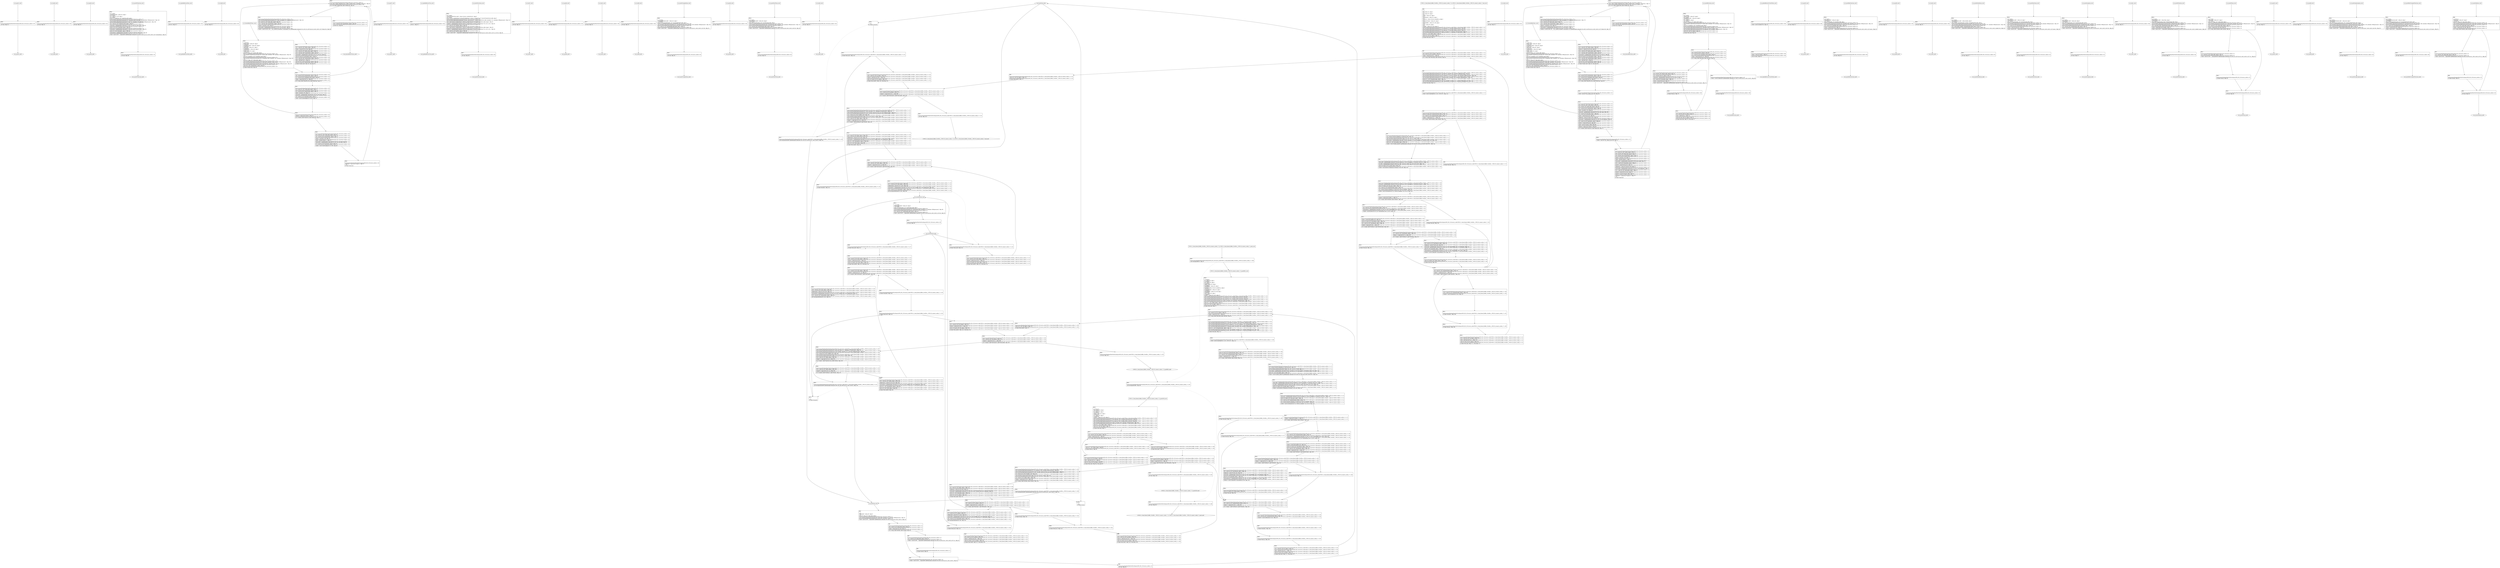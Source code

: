digraph "icfg graph" {
BBio_ll_good1_end [label="{io_ll_good1_end}"];
BBio_ll_bad6_end [label="{io_ll_bad6_end}"];
BBio_ll_good5_end [label="{io_ll_good5_end}"];
BBio_ll_printWcharLine_end [label="{io_ll_printWcharLine_end}"];
BBio_ll_globalReturnsFalse_end [label="{io_ll_globalReturnsFalse_end}"];
BBio_ll_bad8_end [label="{io_ll_bad8_end}"];
BBio_ll_decodeHexWChars_end [label="{io_ll_decodeHexWChars_end}"];
BBio_ll_good7_end [label="{io_ll_good7_end}"];
BBio_ll_globalReturnsTrue_end [label="{io_ll_globalReturnsTrue_end}"];
BBio_ll_printStructLine_end [label="{io_ll_printStructLine_end}"];
BBio_ll_bad7_end [label="{io_ll_bad7_end}"];
BBio_ll_good6_end [label="{io_ll_good6_end}"];
BBio_ll_bad2_end [label="{io_ll_bad2_end}"];
BBio_ll_bad9_end [label="{io_ll_bad9_end}"];
BBio_ll_printUnsignedLine_end [label="{io_ll_printUnsignedLine_end}"];
BBio_ll_good4_end [label="{io_ll_good4_end}"];
BBio_ll_printSizeTLine_end [label="{io_ll_printSizeTLine_end}"];
BBio_ll_bad5_end [label="{io_ll_bad5_end}"];
BBio_ll_printLine_end [label="{io_ll_printLine_end}"];
BBCWE121_Stack_Based_Buffer_Overflow__CWE129_connect_socket_17_ll_CWE121_Stack_Based_Buffer_Overflow__CWE129_connect_socket_17_good_end [label="{CWE121_Stack_Based_Buffer_Overflow__CWE129_connect_socket_17_ll_CWE121_Stack_Based_Buffer_Overflow__CWE129_connect_socket_17_good_end}"];
BBio_ll_bad4_end [label="{io_ll_bad4_end}"];
BBio_ll_decodeHexChars_end [label="{io_ll_decodeHexChars_end}"];
BBio_ll_printBytesLine_end [label="{io_ll_printBytesLine_end}"];
BBCWE121_Stack_Based_Buffer_Overflow__CWE129_connect_socket_17_ll_CWE121_Stack_Based_Buffer_Overflow__CWE129_connect_socket_17_bad_end [label="{CWE121_Stack_Based_Buffer_Overflow__CWE129_connect_socket_17_ll_CWE121_Stack_Based_Buffer_Overflow__CWE129_connect_socket_17_bad_end}"];
BBio_ll_globalReturnsTrueOrFalse_end [label="{io_ll_globalReturnsTrueOrFalse_end}"];
BBio_ll_good3_end [label="{io_ll_good3_end}"];
BBCWE121_Stack_Based_Buffer_Overflow__CWE129_connect_socket_17_ll_goodB2G_end [label="{CWE121_Stack_Based_Buffer_Overflow__CWE129_connect_socket_17_ll_goodB2G_end}"];
BBio_ll_printHexCharLine_end [label="{io_ll_printHexCharLine_end}"];
BBio_ll_good9_end [label="{io_ll_good9_end}"];
BBio_ll_bad3_end [label="{io_ll_bad3_end}"];
BBio_ll_printDoubleLine_end [label="{io_ll_printDoubleLine_end}"];
BBio_ll_printShortLine_end [label="{io_ll_printShortLine_end}"];
BBio_ll_printLongLine_end [label="{io_ll_printLongLine_end}"];
BBio_ll_bad1_end [label="{io_ll_bad1_end}"];
BBio_ll_printFloatLine_end [label="{io_ll_printFloatLine_end}"];
BBCWE121_Stack_Based_Buffer_Overflow__CWE129_connect_socket_17_ll_goodG2B_end [label="{CWE121_Stack_Based_Buffer_Overflow__CWE129_connect_socket_17_ll_goodG2B_end}"];
BBio_ll_printWLine_end [label="{io_ll_printWLine_end}"];
BBio_ll_good2_end [label="{io_ll_good2_end}"];
BBio_ll_printIntLine_end [label="{io_ll_printIntLine_end}"];
BBio_ll_good8_end [label="{io_ll_good8_end}"];
BBio_ll_printLongLongLine_end [label="{io_ll_printLongLongLine_end}"];
BBio_ll_printHexUnsignedCharLine_end [label="{io_ll_printHexUnsignedCharLine_end}"];
BBio_ll_printSinkLine_end [label="{io_ll_printSinkLine_end}"];
BBio_ll_good1_start [label="{io_ll_good1_start}", shape=record];
io_ll_good1BB69 [label="{BB69:\l\l/home/raoxue/Desktop/MemVerif/workspace/000_062_532/source_code/io.c:187\l
  ret void, !dbg !52\l
}", shape=record];
BBio_ll_bad6_start [label="{io_ll_bad6_start}", shape=record];
io_ll_bad6BB83 [label="{BB83:\l\l/home/raoxue/Desktop/MemVerif/workspace/000_062_532/source_code/io.c:203\l
  ret void, !dbg !52\l
}", shape=record];
BBio_ll_good5_start [label="{io_ll_good5_start}", shape=record];
io_ll_good5BB73 [label="{BB73:\l\l/home/raoxue/Desktop/MemVerif/workspace/000_062_532/source_code/io.c:191\l
  ret void, !dbg !52\l
}", shape=record];
BBio_ll_printWcharLine_start [label="{io_ll_printWcharLine_start}", shape=record];
io_ll_printWcharLineBB28 [label="{BB28:\l\l/:657746944\l
  %wideChar.addr = alloca i32, align 4\l
/:657746944\l
  %s = alloca [2 x i32], align 4\l
/:657746944\l
  store i32 %wideChar, i32* %wideChar.addr, align 4\l
/home/raoxue/Desktop/MemVerif/workspace/000_062_532/source_code/io.c:70\l
  call void @llvm.dbg.declare(metadata i32* %wideChar.addr, metadata !162, metadata !DIExpression()), !dbg !163\l
/home/raoxue/Desktop/MemVerif/workspace/000_062_532/source_code/io.c:74\l
  call void @llvm.dbg.declare(metadata [2 x i32]* %s, metadata !164, metadata !DIExpression()), !dbg !168\l
/home/raoxue/Desktop/MemVerif/workspace/000_062_532/source_code/io.c:75\l
  %0 = load i32, i32* %wideChar.addr, align 4, !dbg !61\l
/home/raoxue/Desktop/MemVerif/workspace/000_062_532/source_code/io.c:75\l
  %arrayidx = getelementptr inbounds [2 x i32], [2 x i32]* %s, i64 0, i64 0, !dbg !62\l
/home/raoxue/Desktop/MemVerif/workspace/000_062_532/source_code/io.c:75\l
  store i32 %0, i32* %arrayidx, align 4, !dbg !63\l
/home/raoxue/Desktop/MemVerif/workspace/000_062_532/source_code/io.c:76\l
  %arrayidx1 = getelementptr inbounds [2 x i32], [2 x i32]* %s, i64 0, i64 1, !dbg !64\l
/home/raoxue/Desktop/MemVerif/workspace/000_062_532/source_code/io.c:76\l
  store i32 0, i32* %arrayidx1, align 4, !dbg !65\l
/home/raoxue/Desktop/MemVerif/workspace/000_062_532/source_code/io.c:77\l
  %arraydecay = getelementptr inbounds [2 x i32], [2 x i32]* %s, i64 0, i64 0, !dbg !66\l
/home/raoxue/Desktop/MemVerif/workspace/000_062_532/source_code/io.c:77\l
  %call = call i32 (i8*, ...) @printf(i8* getelementptr inbounds ([5 x i8], [5 x i8]* @.str.10, i64 0, i64 0), i32* %arraydecay), !dbg !67\l
}", shape=record];
io_ll_printWcharLineBB28 [label="{BB28:\l\l/:657746944\l
  %wideChar.addr = alloca i32, align 4\l
/:657746944\l
  %s = alloca [2 x i32], align 4\l
/:657746944\l
  store i32 %wideChar, i32* %wideChar.addr, align 4\l
/home/raoxue/Desktop/MemVerif/workspace/000_062_532/source_code/io.c:70\l
  call void @llvm.dbg.declare(metadata i32* %wideChar.addr, metadata !162, metadata !DIExpression()), !dbg !163\l
/home/raoxue/Desktop/MemVerif/workspace/000_062_532/source_code/io.c:74\l
  call void @llvm.dbg.declare(metadata [2 x i32]* %s, metadata !164, metadata !DIExpression()), !dbg !168\l
/home/raoxue/Desktop/MemVerif/workspace/000_062_532/source_code/io.c:75\l
  %0 = load i32, i32* %wideChar.addr, align 4, !dbg !61\l
/home/raoxue/Desktop/MemVerif/workspace/000_062_532/source_code/io.c:75\l
  %arrayidx = getelementptr inbounds [2 x i32], [2 x i32]* %s, i64 0, i64 0, !dbg !62\l
/home/raoxue/Desktop/MemVerif/workspace/000_062_532/source_code/io.c:75\l
  store i32 %0, i32* %arrayidx, align 4, !dbg !63\l
/home/raoxue/Desktop/MemVerif/workspace/000_062_532/source_code/io.c:76\l
  %arrayidx1 = getelementptr inbounds [2 x i32], [2 x i32]* %s, i64 0, i64 1, !dbg !64\l
/home/raoxue/Desktop/MemVerif/workspace/000_062_532/source_code/io.c:76\l
  store i32 0, i32* %arrayidx1, align 4, !dbg !65\l
/home/raoxue/Desktop/MemVerif/workspace/000_062_532/source_code/io.c:77\l
  %arraydecay = getelementptr inbounds [2 x i32], [2 x i32]* %s, i64 0, i64 0, !dbg !66\l
/home/raoxue/Desktop/MemVerif/workspace/000_062_532/source_code/io.c:77\l
  %call = call i32 (i8*, ...) @printf(i8* getelementptr inbounds ([5 x i8], [5 x i8]* @.str.10, i64 0, i64 0), i32* %arraydecay), !dbg !67\l
}", shape=record];
io_ll_printWcharLineBB29 [label="{BB29:\l\l/home/raoxue/Desktop/MemVerif/workspace/000_062_532/source_code/io.c:78\l
  ret void, !dbg !68\l
}", shape=record];
BBio_ll_globalReturnsFalse_start [label="{io_ll_globalReturnsFalse_start}", shape=record];
io_ll_globalReturnsFalseBB66 [label="{BB66:\l\l/home/raoxue/Desktop/MemVerif/workspace/000_062_532/source_code/io.c:163\l
  ret i32 0, !dbg !52\l
}", shape=record];
BBio_ll_bad8_start [label="{io_ll_bad8_start}", shape=record];
io_ll_bad8BB85 [label="{BB85:\l\l/home/raoxue/Desktop/MemVerif/workspace/000_062_532/source_code/io.c:205\l
  ret void, !dbg !52\l
}", shape=record];
BBio_ll_decodeHexWChars_start [label="{io_ll_decodeHexWChars_start}", shape=record];
io_ll_decodeHexWCharsBB55 [label="{BB55:\l\l/:110602824\l
  %bytes.addr = alloca i8*, align 8\l
/:110602824\l
  %numBytes.addr = alloca i64, align 8\l
/:110602824\l
  %hex.addr = alloca i32*, align 8\l
/:110602824\l
  %numWritten = alloca i64, align 8\l
/:110602824\l
  %byte = alloca i32, align 4\l
/:110602824\l
  store i8* %bytes, i8** %bytes.addr, align 8\l
/home/raoxue/Desktop/MemVerif/workspace/000_062_532/source_code/io.c:135\l
  call void @llvm.dbg.declare(metadata i8** %bytes.addr, metadata !290, metadata !DIExpression()), !dbg !291\l
/:135\l
  store i64 %numBytes, i64* %numBytes.addr, align 8\l
/home/raoxue/Desktop/MemVerif/workspace/000_062_532/source_code/io.c:135\l
  call void @llvm.dbg.declare(metadata i64* %numBytes.addr, metadata !292, metadata !DIExpression()), !dbg !293\l
/:135\l
  store i32* %hex, i32** %hex.addr, align 8\l
/home/raoxue/Desktop/MemVerif/workspace/000_062_532/source_code/io.c:135\l
  call void @llvm.dbg.declare(metadata i32** %hex.addr, metadata !294, metadata !DIExpression()), !dbg !295\l
/home/raoxue/Desktop/MemVerif/workspace/000_062_532/source_code/io.c:137\l
  call void @llvm.dbg.declare(metadata i64* %numWritten, metadata !296, metadata !DIExpression()), !dbg !297\l
/home/raoxue/Desktop/MemVerif/workspace/000_062_532/source_code/io.c:137\l
  store i64 0, i64* %numWritten, align 8, !dbg !65\l
/home/raoxue/Desktop/MemVerif/workspace/000_062_532/source_code/io.c:143\l
  br label %while.cond, !dbg !66\l
}", shape=record];
io_ll_decodeHexWCharsBB56 [label="{BB56:\l\l/home/raoxue/Desktop/MemVerif/workspace/000_062_532/source_code/io.c:143\l
  %0 = load i64, i64* %numWritten, align 8, !dbg !67\l
/home/raoxue/Desktop/MemVerif/workspace/000_062_532/source_code/io.c:143\l
  %1 = load i64, i64* %numBytes.addr, align 8, !dbg !68\l
/home/raoxue/Desktop/MemVerif/workspace/000_062_532/source_code/io.c:143\l
  %cmp = icmp ult i64 %0, %1, !dbg !69\l
/home/raoxue/Desktop/MemVerif/workspace/000_062_532/source_code/io.c:143\l
  br i1 %cmp, label %land.lhs.true, label %land.end, !dbg !70\l
}", shape=record];
io_ll_decodeHexWCharsBB57 [label="{BB57:\l\l/home/raoxue/Desktop/MemVerif/workspace/000_062_532/source_code/io.c:143\l
  %2 = load i32*, i32** %hex.addr, align 8, !dbg !71\l
/home/raoxue/Desktop/MemVerif/workspace/000_062_532/source_code/io.c:143\l
  %3 = load i64, i64* %numWritten, align 8, !dbg !72\l
/home/raoxue/Desktop/MemVerif/workspace/000_062_532/source_code/io.c:143\l
  %mul = mul i64 2, %3, !dbg !73\l
/home/raoxue/Desktop/MemVerif/workspace/000_062_532/source_code/io.c:143\l
  %arrayidx = getelementptr inbounds i32, i32* %2, i64 %mul, !dbg !71\l
/home/raoxue/Desktop/MemVerif/workspace/000_062_532/source_code/io.c:143\l
  %4 = load i32, i32* %arrayidx, align 4, !dbg !71\l
/home/raoxue/Desktop/MemVerif/workspace/000_062_532/source_code/io.c:143\l
  %call = call i32 @iswxdigit(i32 %4) #5, !dbg !74\l
}", shape=record];
io_ll_decodeHexWCharsBB57 [label="{BB57:\l\l/home/raoxue/Desktop/MemVerif/workspace/000_062_532/source_code/io.c:143\l
  %2 = load i32*, i32** %hex.addr, align 8, !dbg !71\l
/home/raoxue/Desktop/MemVerif/workspace/000_062_532/source_code/io.c:143\l
  %3 = load i64, i64* %numWritten, align 8, !dbg !72\l
/home/raoxue/Desktop/MemVerif/workspace/000_062_532/source_code/io.c:143\l
  %mul = mul i64 2, %3, !dbg !73\l
/home/raoxue/Desktop/MemVerif/workspace/000_062_532/source_code/io.c:143\l
  %arrayidx = getelementptr inbounds i32, i32* %2, i64 %mul, !dbg !71\l
/home/raoxue/Desktop/MemVerif/workspace/000_062_532/source_code/io.c:143\l
  %4 = load i32, i32* %arrayidx, align 4, !dbg !71\l
/home/raoxue/Desktop/MemVerif/workspace/000_062_532/source_code/io.c:143\l
  %call = call i32 @iswxdigit(i32 %4) #5, !dbg !74\l
}", shape=record];
io_ll_decodeHexWCharsBB59 [label="{BB59:\l\l/home/raoxue/Desktop/MemVerif/workspace/000_062_532/source_code/io.c:143\l
  %tobool = icmp ne i32 %call, 0, !dbg !74\l
/home/raoxue/Desktop/MemVerif/workspace/000_062_532/source_code/io.c:143\l
  br i1 %tobool, label %land.rhs, label %land.end, !dbg !75\l
}", shape=record];
io_ll_decodeHexWCharsBB60 [label="{BB60:\l\l/home/raoxue/Desktop/MemVerif/workspace/000_062_532/source_code/io.c:143\l
  %5 = load i32*, i32** %hex.addr, align 8, !dbg !76\l
/home/raoxue/Desktop/MemVerif/workspace/000_062_532/source_code/io.c:143\l
  %6 = load i64, i64* %numWritten, align 8, !dbg !77\l
/home/raoxue/Desktop/MemVerif/workspace/000_062_532/source_code/io.c:143\l
  %mul1 = mul i64 2, %6, !dbg !78\l
/home/raoxue/Desktop/MemVerif/workspace/000_062_532/source_code/io.c:143\l
  %add = add i64 %mul1, 1, !dbg !79\l
/home/raoxue/Desktop/MemVerif/workspace/000_062_532/source_code/io.c:143\l
  %arrayidx2 = getelementptr inbounds i32, i32* %5, i64 %add, !dbg !76\l
/home/raoxue/Desktop/MemVerif/workspace/000_062_532/source_code/io.c:143\l
  %7 = load i32, i32* %arrayidx2, align 4, !dbg !76\l
/home/raoxue/Desktop/MemVerif/workspace/000_062_532/source_code/io.c:143\l
  %call3 = call i32 @iswxdigit(i32 %7) #5, !dbg !80\l
}", shape=record];
io_ll_decodeHexWCharsBB60 [label="{BB60:\l\l/home/raoxue/Desktop/MemVerif/workspace/000_062_532/source_code/io.c:143\l
  %5 = load i32*, i32** %hex.addr, align 8, !dbg !76\l
/home/raoxue/Desktop/MemVerif/workspace/000_062_532/source_code/io.c:143\l
  %6 = load i64, i64* %numWritten, align 8, !dbg !77\l
/home/raoxue/Desktop/MemVerif/workspace/000_062_532/source_code/io.c:143\l
  %mul1 = mul i64 2, %6, !dbg !78\l
/home/raoxue/Desktop/MemVerif/workspace/000_062_532/source_code/io.c:143\l
  %add = add i64 %mul1, 1, !dbg !79\l
/home/raoxue/Desktop/MemVerif/workspace/000_062_532/source_code/io.c:143\l
  %arrayidx2 = getelementptr inbounds i32, i32* %5, i64 %add, !dbg !76\l
/home/raoxue/Desktop/MemVerif/workspace/000_062_532/source_code/io.c:143\l
  %7 = load i32, i32* %arrayidx2, align 4, !dbg !76\l
/home/raoxue/Desktop/MemVerif/workspace/000_062_532/source_code/io.c:143\l
  %call3 = call i32 @iswxdigit(i32 %7) #5, !dbg !80\l
}", shape=record];
io_ll_decodeHexWCharsBB61 [label="{BB61:\l\l/home/raoxue/Desktop/MemVerif/workspace/000_062_532/source_code/io.c:143\l
  %tobool4 = icmp ne i32 %call3, 0, !dbg !75\l
/:143\l
  br label %land.end\l
}", shape=record];
io_ll_decodeHexWCharsBB58 [label="{BB58:\l\l/home/raoxue/Desktop/MemVerif/workspace/000_062_532/source_code/io.c:0\l
  %8 = phi i1 [ false, %land.lhs.true ], [ false, %while.cond ], [ %tobool4, %land.rhs ], !dbg !81\l
/home/raoxue/Desktop/MemVerif/workspace/000_062_532/source_code/io.c:143\l
  br i1 %8, label %while.body, label %while.end, !dbg !66\l
}", shape=record];
io_ll_decodeHexWCharsBB62 [label="{BB62:\l\l/home/raoxue/Desktop/MemVerif/workspace/000_062_532/source_code/io.c:145\l
  call void @llvm.dbg.declare(metadata i32* %byte, metadata !314, metadata !DIExpression()), !dbg !316\l
/home/raoxue/Desktop/MemVerif/workspace/000_062_532/source_code/io.c:146\l
  %9 = load i32*, i32** %hex.addr, align 8, !dbg !85\l
/home/raoxue/Desktop/MemVerif/workspace/000_062_532/source_code/io.c:146\l
  %10 = load i64, i64* %numWritten, align 8, !dbg !86\l
/home/raoxue/Desktop/MemVerif/workspace/000_062_532/source_code/io.c:146\l
  %mul5 = mul i64 2, %10, !dbg !87\l
/home/raoxue/Desktop/MemVerif/workspace/000_062_532/source_code/io.c:146\l
  %arrayidx6 = getelementptr inbounds i32, i32* %9, i64 %mul5, !dbg !85\l
/home/raoxue/Desktop/MemVerif/workspace/000_062_532/source_code/io.c:146\l
  %call7 = call i32 (i32*, i32*, ...) @__isoc99_swscanf(i32* %arrayidx6, i32* getelementptr inbounds ([5 x i32], [5 x i32]* @.str.16, i64 0, i64 0), i32* %byte) #5, !dbg !88\l
}", shape=record];
io_ll_decodeHexWCharsBB62 [label="{BB62:\l\l/home/raoxue/Desktop/MemVerif/workspace/000_062_532/source_code/io.c:145\l
  call void @llvm.dbg.declare(metadata i32* %byte, metadata !314, metadata !DIExpression()), !dbg !316\l
/home/raoxue/Desktop/MemVerif/workspace/000_062_532/source_code/io.c:146\l
  %9 = load i32*, i32** %hex.addr, align 8, !dbg !85\l
/home/raoxue/Desktop/MemVerif/workspace/000_062_532/source_code/io.c:146\l
  %10 = load i64, i64* %numWritten, align 8, !dbg !86\l
/home/raoxue/Desktop/MemVerif/workspace/000_062_532/source_code/io.c:146\l
  %mul5 = mul i64 2, %10, !dbg !87\l
/home/raoxue/Desktop/MemVerif/workspace/000_062_532/source_code/io.c:146\l
  %arrayidx6 = getelementptr inbounds i32, i32* %9, i64 %mul5, !dbg !85\l
/home/raoxue/Desktop/MemVerif/workspace/000_062_532/source_code/io.c:146\l
  %call7 = call i32 (i32*, i32*, ...) @__isoc99_swscanf(i32* %arrayidx6, i32* getelementptr inbounds ([5 x i32], [5 x i32]* @.str.16, i64 0, i64 0), i32* %byte) #5, !dbg !88\l
}", shape=record];
io_ll_decodeHexWCharsBB64 [label="{BB64:\l\l/home/raoxue/Desktop/MemVerif/workspace/000_062_532/source_code/io.c:147\l
  %11 = load i32, i32* %byte, align 4, !dbg !89\l
/home/raoxue/Desktop/MemVerif/workspace/000_062_532/source_code/io.c:147\l
  %conv = trunc i32 %11 to i8, !dbg !90\l
/home/raoxue/Desktop/MemVerif/workspace/000_062_532/source_code/io.c:147\l
  %12 = load i8*, i8** %bytes.addr, align 8, !dbg !91\l
/home/raoxue/Desktop/MemVerif/workspace/000_062_532/source_code/io.c:147\l
  %13 = load i64, i64* %numWritten, align 8, !dbg !92\l
/home/raoxue/Desktop/MemVerif/workspace/000_062_532/source_code/io.c:147\l
  %arrayidx8 = getelementptr inbounds i8, i8* %12, i64 %13, !dbg !91\l
/home/raoxue/Desktop/MemVerif/workspace/000_062_532/source_code/io.c:147\l
  store i8 %conv, i8* %arrayidx8, align 1, !dbg !93\l
/home/raoxue/Desktop/MemVerif/workspace/000_062_532/source_code/io.c:148\l
  %14 = load i64, i64* %numWritten, align 8, !dbg !94\l
/home/raoxue/Desktop/MemVerif/workspace/000_062_532/source_code/io.c:148\l
  %inc = add i64 %14, 1, !dbg !94\l
/home/raoxue/Desktop/MemVerif/workspace/000_062_532/source_code/io.c:148\l
  store i64 %inc, i64* %numWritten, align 8, !dbg !94\l
/home/raoxue/Desktop/MemVerif/workspace/000_062_532/source_code/io.c:143\l
  br label %while.cond, !dbg !66, !llvm.loop !95\l
}", shape=record];
io_ll_decodeHexWCharsBB63 [label="{BB63:\l\l/home/raoxue/Desktop/MemVerif/workspace/000_062_532/source_code/io.c:151\l
  %15 = load i64, i64* %numWritten, align 8, !dbg !98\l
/home/raoxue/Desktop/MemVerif/workspace/000_062_532/source_code/io.c:151\l
  ret i64 %15, !dbg !99\l
}", shape=record];
BBio_ll_good7_start [label="{io_ll_good7_start}", shape=record];
io_ll_good7BB75 [label="{BB75:\l\l/home/raoxue/Desktop/MemVerif/workspace/000_062_532/source_code/io.c:193\l
  ret void, !dbg !52\l
}", shape=record];
BBio_ll_globalReturnsTrue_start [label="{io_ll_globalReturnsTrue_start}", shape=record];
io_ll_globalReturnsTrueBB65 [label="{BB65:\l\l/home/raoxue/Desktop/MemVerif/workspace/000_062_532/source_code/io.c:158\l
  ret i32 1, !dbg !52\l
}", shape=record];
BBio_ll_printStructLine_start [label="{io_ll_printStructLine_start}", shape=record];
io_ll_printStructLineBB36 [label="{BB36:\l\l/:657746944\l
  %structTwoIntsStruct.addr = alloca %struct._twoIntsStruct*, align 8\l
/:657746944\l
  store %struct._twoIntsStruct* %structTwoIntsStruct, %struct._twoIntsStruct** %structTwoIntsStruct.addr, align 8\l
/home/raoxue/Desktop/MemVerif/workspace/000_062_532/source_code/io.c:95\l
  call void @llvm.dbg.declare(metadata %struct._twoIntsStruct** %structTwoIntsStruct.addr, metadata !212, metadata !DIExpression()), !dbg !213\l
/home/raoxue/Desktop/MemVerif/workspace/000_062_532/source_code/io.c:97\l
  %0 = load %struct._twoIntsStruct*, %struct._twoIntsStruct** %structTwoIntsStruct.addr, align 8, !dbg !61\l
/home/raoxue/Desktop/MemVerif/workspace/000_062_532/source_code/io.c:97\l
  %intOne = getelementptr inbounds %struct._twoIntsStruct, %struct._twoIntsStruct* %0, i32 0, i32 0, !dbg !62\l
/home/raoxue/Desktop/MemVerif/workspace/000_062_532/source_code/io.c:97\l
  %1 = load i32, i32* %intOne, align 4, !dbg !62\l
/home/raoxue/Desktop/MemVerif/workspace/000_062_532/source_code/io.c:97\l
  %2 = load %struct._twoIntsStruct*, %struct._twoIntsStruct** %structTwoIntsStruct.addr, align 8, !dbg !63\l
/home/raoxue/Desktop/MemVerif/workspace/000_062_532/source_code/io.c:97\l
  %intTwo = getelementptr inbounds %struct._twoIntsStruct, %struct._twoIntsStruct* %2, i32 0, i32 1, !dbg !64\l
/home/raoxue/Desktop/MemVerif/workspace/000_062_532/source_code/io.c:97\l
  %3 = load i32, i32* %intTwo, align 4, !dbg !64\l
/home/raoxue/Desktop/MemVerif/workspace/000_062_532/source_code/io.c:97\l
  %call = call i32 (i8*, ...) @printf(i8* getelementptr inbounds ([10 x i8], [10 x i8]* @.str.13, i64 0, i64 0), i32 %1, i32 %3), !dbg !65\l
}", shape=record];
io_ll_printStructLineBB36 [label="{BB36:\l\l/:657746944\l
  %structTwoIntsStruct.addr = alloca %struct._twoIntsStruct*, align 8\l
/:657746944\l
  store %struct._twoIntsStruct* %structTwoIntsStruct, %struct._twoIntsStruct** %structTwoIntsStruct.addr, align 8\l
/home/raoxue/Desktop/MemVerif/workspace/000_062_532/source_code/io.c:95\l
  call void @llvm.dbg.declare(metadata %struct._twoIntsStruct** %structTwoIntsStruct.addr, metadata !212, metadata !DIExpression()), !dbg !213\l
/home/raoxue/Desktop/MemVerif/workspace/000_062_532/source_code/io.c:97\l
  %0 = load %struct._twoIntsStruct*, %struct._twoIntsStruct** %structTwoIntsStruct.addr, align 8, !dbg !61\l
/home/raoxue/Desktop/MemVerif/workspace/000_062_532/source_code/io.c:97\l
  %intOne = getelementptr inbounds %struct._twoIntsStruct, %struct._twoIntsStruct* %0, i32 0, i32 0, !dbg !62\l
/home/raoxue/Desktop/MemVerif/workspace/000_062_532/source_code/io.c:97\l
  %1 = load i32, i32* %intOne, align 4, !dbg !62\l
/home/raoxue/Desktop/MemVerif/workspace/000_062_532/source_code/io.c:97\l
  %2 = load %struct._twoIntsStruct*, %struct._twoIntsStruct** %structTwoIntsStruct.addr, align 8, !dbg !63\l
/home/raoxue/Desktop/MemVerif/workspace/000_062_532/source_code/io.c:97\l
  %intTwo = getelementptr inbounds %struct._twoIntsStruct, %struct._twoIntsStruct* %2, i32 0, i32 1, !dbg !64\l
/home/raoxue/Desktop/MemVerif/workspace/000_062_532/source_code/io.c:97\l
  %3 = load i32, i32* %intTwo, align 4, !dbg !64\l
/home/raoxue/Desktop/MemVerif/workspace/000_062_532/source_code/io.c:97\l
  %call = call i32 (i8*, ...) @printf(i8* getelementptr inbounds ([10 x i8], [10 x i8]* @.str.13, i64 0, i64 0), i32 %1, i32 %3), !dbg !65\l
}", shape=record];
io_ll_printStructLineBB37 [label="{BB37:\l\l/home/raoxue/Desktop/MemVerif/workspace/000_062_532/source_code/io.c:98\l
  ret void, !dbg !66\l
}", shape=record];
BBio_ll_bad7_start [label="{io_ll_bad7_start}", shape=record];
io_ll_bad7BB84 [label="{BB84:\l\l/home/raoxue/Desktop/MemVerif/workspace/000_062_532/source_code/io.c:204\l
  ret void, !dbg !52\l
}", shape=record];
BBio_ll_good6_start [label="{io_ll_good6_start}", shape=record];
io_ll_good6BB74 [label="{BB74:\l\l/home/raoxue/Desktop/MemVerif/workspace/000_062_532/source_code/io.c:192\l
  ret void, !dbg !52\l
}", shape=record];
BBio_ll_bad2_start [label="{io_ll_bad2_start}", shape=record];
io_ll_bad2BB79 [label="{BB79:\l\l/home/raoxue/Desktop/MemVerif/workspace/000_062_532/source_code/io.c:199\l
  ret void, !dbg !52\l
}", shape=record];
BBio_ll_bad9_start [label="{io_ll_bad9_start}", shape=record];
io_ll_bad9BB86 [label="{BB86:\l\l/home/raoxue/Desktop/MemVerif/workspace/000_062_532/source_code/io.c:206\l
  ret void, !dbg !52\l
}", shape=record];
BBio_ll_printUnsignedLine_start [label="{io_ll_printUnsignedLine_start}", shape=record];
io_ll_printUnsignedLineBB30 [label="{BB30:\l\l/:110763864\l
  %unsignedNumber.addr = alloca i32, align 4\l
/:110763864\l
  store i32 %unsignedNumber, i32* %unsignedNumber.addr, align 4\l
/home/raoxue/Desktop/MemVerif/workspace/000_062_532/source_code/io.c:80\l
  call void @llvm.dbg.declare(metadata i32* %unsignedNumber.addr, metadata !180, metadata !DIExpression()), !dbg !181\l
/home/raoxue/Desktop/MemVerif/workspace/000_062_532/source_code/io.c:82\l
  %0 = load i32, i32* %unsignedNumber.addr, align 4, !dbg !54\l
/home/raoxue/Desktop/MemVerif/workspace/000_062_532/source_code/io.c:82\l
  %call = call i32 (i8*, ...) @printf(i8* getelementptr inbounds ([4 x i8], [4 x i8]* @.str.11, i64 0, i64 0), i32 %0), !dbg !55\l
}", shape=record];
io_ll_printUnsignedLineBB30 [label="{BB30:\l\l/:110763864\l
  %unsignedNumber.addr = alloca i32, align 4\l
/:110763864\l
  store i32 %unsignedNumber, i32* %unsignedNumber.addr, align 4\l
/home/raoxue/Desktop/MemVerif/workspace/000_062_532/source_code/io.c:80\l
  call void @llvm.dbg.declare(metadata i32* %unsignedNumber.addr, metadata !180, metadata !DIExpression()), !dbg !181\l
/home/raoxue/Desktop/MemVerif/workspace/000_062_532/source_code/io.c:82\l
  %0 = load i32, i32* %unsignedNumber.addr, align 4, !dbg !54\l
/home/raoxue/Desktop/MemVerif/workspace/000_062_532/source_code/io.c:82\l
  %call = call i32 (i8*, ...) @printf(i8* getelementptr inbounds ([4 x i8], [4 x i8]* @.str.11, i64 0, i64 0), i32 %0), !dbg !55\l
}", shape=record];
io_ll_printUnsignedLineBB31 [label="{BB31:\l\l/home/raoxue/Desktop/MemVerif/workspace/000_062_532/source_code/io.c:83\l
  ret void, !dbg !56\l
}", shape=record];
BBio_ll_good4_start [label="{io_ll_good4_start}", shape=record];
io_ll_good4BB72 [label="{BB72:\l\l/home/raoxue/Desktop/MemVerif/workspace/000_062_532/source_code/io.c:190\l
  ret void, !dbg !52\l
}", shape=record];
BBio_ll_printSizeTLine_start [label="{io_ll_printSizeTLine_start}", shape=record];
io_ll_printSizeTLineBB24 [label="{BB24:\l\l/:657746944\l
  %sizeTNumber.addr = alloca i64, align 8\l
/:657746944\l
  store i64 %sizeTNumber, i64* %sizeTNumber.addr, align 8\l
/home/raoxue/Desktop/MemVerif/workspace/000_062_532/source_code/io.c:60\l
  call void @llvm.dbg.declare(metadata i64* %sizeTNumber.addr, metadata !146, metadata !DIExpression()), !dbg !147\l
/home/raoxue/Desktop/MemVerif/workspace/000_062_532/source_code/io.c:62\l
  %0 = load i64, i64* %sizeTNumber.addr, align 8, !dbg !57\l
/home/raoxue/Desktop/MemVerif/workspace/000_062_532/source_code/io.c:62\l
  %call = call i32 (i8*, ...) @printf(i8* getelementptr inbounds ([5 x i8], [5 x i8]* @.str.8, i64 0, i64 0), i64 %0), !dbg !58\l
}", shape=record];
io_ll_printSizeTLineBB24 [label="{BB24:\l\l/:657746944\l
  %sizeTNumber.addr = alloca i64, align 8\l
/:657746944\l
  store i64 %sizeTNumber, i64* %sizeTNumber.addr, align 8\l
/home/raoxue/Desktop/MemVerif/workspace/000_062_532/source_code/io.c:60\l
  call void @llvm.dbg.declare(metadata i64* %sizeTNumber.addr, metadata !146, metadata !DIExpression()), !dbg !147\l
/home/raoxue/Desktop/MemVerif/workspace/000_062_532/source_code/io.c:62\l
  %0 = load i64, i64* %sizeTNumber.addr, align 8, !dbg !57\l
/home/raoxue/Desktop/MemVerif/workspace/000_062_532/source_code/io.c:62\l
  %call = call i32 (i8*, ...) @printf(i8* getelementptr inbounds ([5 x i8], [5 x i8]* @.str.8, i64 0, i64 0), i64 %0), !dbg !58\l
}", shape=record];
io_ll_printSizeTLineBB25 [label="{BB25:\l\l/home/raoxue/Desktop/MemVerif/workspace/000_062_532/source_code/io.c:63\l
  ret void, !dbg !59\l
}", shape=record];
BBio_ll_bad5_start [label="{io_ll_bad5_start}", shape=record];
io_ll_bad5BB82 [label="{BB82:\l\l/home/raoxue/Desktop/MemVerif/workspace/000_062_532/source_code/io.c:202\l
  ret void, !dbg !52\l
}", shape=record];
BBio_ll_printLine_start [label="{io_ll_printLine_start}", shape=record];
io_ll_printLineBB0 [label="{BB0:\l\l/:415\l
  %line.addr = alloca i8*, align 8\l
/:415\l
  store i8* %line, i8** %line.addr, align 8\l
/home/raoxue/Desktop/MemVerif/workspace/000_062_532/source_code/io.c:11\l
  call void @llvm.dbg.declare(metadata i8** %line.addr, metadata !52, metadata !DIExpression()), !dbg !53\l
/home/raoxue/Desktop/MemVerif/workspace/000_062_532/source_code/io.c:13\l
  %call = call i32 (i8*, ...) @printf(i8* getelementptr inbounds ([9 x i8], [9 x i8]* @.str, i64 0, i64 0)), !dbg !54\l
}", shape=record];
io_ll_printLineBB0 [label="{BB0:\l\l/:415\l
  %line.addr = alloca i8*, align 8\l
/:415\l
  store i8* %line, i8** %line.addr, align 8\l
/home/raoxue/Desktop/MemVerif/workspace/000_062_532/source_code/io.c:11\l
  call void @llvm.dbg.declare(metadata i8** %line.addr, metadata !52, metadata !DIExpression()), !dbg !53\l
/home/raoxue/Desktop/MemVerif/workspace/000_062_532/source_code/io.c:13\l
  %call = call i32 (i8*, ...) @printf(i8* getelementptr inbounds ([9 x i8], [9 x i8]* @.str, i64 0, i64 0)), !dbg !54\l
}", shape=record];
io_ll_printLineBB1 [label="{BB1:\l\l/home/raoxue/Desktop/MemVerif/workspace/000_062_532/source_code/io.c:14\l
  %0 = load i8*, i8** %line.addr, align 8, !dbg !55\l
/home/raoxue/Desktop/MemVerif/workspace/000_062_532/source_code/io.c:14\l
  %cmp = icmp ne i8* %0, null, !dbg !57\l
/home/raoxue/Desktop/MemVerif/workspace/000_062_532/source_code/io.c:14\l
  br i1 %cmp, label %if.then, label %if.end, !dbg !58\l
}", shape=record];
io_ll_printLineBB2 [label="{BB2:\l\l/home/raoxue/Desktop/MemVerif/workspace/000_062_532/source_code/io.c:16\l
  %1 = load i8*, i8** %line.addr, align 8, !dbg !59\l
/home/raoxue/Desktop/MemVerif/workspace/000_062_532/source_code/io.c:16\l
  %call1 = call i32 (i8*, ...) @printf(i8* getelementptr inbounds ([4 x i8], [4 x i8]* @.str.1, i64 0, i64 0), i8* %1), !dbg !61\l
}", shape=record];
io_ll_printLineBB2 [label="{BB2:\l\l/home/raoxue/Desktop/MemVerif/workspace/000_062_532/source_code/io.c:16\l
  %1 = load i8*, i8** %line.addr, align 8, !dbg !59\l
/home/raoxue/Desktop/MemVerif/workspace/000_062_532/source_code/io.c:16\l
  %call1 = call i32 (i8*, ...) @printf(i8* getelementptr inbounds ([4 x i8], [4 x i8]* @.str.1, i64 0, i64 0), i8* %1), !dbg !61\l
}", shape=record];
io_ll_printLineBB4 [label="{BB4:\l\l/home/raoxue/Desktop/MemVerif/workspace/000_062_532/source_code/io.c:17\l
  br label %if.end, !dbg !62\l
}", shape=record];
io_ll_printLineBB3 [label="{BB3:\l\l/home/raoxue/Desktop/MemVerif/workspace/000_062_532/source_code/io.c:18\l
  %call2 = call i32 (i8*, ...) @printf(i8* getelementptr inbounds ([9 x i8], [9 x i8]* @.str.2, i64 0, i64 0)), !dbg !63\l
}", shape=record];
io_ll_printLineBB3 [label="{BB3:\l\l/home/raoxue/Desktop/MemVerif/workspace/000_062_532/source_code/io.c:18\l
  %call2 = call i32 (i8*, ...) @printf(i8* getelementptr inbounds ([9 x i8], [9 x i8]* @.str.2, i64 0, i64 0)), !dbg !63\l
}", shape=record];
io_ll_printLineBB5 [label="{BB5:\l\l/home/raoxue/Desktop/MemVerif/workspace/000_062_532/source_code/io.c:19\l
  ret void, !dbg !64\l
}", shape=record];
BBCWE121_Stack_Based_Buffer_Overflow__CWE129_connect_socket_17_ll_CWE121_Stack_Based_Buffer_Overflow__CWE129_connect_socket_17_good_start [label="{CWE121_Stack_Based_Buffer_Overflow__CWE129_connect_socket_17_ll_CWE121_Stack_Based_Buffer_Overflow__CWE129_connect_socket_17_good_start}", shape=record];
CWE121_Stack_Based_Buffer_Overflow__CWE129_connect_socket_17_ll_CWE121_Stack_Based_Buffer_Overflow__CWE129_connect_socket_17_goodBB91 [label="{BB91:\l\l/home/raoxue/Desktop/MemVerif/workspace/000_062_532/source_code/CWE121_Stack_Based_Buffer_Overflow__CWE129_connect_socket_17.c:266\l
  call void @goodB2G(), !dbg !67\l
}", shape=record];
CWE121_Stack_Based_Buffer_Overflow__CWE129_connect_socket_17_ll_CWE121_Stack_Based_Buffer_Overflow__CWE129_connect_socket_17_goodBB91 [label="{BB91:\l\l/home/raoxue/Desktop/MemVerif/workspace/000_062_532/source_code/CWE121_Stack_Based_Buffer_Overflow__CWE129_connect_socket_17.c:266\l
  call void @goodB2G(), !dbg !67\l
}", shape=record];
CWE121_Stack_Based_Buffer_Overflow__CWE129_connect_socket_17_ll_CWE121_Stack_Based_Buffer_Overflow__CWE129_connect_socket_17_goodBB92 [label="{BB92:\l\l/home/raoxue/Desktop/MemVerif/workspace/000_062_532/source_code/CWE121_Stack_Based_Buffer_Overflow__CWE129_connect_socket_17.c:267\l
  call void @goodG2B(), !dbg !68\l
}", shape=record];
CWE121_Stack_Based_Buffer_Overflow__CWE129_connect_socket_17_ll_CWE121_Stack_Based_Buffer_Overflow__CWE129_connect_socket_17_goodBB92 [label="{BB92:\l\l/home/raoxue/Desktop/MemVerif/workspace/000_062_532/source_code/CWE121_Stack_Based_Buffer_Overflow__CWE129_connect_socket_17.c:267\l
  call void @goodG2B(), !dbg !68\l
}", shape=record];
CWE121_Stack_Based_Buffer_Overflow__CWE129_connect_socket_17_ll_CWE121_Stack_Based_Buffer_Overflow__CWE129_connect_socket_17_goodBB93 [label="{BB93:\l\l/home/raoxue/Desktop/MemVerif/workspace/000_062_532/source_code/CWE121_Stack_Based_Buffer_Overflow__CWE129_connect_socket_17.c:268\l
  ret void, !dbg !69\l
}", shape=record];
BBio_ll_bad4_start [label="{io_ll_bad4_start}", shape=record];
io_ll_bad4BB81 [label="{BB81:\l\l/home/raoxue/Desktop/MemVerif/workspace/000_062_532/source_code/io.c:201\l
  ret void, !dbg !52\l
}", shape=record];
BBio_ll_decodeHexChars_start [label="{io_ll_decodeHexChars_start}", shape=record];
io_ll_decodeHexCharsBB45 [label="{BB45:\l\l/:110617152\l
  %bytes.addr = alloca i8*, align 8\l
/:110617152\l
  %numBytes.addr = alloca i64, align 8\l
/:110617152\l
  %hex.addr = alloca i8*, align 8\l
/:110617152\l
  %numWritten = alloca i64, align 8\l
/:110617152\l
  %byte = alloca i32, align 4\l
/:110617152\l
  store i8* %bytes, i8** %bytes.addr, align 8\l
/home/raoxue/Desktop/MemVerif/workspace/000_062_532/source_code/io.c:113\l
  call void @llvm.dbg.declare(metadata i8** %bytes.addr, metadata !253, metadata !DIExpression()), !dbg !254\l
/:113\l
  store i64 %numBytes, i64* %numBytes.addr, align 8\l
/home/raoxue/Desktop/MemVerif/workspace/000_062_532/source_code/io.c:113\l
  call void @llvm.dbg.declare(metadata i64* %numBytes.addr, metadata !255, metadata !DIExpression()), !dbg !256\l
/:113\l
  store i8* %hex, i8** %hex.addr, align 8\l
/home/raoxue/Desktop/MemVerif/workspace/000_062_532/source_code/io.c:113\l
  call void @llvm.dbg.declare(metadata i8** %hex.addr, metadata !257, metadata !DIExpression()), !dbg !258\l
/home/raoxue/Desktop/MemVerif/workspace/000_062_532/source_code/io.c:115\l
  call void @llvm.dbg.declare(metadata i64* %numWritten, metadata !259, metadata !DIExpression()), !dbg !260\l
/home/raoxue/Desktop/MemVerif/workspace/000_062_532/source_code/io.c:115\l
  store i64 0, i64* %numWritten, align 8, !dbg !63\l
/home/raoxue/Desktop/MemVerif/workspace/000_062_532/source_code/io.c:121\l
  br label %while.cond, !dbg !64\l
}", shape=record];
io_ll_decodeHexCharsBB46 [label="{BB46:\l\l/home/raoxue/Desktop/MemVerif/workspace/000_062_532/source_code/io.c:121\l
  %0 = load i64, i64* %numWritten, align 8, !dbg !65\l
/home/raoxue/Desktop/MemVerif/workspace/000_062_532/source_code/io.c:121\l
  %1 = load i64, i64* %numBytes.addr, align 8, !dbg !66\l
/home/raoxue/Desktop/MemVerif/workspace/000_062_532/source_code/io.c:121\l
  %cmp = icmp ult i64 %0, %1, !dbg !67\l
/home/raoxue/Desktop/MemVerif/workspace/000_062_532/source_code/io.c:121\l
  br i1 %cmp, label %land.lhs.true, label %land.end, !dbg !68\l
}", shape=record];
io_ll_decodeHexCharsBB47 [label="{BB47:\l\l/home/raoxue/Desktop/MemVerif/workspace/000_062_532/source_code/io.c:121\l
  %call = call i16** @__ctype_b_loc() #5, !dbg !69\l
}", shape=record];
io_ll_decodeHexCharsBB47 [label="{BB47:\l\l/home/raoxue/Desktop/MemVerif/workspace/000_062_532/source_code/io.c:121\l
  %call = call i16** @__ctype_b_loc() #5, !dbg !69\l
}", shape=record];
io_ll_decodeHexCharsBB49 [label="{BB49:\l\l/home/raoxue/Desktop/MemVerif/workspace/000_062_532/source_code/io.c:121\l
  %2 = load i16*, i16** %call, align 8, !dbg !69\l
/home/raoxue/Desktop/MemVerif/workspace/000_062_532/source_code/io.c:121\l
  %3 = load i8*, i8** %hex.addr, align 8, !dbg !69\l
/home/raoxue/Desktop/MemVerif/workspace/000_062_532/source_code/io.c:121\l
  %4 = load i64, i64* %numWritten, align 8, !dbg !69\l
/home/raoxue/Desktop/MemVerif/workspace/000_062_532/source_code/io.c:121\l
  %mul = mul i64 2, %4, !dbg !69\l
/home/raoxue/Desktop/MemVerif/workspace/000_062_532/source_code/io.c:121\l
  %arrayidx = getelementptr inbounds i8, i8* %3, i64 %mul, !dbg !69\l
/home/raoxue/Desktop/MemVerif/workspace/000_062_532/source_code/io.c:121\l
  %5 = load i8, i8* %arrayidx, align 1, !dbg !69\l
/home/raoxue/Desktop/MemVerif/workspace/000_062_532/source_code/io.c:121\l
  %conv = sext i8 %5 to i32, !dbg !69\l
/home/raoxue/Desktop/MemVerif/workspace/000_062_532/source_code/io.c:121\l
  %idxprom = sext i32 %conv to i64, !dbg !69\l
/home/raoxue/Desktop/MemVerif/workspace/000_062_532/source_code/io.c:121\l
  %arrayidx1 = getelementptr inbounds i16, i16* %2, i64 %idxprom, !dbg !69\l
/home/raoxue/Desktop/MemVerif/workspace/000_062_532/source_code/io.c:121\l
  %6 = load i16, i16* %arrayidx1, align 2, !dbg !69\l
/home/raoxue/Desktop/MemVerif/workspace/000_062_532/source_code/io.c:121\l
  %conv2 = zext i16 %6 to i32, !dbg !69\l
/home/raoxue/Desktop/MemVerif/workspace/000_062_532/source_code/io.c:121\l
  %and = and i32 %conv2, 4096, !dbg !69\l
/home/raoxue/Desktop/MemVerif/workspace/000_062_532/source_code/io.c:121\l
  %tobool = icmp ne i32 %and, 0, !dbg !69\l
/home/raoxue/Desktop/MemVerif/workspace/000_062_532/source_code/io.c:121\l
  br i1 %tobool, label %land.rhs, label %land.end, !dbg !70\l
}", shape=record];
io_ll_decodeHexCharsBB50 [label="{BB50:\l\l/home/raoxue/Desktop/MemVerif/workspace/000_062_532/source_code/io.c:121\l
  %call3 = call i16** @__ctype_b_loc() #5, !dbg !71\l
}", shape=record];
io_ll_decodeHexCharsBB50 [label="{BB50:\l\l/home/raoxue/Desktop/MemVerif/workspace/000_062_532/source_code/io.c:121\l
  %call3 = call i16** @__ctype_b_loc() #5, !dbg !71\l
}", shape=record];
io_ll_decodeHexCharsBB51 [label="{BB51:\l\l/home/raoxue/Desktop/MemVerif/workspace/000_062_532/source_code/io.c:121\l
  %7 = load i16*, i16** %call3, align 8, !dbg !71\l
/home/raoxue/Desktop/MemVerif/workspace/000_062_532/source_code/io.c:121\l
  %8 = load i8*, i8** %hex.addr, align 8, !dbg !71\l
/home/raoxue/Desktop/MemVerif/workspace/000_062_532/source_code/io.c:121\l
  %9 = load i64, i64* %numWritten, align 8, !dbg !71\l
/home/raoxue/Desktop/MemVerif/workspace/000_062_532/source_code/io.c:121\l
  %mul4 = mul i64 2, %9, !dbg !71\l
/home/raoxue/Desktop/MemVerif/workspace/000_062_532/source_code/io.c:121\l
  %add = add i64 %mul4, 1, !dbg !71\l
/home/raoxue/Desktop/MemVerif/workspace/000_062_532/source_code/io.c:121\l
  %arrayidx5 = getelementptr inbounds i8, i8* %8, i64 %add, !dbg !71\l
/home/raoxue/Desktop/MemVerif/workspace/000_062_532/source_code/io.c:121\l
  %10 = load i8, i8* %arrayidx5, align 1, !dbg !71\l
/home/raoxue/Desktop/MemVerif/workspace/000_062_532/source_code/io.c:121\l
  %conv6 = sext i8 %10 to i32, !dbg !71\l
/home/raoxue/Desktop/MemVerif/workspace/000_062_532/source_code/io.c:121\l
  %idxprom7 = sext i32 %conv6 to i64, !dbg !71\l
/home/raoxue/Desktop/MemVerif/workspace/000_062_532/source_code/io.c:121\l
  %arrayidx8 = getelementptr inbounds i16, i16* %7, i64 %idxprom7, !dbg !71\l
/home/raoxue/Desktop/MemVerif/workspace/000_062_532/source_code/io.c:121\l
  %11 = load i16, i16* %arrayidx8, align 2, !dbg !71\l
/home/raoxue/Desktop/MemVerif/workspace/000_062_532/source_code/io.c:121\l
  %conv9 = zext i16 %11 to i32, !dbg !71\l
/home/raoxue/Desktop/MemVerif/workspace/000_062_532/source_code/io.c:121\l
  %and10 = and i32 %conv9, 4096, !dbg !71\l
/home/raoxue/Desktop/MemVerif/workspace/000_062_532/source_code/io.c:121\l
  %tobool11 = icmp ne i32 %and10, 0, !dbg !70\l
/:121\l
  br label %land.end\l
}", shape=record];
io_ll_decodeHexCharsBB48 [label="{BB48:\l\l/home/raoxue/Desktop/MemVerif/workspace/000_062_532/source_code/io.c:0\l
  %12 = phi i1 [ false, %land.lhs.true ], [ false, %while.cond ], [ %tobool11, %land.rhs ], !dbg !72\l
/home/raoxue/Desktop/MemVerif/workspace/000_062_532/source_code/io.c:121\l
  br i1 %12, label %while.body, label %while.end, !dbg !64\l
}", shape=record];
io_ll_decodeHexCharsBB52 [label="{BB52:\l\l/home/raoxue/Desktop/MemVerif/workspace/000_062_532/source_code/io.c:123\l
  call void @llvm.dbg.declare(metadata i32* %byte, metadata !270, metadata !DIExpression()), !dbg !272\l
/home/raoxue/Desktop/MemVerif/workspace/000_062_532/source_code/io.c:124\l
  %13 = load i8*, i8** %hex.addr, align 8, !dbg !76\l
/home/raoxue/Desktop/MemVerif/workspace/000_062_532/source_code/io.c:124\l
  %14 = load i64, i64* %numWritten, align 8, !dbg !77\l
/home/raoxue/Desktop/MemVerif/workspace/000_062_532/source_code/io.c:124\l
  %mul12 = mul i64 2, %14, !dbg !78\l
/home/raoxue/Desktop/MemVerif/workspace/000_062_532/source_code/io.c:124\l
  %arrayidx13 = getelementptr inbounds i8, i8* %13, i64 %mul12, !dbg !76\l
/home/raoxue/Desktop/MemVerif/workspace/000_062_532/source_code/io.c:124\l
  %call14 = call i32 (i8*, i8*, ...) @__isoc99_sscanf(i8* %arrayidx13, i8* getelementptr inbounds ([5 x i8], [5 x i8]* @.str.14, i64 0, i64 0), i32* %byte) #6, !dbg !79\l
}", shape=record];
io_ll_decodeHexCharsBB52 [label="{BB52:\l\l/home/raoxue/Desktop/MemVerif/workspace/000_062_532/source_code/io.c:123\l
  call void @llvm.dbg.declare(metadata i32* %byte, metadata !270, metadata !DIExpression()), !dbg !272\l
/home/raoxue/Desktop/MemVerif/workspace/000_062_532/source_code/io.c:124\l
  %13 = load i8*, i8** %hex.addr, align 8, !dbg !76\l
/home/raoxue/Desktop/MemVerif/workspace/000_062_532/source_code/io.c:124\l
  %14 = load i64, i64* %numWritten, align 8, !dbg !77\l
/home/raoxue/Desktop/MemVerif/workspace/000_062_532/source_code/io.c:124\l
  %mul12 = mul i64 2, %14, !dbg !78\l
/home/raoxue/Desktop/MemVerif/workspace/000_062_532/source_code/io.c:124\l
  %arrayidx13 = getelementptr inbounds i8, i8* %13, i64 %mul12, !dbg !76\l
/home/raoxue/Desktop/MemVerif/workspace/000_062_532/source_code/io.c:124\l
  %call14 = call i32 (i8*, i8*, ...) @__isoc99_sscanf(i8* %arrayidx13, i8* getelementptr inbounds ([5 x i8], [5 x i8]* @.str.14, i64 0, i64 0), i32* %byte) #6, !dbg !79\l
}", shape=record];
io_ll_decodeHexCharsBB54 [label="{BB54:\l\l/home/raoxue/Desktop/MemVerif/workspace/000_062_532/source_code/io.c:125\l
  %15 = load i32, i32* %byte, align 4, !dbg !80\l
/home/raoxue/Desktop/MemVerif/workspace/000_062_532/source_code/io.c:125\l
  %conv15 = trunc i32 %15 to i8, !dbg !81\l
/home/raoxue/Desktop/MemVerif/workspace/000_062_532/source_code/io.c:125\l
  %16 = load i8*, i8** %bytes.addr, align 8, !dbg !82\l
/home/raoxue/Desktop/MemVerif/workspace/000_062_532/source_code/io.c:125\l
  %17 = load i64, i64* %numWritten, align 8, !dbg !83\l
/home/raoxue/Desktop/MemVerif/workspace/000_062_532/source_code/io.c:125\l
  %arrayidx16 = getelementptr inbounds i8, i8* %16, i64 %17, !dbg !82\l
/home/raoxue/Desktop/MemVerif/workspace/000_062_532/source_code/io.c:125\l
  store i8 %conv15, i8* %arrayidx16, align 1, !dbg !84\l
/home/raoxue/Desktop/MemVerif/workspace/000_062_532/source_code/io.c:126\l
  %18 = load i64, i64* %numWritten, align 8, !dbg !85\l
/home/raoxue/Desktop/MemVerif/workspace/000_062_532/source_code/io.c:126\l
  %inc = add i64 %18, 1, !dbg !85\l
/home/raoxue/Desktop/MemVerif/workspace/000_062_532/source_code/io.c:126\l
  store i64 %inc, i64* %numWritten, align 8, !dbg !85\l
/home/raoxue/Desktop/MemVerif/workspace/000_062_532/source_code/io.c:121\l
  br label %while.cond, !dbg !64, !llvm.loop !86\l
}", shape=record];
io_ll_decodeHexCharsBB53 [label="{BB53:\l\l/home/raoxue/Desktop/MemVerif/workspace/000_062_532/source_code/io.c:129\l
  %19 = load i64, i64* %numWritten, align 8, !dbg !89\l
/home/raoxue/Desktop/MemVerif/workspace/000_062_532/source_code/io.c:129\l
  ret i64 %19, !dbg !90\l
}", shape=record];
BBio_ll_printBytesLine_start [label="{io_ll_printBytesLine_start}", shape=record];
io_ll_printBytesLineBB38 [label="{BB38:\l\l/:657746944\l
  %bytes.addr = alloca i8*, align 8\l
/:657746944\l
  %numBytes.addr = alloca i64, align 8\l
/:657746944\l
  %i = alloca i64, align 8\l
/:657746944\l
  store i8* %bytes, i8** %bytes.addr, align 8\l
/home/raoxue/Desktop/MemVerif/workspace/000_062_532/source_code/io.c:100\l
  call void @llvm.dbg.declare(metadata i8** %bytes.addr, metadata !224, metadata !DIExpression()), !dbg !225\l
/:100\l
  store i64 %numBytes, i64* %numBytes.addr, align 8\l
/home/raoxue/Desktop/MemVerif/workspace/000_062_532/source_code/io.c:100\l
  call void @llvm.dbg.declare(metadata i64* %numBytes.addr, metadata !226, metadata !DIExpression()), !dbg !227\l
/home/raoxue/Desktop/MemVerif/workspace/000_062_532/source_code/io.c:102\l
  call void @llvm.dbg.declare(metadata i64* %i, metadata !228, metadata !DIExpression()), !dbg !229\l
/home/raoxue/Desktop/MemVerif/workspace/000_062_532/source_code/io.c:103\l
  store i64 0, i64* %i, align 8, !dbg !62\l
/home/raoxue/Desktop/MemVerif/workspace/000_062_532/source_code/io.c:103\l
  br label %for.cond, !dbg !64\l
}", shape=record];
io_ll_printBytesLineBB39 [label="{BB39:\l\l/home/raoxue/Desktop/MemVerif/workspace/000_062_532/source_code/io.c:103\l
  %0 = load i64, i64* %i, align 8, !dbg !65\l
/home/raoxue/Desktop/MemVerif/workspace/000_062_532/source_code/io.c:103\l
  %1 = load i64, i64* %numBytes.addr, align 8, !dbg !67\l
/home/raoxue/Desktop/MemVerif/workspace/000_062_532/source_code/io.c:103\l
  %cmp = icmp ult i64 %0, %1, !dbg !68\l
/home/raoxue/Desktop/MemVerif/workspace/000_062_532/source_code/io.c:103\l
  br i1 %cmp, label %for.body, label %for.end, !dbg !69\l
}", shape=record];
io_ll_printBytesLineBB40 [label="{BB40:\l\l/home/raoxue/Desktop/MemVerif/workspace/000_062_532/source_code/io.c:105\l
  %2 = load i8*, i8** %bytes.addr, align 8, !dbg !70\l
/home/raoxue/Desktop/MemVerif/workspace/000_062_532/source_code/io.c:105\l
  %3 = load i64, i64* %i, align 8, !dbg !72\l
/home/raoxue/Desktop/MemVerif/workspace/000_062_532/source_code/io.c:105\l
  %arrayidx = getelementptr inbounds i8, i8* %2, i64 %3, !dbg !70\l
/home/raoxue/Desktop/MemVerif/workspace/000_062_532/source_code/io.c:105\l
  %4 = load i8, i8* %arrayidx, align 1, !dbg !70\l
/home/raoxue/Desktop/MemVerif/workspace/000_062_532/source_code/io.c:105\l
  %conv = zext i8 %4 to i32, !dbg !70\l
/home/raoxue/Desktop/MemVerif/workspace/000_062_532/source_code/io.c:105\l
  %call = call i32 (i8*, ...) @printf(i8* getelementptr inbounds ([5 x i8], [5 x i8]* @.str.14, i64 0, i64 0), i32 %conv), !dbg !73\l
}", shape=record];
io_ll_printBytesLineBB40 [label="{BB40:\l\l/home/raoxue/Desktop/MemVerif/workspace/000_062_532/source_code/io.c:105\l
  %2 = load i8*, i8** %bytes.addr, align 8, !dbg !70\l
/home/raoxue/Desktop/MemVerif/workspace/000_062_532/source_code/io.c:105\l
  %3 = load i64, i64* %i, align 8, !dbg !72\l
/home/raoxue/Desktop/MemVerif/workspace/000_062_532/source_code/io.c:105\l
  %arrayidx = getelementptr inbounds i8, i8* %2, i64 %3, !dbg !70\l
/home/raoxue/Desktop/MemVerif/workspace/000_062_532/source_code/io.c:105\l
  %4 = load i8, i8* %arrayidx, align 1, !dbg !70\l
/home/raoxue/Desktop/MemVerif/workspace/000_062_532/source_code/io.c:105\l
  %conv = zext i8 %4 to i32, !dbg !70\l
/home/raoxue/Desktop/MemVerif/workspace/000_062_532/source_code/io.c:105\l
  %call = call i32 (i8*, ...) @printf(i8* getelementptr inbounds ([5 x i8], [5 x i8]* @.str.14, i64 0, i64 0), i32 %conv), !dbg !73\l
}", shape=record];
io_ll_printBytesLineBB42 [label="{BB42:\l\l/home/raoxue/Desktop/MemVerif/workspace/000_062_532/source_code/io.c:106\l
  br label %for.inc, !dbg !74\l
}", shape=record];
io_ll_printBytesLineBB43 [label="{BB43:\l\l/home/raoxue/Desktop/MemVerif/workspace/000_062_532/source_code/io.c:103\l
  %5 = load i64, i64* %i, align 8, !dbg !75\l
/home/raoxue/Desktop/MemVerif/workspace/000_062_532/source_code/io.c:103\l
  %inc = add i64 %5, 1, !dbg !75\l
/home/raoxue/Desktop/MemVerif/workspace/000_062_532/source_code/io.c:103\l
  store i64 %inc, i64* %i, align 8, !dbg !75\l
/home/raoxue/Desktop/MemVerif/workspace/000_062_532/source_code/io.c:103\l
  br label %for.cond, !dbg !76, !llvm.loop !77\l
}", shape=record];
io_ll_printBytesLineBB41 [label="{BB41:\l\l/home/raoxue/Desktop/MemVerif/workspace/000_062_532/source_code/io.c:107\l
  %call1 = call i32 @puts(i8* getelementptr inbounds ([1 x i8], [1 x i8]* @.str.15, i64 0, i64 0)), !dbg !80\l
}", shape=record];
io_ll_printBytesLineBB41 [label="{BB41:\l\l/home/raoxue/Desktop/MemVerif/workspace/000_062_532/source_code/io.c:107\l
  %call1 = call i32 @puts(i8* getelementptr inbounds ([1 x i8], [1 x i8]* @.str.15, i64 0, i64 0)), !dbg !80\l
}", shape=record];
io_ll_printBytesLineBB44 [label="{BB44:\l\l/home/raoxue/Desktop/MemVerif/workspace/000_062_532/source_code/io.c:108\l
  ret void, !dbg !81\l
}", shape=record];
BBCWE121_Stack_Based_Buffer_Overflow__CWE129_connect_socket_17_ll_CWE121_Stack_Based_Buffer_Overflow__CWE129_connect_socket_17_bad_start [label="{CWE121_Stack_Based_Buffer_Overflow__CWE129_connect_socket_17_ll_CWE121_Stack_Based_Buffer_Overflow__CWE129_connect_socket_17_bad_start}", shape=record];
CWE121_Stack_Based_Buffer_Overflow__CWE129_connect_socket_17_ll_CWE121_Stack_Based_Buffer_Overflow__CWE129_connect_socket_17_badBB0 [label="{BB0:\l\l/:415\l
  %i = alloca i32, align 4\l
/:415\l
  %j = alloca i32, align 4\l
/:415\l
  %data = alloca i32, align 4\l
/:415\l
  %recvResult = alloca i32, align 4\l
/:415\l
  %service = alloca %struct.sockaddr_in, align 4\l
/:415\l
  %connectSocket = alloca i32, align 4\l
/:415\l
  %inputBuffer = alloca [14 x i8], align 1\l
/:415\l
  %i26 = alloca i32, align 4\l
/:415\l
  %buffer = alloca [10 x i32], align 16\l
/home/raoxue/Desktop/MemVerif/workspace/000_062_532/source_code/CWE121_Stack_Based_Buffer_Overflow__CWE129_connect_socket_17.c:47\l
  call void @llvm.dbg.declare(metadata i32* %i, metadata !67, metadata !DIExpression()), !dbg !69\l
/home/raoxue/Desktop/MemVerif/workspace/000_062_532/source_code/CWE121_Stack_Based_Buffer_Overflow__CWE129_connect_socket_17.c:47\l
  call void @llvm.dbg.declare(metadata i32* %j, metadata !70, metadata !DIExpression()), !dbg !71\l
/home/raoxue/Desktop/MemVerif/workspace/000_062_532/source_code/CWE121_Stack_Based_Buffer_Overflow__CWE129_connect_socket_17.c:48\l
  call void @llvm.dbg.declare(metadata i32* %data, metadata !72, metadata !DIExpression()), !dbg !73\l
/home/raoxue/Desktop/MemVerif/workspace/000_062_532/source_code/CWE121_Stack_Based_Buffer_Overflow__CWE129_connect_socket_17.c:50\l
  store i32 -1, i32* %data, align 4, !dbg !74\l
/home/raoxue/Desktop/MemVerif/workspace/000_062_532/source_code/CWE121_Stack_Based_Buffer_Overflow__CWE129_connect_socket_17.c:51\l
  store i32 0, i32* %i, align 4, !dbg !75\l
/home/raoxue/Desktop/MemVerif/workspace/000_062_532/source_code/CWE121_Stack_Based_Buffer_Overflow__CWE129_connect_socket_17.c:51\l
  br label %for.cond, !dbg !77\l
}", shape=record];
CWE121_Stack_Based_Buffer_Overflow__CWE129_connect_socket_17_ll_CWE121_Stack_Based_Buffer_Overflow__CWE129_connect_socket_17_badBB1 [label="{BB1:\l\l/home/raoxue/Desktop/MemVerif/workspace/000_062_532/source_code/CWE121_Stack_Based_Buffer_Overflow__CWE129_connect_socket_17.c:51\l
  %0 = load i32, i32* %i, align 4, !dbg !78\l
/home/raoxue/Desktop/MemVerif/workspace/000_062_532/source_code/CWE121_Stack_Based_Buffer_Overflow__CWE129_connect_socket_17.c:51\l
  %cmp = icmp slt i32 %0, 1, !dbg !80\l
/home/raoxue/Desktop/MemVerif/workspace/000_062_532/source_code/CWE121_Stack_Based_Buffer_Overflow__CWE129_connect_socket_17.c:51\l
  br i1 %cmp, label %for.body, label %for.end, !dbg !81\l
}", shape=record];
CWE121_Stack_Based_Buffer_Overflow__CWE129_connect_socket_17_ll_CWE121_Stack_Based_Buffer_Overflow__CWE129_connect_socket_17_badBB2 [label="{BB2:\l\l/home/raoxue/Desktop/MemVerif/workspace/000_062_532/source_code/CWE121_Stack_Based_Buffer_Overflow__CWE129_connect_socket_17.c:58\l
  call void @llvm.dbg.declare(metadata i32* %recvResult, metadata !82, metadata !DIExpression()), !dbg !85\l
/home/raoxue/Desktop/MemVerif/workspace/000_062_532/source_code/CWE121_Stack_Based_Buffer_Overflow__CWE129_connect_socket_17.c:59\l
  call void @llvm.dbg.declare(metadata %struct.sockaddr_in* %service, metadata !86, metadata !DIExpression()), !dbg !108\l
/home/raoxue/Desktop/MemVerif/workspace/000_062_532/source_code/CWE121_Stack_Based_Buffer_Overflow__CWE129_connect_socket_17.c:60\l
  call void @llvm.dbg.declare(metadata i32* %connectSocket, metadata !109, metadata !DIExpression()), !dbg !110\l
/home/raoxue/Desktop/MemVerif/workspace/000_062_532/source_code/CWE121_Stack_Based_Buffer_Overflow__CWE129_connect_socket_17.c:60\l
  store i32 -1, i32* %connectSocket, align 4, !dbg !110\l
/home/raoxue/Desktop/MemVerif/workspace/000_062_532/source_code/CWE121_Stack_Based_Buffer_Overflow__CWE129_connect_socket_17.c:61\l
  call void @llvm.dbg.declare(metadata [14 x i8]* %inputBuffer, metadata !111, metadata !DIExpression()), !dbg !112\l
/home/raoxue/Desktop/MemVerif/workspace/000_062_532/source_code/CWE121_Stack_Based_Buffer_Overflow__CWE129_connect_socket_17.c:62\l
  br label %do.body, !dbg !113\l
}", shape=record];
CWE121_Stack_Based_Buffer_Overflow__CWE129_connect_socket_17_ll_CWE121_Stack_Based_Buffer_Overflow__CWE129_connect_socket_17_badBB4 [label="{BB4:\l\l/home/raoxue/Desktop/MemVerif/workspace/000_062_532/source_code/CWE121_Stack_Based_Buffer_Overflow__CWE129_connect_socket_17.c:72\l
  %call = call i32 @socket(i32 2, i32 1, i32 6) #7, !dbg !114\l
}", shape=record];
CWE121_Stack_Based_Buffer_Overflow__CWE129_connect_socket_17_ll_CWE121_Stack_Based_Buffer_Overflow__CWE129_connect_socket_17_badBB4 [label="{BB4:\l\l/home/raoxue/Desktop/MemVerif/workspace/000_062_532/source_code/CWE121_Stack_Based_Buffer_Overflow__CWE129_connect_socket_17.c:72\l
  %call = call i32 @socket(i32 2, i32 1, i32 6) #7, !dbg !114\l
}", shape=record];
CWE121_Stack_Based_Buffer_Overflow__CWE129_connect_socket_17_ll_CWE121_Stack_Based_Buffer_Overflow__CWE129_connect_socket_17_badBB5 [label="{BB5:\l\l/home/raoxue/Desktop/MemVerif/workspace/000_062_532/source_code/CWE121_Stack_Based_Buffer_Overflow__CWE129_connect_socket_17.c:72\l
  store i32 %call, i32* %connectSocket, align 4, !dbg !116\l
/home/raoxue/Desktop/MemVerif/workspace/000_062_532/source_code/CWE121_Stack_Based_Buffer_Overflow__CWE129_connect_socket_17.c:73\l
  %1 = load i32, i32* %connectSocket, align 4, !dbg !117\l
/home/raoxue/Desktop/MemVerif/workspace/000_062_532/source_code/CWE121_Stack_Based_Buffer_Overflow__CWE129_connect_socket_17.c:73\l
  %cmp1 = icmp eq i32 %1, -1, !dbg !119\l
/home/raoxue/Desktop/MemVerif/workspace/000_062_532/source_code/CWE121_Stack_Based_Buffer_Overflow__CWE129_connect_socket_17.c:73\l
  br i1 %cmp1, label %if.then, label %if.end, !dbg !120\l
}", shape=record];
CWE121_Stack_Based_Buffer_Overflow__CWE129_connect_socket_17_ll_CWE121_Stack_Based_Buffer_Overflow__CWE129_connect_socket_17_badBB6 [label="{BB6:\l\l/home/raoxue/Desktop/MemVerif/workspace/000_062_532/source_code/CWE121_Stack_Based_Buffer_Overflow__CWE129_connect_socket_17.c:75\l
  br label %do.end, !dbg !121\l
}", shape=record];
CWE121_Stack_Based_Buffer_Overflow__CWE129_connect_socket_17_ll_CWE121_Stack_Based_Buffer_Overflow__CWE129_connect_socket_17_badBB7 [label="{BB7:\l\l/home/raoxue/Desktop/MemVerif/workspace/000_062_532/source_code/CWE121_Stack_Based_Buffer_Overflow__CWE129_connect_socket_17.c:77\l
  %2 = bitcast %struct.sockaddr_in* %service to i8*, !dbg !123\l
/home/raoxue/Desktop/MemVerif/workspace/000_062_532/source_code/CWE121_Stack_Based_Buffer_Overflow__CWE129_connect_socket_17.c:77\l
  call void @llvm.memset.p0i8.i64(i8* align 4 %2, i8 0, i64 16, i1 false), !dbg !123\l
/home/raoxue/Desktop/MemVerif/workspace/000_062_532/source_code/CWE121_Stack_Based_Buffer_Overflow__CWE129_connect_socket_17.c:78\l
  %sin_family = getelementptr inbounds %struct.sockaddr_in, %struct.sockaddr_in* %service, i32 0, i32 0, !dbg !124\l
/home/raoxue/Desktop/MemVerif/workspace/000_062_532/source_code/CWE121_Stack_Based_Buffer_Overflow__CWE129_connect_socket_17.c:78\l
  store i16 2, i16* %sin_family, align 4, !dbg !125\l
/home/raoxue/Desktop/MemVerif/workspace/000_062_532/source_code/CWE121_Stack_Based_Buffer_Overflow__CWE129_connect_socket_17.c:79\l
  %call2 = call i32 @inet_addr(i8* getelementptr inbounds ([10 x i8], [10 x i8]* @.str, i64 0, i64 0)) #7, !dbg !126\l
}", shape=record];
CWE121_Stack_Based_Buffer_Overflow__CWE129_connect_socket_17_ll_CWE121_Stack_Based_Buffer_Overflow__CWE129_connect_socket_17_badBB7 [label="{BB7:\l\l/home/raoxue/Desktop/MemVerif/workspace/000_062_532/source_code/CWE121_Stack_Based_Buffer_Overflow__CWE129_connect_socket_17.c:77\l
  %2 = bitcast %struct.sockaddr_in* %service to i8*, !dbg !123\l
/home/raoxue/Desktop/MemVerif/workspace/000_062_532/source_code/CWE121_Stack_Based_Buffer_Overflow__CWE129_connect_socket_17.c:77\l
  call void @llvm.memset.p0i8.i64(i8* align 4 %2, i8 0, i64 16, i1 false), !dbg !123\l
/home/raoxue/Desktop/MemVerif/workspace/000_062_532/source_code/CWE121_Stack_Based_Buffer_Overflow__CWE129_connect_socket_17.c:78\l
  %sin_family = getelementptr inbounds %struct.sockaddr_in, %struct.sockaddr_in* %service, i32 0, i32 0, !dbg !124\l
/home/raoxue/Desktop/MemVerif/workspace/000_062_532/source_code/CWE121_Stack_Based_Buffer_Overflow__CWE129_connect_socket_17.c:78\l
  store i16 2, i16* %sin_family, align 4, !dbg !125\l
/home/raoxue/Desktop/MemVerif/workspace/000_062_532/source_code/CWE121_Stack_Based_Buffer_Overflow__CWE129_connect_socket_17.c:79\l
  %call2 = call i32 @inet_addr(i8* getelementptr inbounds ([10 x i8], [10 x i8]* @.str, i64 0, i64 0)) #7, !dbg !126\l
}", shape=record];
CWE121_Stack_Based_Buffer_Overflow__CWE129_connect_socket_17_ll_CWE121_Stack_Based_Buffer_Overflow__CWE129_connect_socket_17_badBB9 [label="{BB9:\l\l/home/raoxue/Desktop/MemVerif/workspace/000_062_532/source_code/CWE121_Stack_Based_Buffer_Overflow__CWE129_connect_socket_17.c:79\l
  %sin_addr = getelementptr inbounds %struct.sockaddr_in, %struct.sockaddr_in* %service, i32 0, i32 2, !dbg !127\l
/home/raoxue/Desktop/MemVerif/workspace/000_062_532/source_code/CWE121_Stack_Based_Buffer_Overflow__CWE129_connect_socket_17.c:79\l
  %s_addr = getelementptr inbounds %struct.in_addr, %struct.in_addr* %sin_addr, i32 0, i32 0, !dbg !128\l
/home/raoxue/Desktop/MemVerif/workspace/000_062_532/source_code/CWE121_Stack_Based_Buffer_Overflow__CWE129_connect_socket_17.c:79\l
  store i32 %call2, i32* %s_addr, align 4, !dbg !129\l
/home/raoxue/Desktop/MemVerif/workspace/000_062_532/source_code/CWE121_Stack_Based_Buffer_Overflow__CWE129_connect_socket_17.c:80\l
  %call3 = call zeroext i16 @htons(i16 zeroext 27015) #8, !dbg !130\l
}", shape=record];
CWE121_Stack_Based_Buffer_Overflow__CWE129_connect_socket_17_ll_CWE121_Stack_Based_Buffer_Overflow__CWE129_connect_socket_17_badBB9 [label="{BB9:\l\l/home/raoxue/Desktop/MemVerif/workspace/000_062_532/source_code/CWE121_Stack_Based_Buffer_Overflow__CWE129_connect_socket_17.c:79\l
  %sin_addr = getelementptr inbounds %struct.sockaddr_in, %struct.sockaddr_in* %service, i32 0, i32 2, !dbg !127\l
/home/raoxue/Desktop/MemVerif/workspace/000_062_532/source_code/CWE121_Stack_Based_Buffer_Overflow__CWE129_connect_socket_17.c:79\l
  %s_addr = getelementptr inbounds %struct.in_addr, %struct.in_addr* %sin_addr, i32 0, i32 0, !dbg !128\l
/home/raoxue/Desktop/MemVerif/workspace/000_062_532/source_code/CWE121_Stack_Based_Buffer_Overflow__CWE129_connect_socket_17.c:79\l
  store i32 %call2, i32* %s_addr, align 4, !dbg !129\l
/home/raoxue/Desktop/MemVerif/workspace/000_062_532/source_code/CWE121_Stack_Based_Buffer_Overflow__CWE129_connect_socket_17.c:80\l
  %call3 = call zeroext i16 @htons(i16 zeroext 27015) #8, !dbg !130\l
}", shape=record];
CWE121_Stack_Based_Buffer_Overflow__CWE129_connect_socket_17_ll_CWE121_Stack_Based_Buffer_Overflow__CWE129_connect_socket_17_badBB10 [label="{BB10:\l\l/home/raoxue/Desktop/MemVerif/workspace/000_062_532/source_code/CWE121_Stack_Based_Buffer_Overflow__CWE129_connect_socket_17.c:80\l
  %sin_port = getelementptr inbounds %struct.sockaddr_in, %struct.sockaddr_in* %service, i32 0, i32 1, !dbg !131\l
/home/raoxue/Desktop/MemVerif/workspace/000_062_532/source_code/CWE121_Stack_Based_Buffer_Overflow__CWE129_connect_socket_17.c:80\l
  store i16 %call3, i16* %sin_port, align 2, !dbg !132\l
/home/raoxue/Desktop/MemVerif/workspace/000_062_532/source_code/CWE121_Stack_Based_Buffer_Overflow__CWE129_connect_socket_17.c:81\l
  %3 = load i32, i32* %connectSocket, align 4, !dbg !133\l
/home/raoxue/Desktop/MemVerif/workspace/000_062_532/source_code/CWE121_Stack_Based_Buffer_Overflow__CWE129_connect_socket_17.c:81\l
  %4 = bitcast %struct.sockaddr_in* %service to %struct.sockaddr*, !dbg !135\l
/home/raoxue/Desktop/MemVerif/workspace/000_062_532/source_code/CWE121_Stack_Based_Buffer_Overflow__CWE129_connect_socket_17.c:81\l
  %call4 = call i32 @connect(i32 %3, %struct.sockaddr* %4, i32 16), !dbg !136\l
}", shape=record];
CWE121_Stack_Based_Buffer_Overflow__CWE129_connect_socket_17_ll_CWE121_Stack_Based_Buffer_Overflow__CWE129_connect_socket_17_badBB10 [label="{BB10:\l\l/home/raoxue/Desktop/MemVerif/workspace/000_062_532/source_code/CWE121_Stack_Based_Buffer_Overflow__CWE129_connect_socket_17.c:80\l
  %sin_port = getelementptr inbounds %struct.sockaddr_in, %struct.sockaddr_in* %service, i32 0, i32 1, !dbg !131\l
/home/raoxue/Desktop/MemVerif/workspace/000_062_532/source_code/CWE121_Stack_Based_Buffer_Overflow__CWE129_connect_socket_17.c:80\l
  store i16 %call3, i16* %sin_port, align 2, !dbg !132\l
/home/raoxue/Desktop/MemVerif/workspace/000_062_532/source_code/CWE121_Stack_Based_Buffer_Overflow__CWE129_connect_socket_17.c:81\l
  %3 = load i32, i32* %connectSocket, align 4, !dbg !133\l
/home/raoxue/Desktop/MemVerif/workspace/000_062_532/source_code/CWE121_Stack_Based_Buffer_Overflow__CWE129_connect_socket_17.c:81\l
  %4 = bitcast %struct.sockaddr_in* %service to %struct.sockaddr*, !dbg !135\l
/home/raoxue/Desktop/MemVerif/workspace/000_062_532/source_code/CWE121_Stack_Based_Buffer_Overflow__CWE129_connect_socket_17.c:81\l
  %call4 = call i32 @connect(i32 %3, %struct.sockaddr* %4, i32 16), !dbg !136\l
}", shape=record];
CWE121_Stack_Based_Buffer_Overflow__CWE129_connect_socket_17_ll_CWE121_Stack_Based_Buffer_Overflow__CWE129_connect_socket_17_badBB11 [label="{BB11:\l\l/home/raoxue/Desktop/MemVerif/workspace/000_062_532/source_code/CWE121_Stack_Based_Buffer_Overflow__CWE129_connect_socket_17.c:81\l
  %cmp5 = icmp eq i32 %call4, -1, !dbg !137\l
/home/raoxue/Desktop/MemVerif/workspace/000_062_532/source_code/CWE121_Stack_Based_Buffer_Overflow__CWE129_connect_socket_17.c:81\l
  br i1 %cmp5, label %if.then6, label %if.end7, !dbg !138\l
}", shape=record];
CWE121_Stack_Based_Buffer_Overflow__CWE129_connect_socket_17_ll_CWE121_Stack_Based_Buffer_Overflow__CWE129_connect_socket_17_badBB12 [label="{BB12:\l\l/home/raoxue/Desktop/MemVerif/workspace/000_062_532/source_code/CWE121_Stack_Based_Buffer_Overflow__CWE129_connect_socket_17.c:83\l
  br label %do.end, !dbg !139\l
}", shape=record];
CWE121_Stack_Based_Buffer_Overflow__CWE129_connect_socket_17_ll_CWE121_Stack_Based_Buffer_Overflow__CWE129_connect_socket_17_badBB13 [label="{BB13:\l\l/home/raoxue/Desktop/MemVerif/workspace/000_062_532/source_code/CWE121_Stack_Based_Buffer_Overflow__CWE129_connect_socket_17.c:87\l
  %5 = load i32, i32* %connectSocket, align 4, !dbg !141\l
/home/raoxue/Desktop/MemVerif/workspace/000_062_532/source_code/CWE121_Stack_Based_Buffer_Overflow__CWE129_connect_socket_17.c:87\l
  %arraydecay = getelementptr inbounds [14 x i8], [14 x i8]* %inputBuffer, i64 0, i64 0, !dbg !142\l
/home/raoxue/Desktop/MemVerif/workspace/000_062_532/source_code/CWE121_Stack_Based_Buffer_Overflow__CWE129_connect_socket_17.c:87\l
  %call8 = call i64 @recv(i32 %5, i8* %arraydecay, i64 13, i32 0), !dbg !143\l
}", shape=record];
CWE121_Stack_Based_Buffer_Overflow__CWE129_connect_socket_17_ll_CWE121_Stack_Based_Buffer_Overflow__CWE129_connect_socket_17_badBB13 [label="{BB13:\l\l/home/raoxue/Desktop/MemVerif/workspace/000_062_532/source_code/CWE121_Stack_Based_Buffer_Overflow__CWE129_connect_socket_17.c:87\l
  %5 = load i32, i32* %connectSocket, align 4, !dbg !141\l
/home/raoxue/Desktop/MemVerif/workspace/000_062_532/source_code/CWE121_Stack_Based_Buffer_Overflow__CWE129_connect_socket_17.c:87\l
  %arraydecay = getelementptr inbounds [14 x i8], [14 x i8]* %inputBuffer, i64 0, i64 0, !dbg !142\l
/home/raoxue/Desktop/MemVerif/workspace/000_062_532/source_code/CWE121_Stack_Based_Buffer_Overflow__CWE129_connect_socket_17.c:87\l
  %call8 = call i64 @recv(i32 %5, i8* %arraydecay, i64 13, i32 0), !dbg !143\l
}", shape=record];
CWE121_Stack_Based_Buffer_Overflow__CWE129_connect_socket_17_ll_CWE121_Stack_Based_Buffer_Overflow__CWE129_connect_socket_17_badBB14 [label="{BB14:\l\l/home/raoxue/Desktop/MemVerif/workspace/000_062_532/source_code/CWE121_Stack_Based_Buffer_Overflow__CWE129_connect_socket_17.c:87\l
  %conv = trunc i64 %call8 to i32, !dbg !143\l
/home/raoxue/Desktop/MemVerif/workspace/000_062_532/source_code/CWE121_Stack_Based_Buffer_Overflow__CWE129_connect_socket_17.c:87\l
  store i32 %conv, i32* %recvResult, align 4, !dbg !144\l
/home/raoxue/Desktop/MemVerif/workspace/000_062_532/source_code/CWE121_Stack_Based_Buffer_Overflow__CWE129_connect_socket_17.c:88\l
  %6 = load i32, i32* %recvResult, align 4, !dbg !145\l
/home/raoxue/Desktop/MemVerif/workspace/000_062_532/source_code/CWE121_Stack_Based_Buffer_Overflow__CWE129_connect_socket_17.c:88\l
  %cmp9 = icmp eq i32 %6, -1, !dbg !147\l
/home/raoxue/Desktop/MemVerif/workspace/000_062_532/source_code/CWE121_Stack_Based_Buffer_Overflow__CWE129_connect_socket_17.c:88\l
  br i1 %cmp9, label %if.then13, label %lor.lhs.false, !dbg !148\l
}", shape=record];
CWE121_Stack_Based_Buffer_Overflow__CWE129_connect_socket_17_ll_CWE121_Stack_Based_Buffer_Overflow__CWE129_connect_socket_17_badBB16 [label="{BB16:\l\l/home/raoxue/Desktop/MemVerif/workspace/000_062_532/source_code/CWE121_Stack_Based_Buffer_Overflow__CWE129_connect_socket_17.c:88\l
  %7 = load i32, i32* %recvResult, align 4, !dbg !149\l
/home/raoxue/Desktop/MemVerif/workspace/000_062_532/source_code/CWE121_Stack_Based_Buffer_Overflow__CWE129_connect_socket_17.c:88\l
  %cmp11 = icmp eq i32 %7, 0, !dbg !150\l
/home/raoxue/Desktop/MemVerif/workspace/000_062_532/source_code/CWE121_Stack_Based_Buffer_Overflow__CWE129_connect_socket_17.c:88\l
  br i1 %cmp11, label %if.then13, label %if.end14, !dbg !151\l
}", shape=record];
CWE121_Stack_Based_Buffer_Overflow__CWE129_connect_socket_17_ll_CWE121_Stack_Based_Buffer_Overflow__CWE129_connect_socket_17_badBB15 [label="{BB15:\l\l/home/raoxue/Desktop/MemVerif/workspace/000_062_532/source_code/CWE121_Stack_Based_Buffer_Overflow__CWE129_connect_socket_17.c:90\l
  br label %do.end, !dbg !152\l
}", shape=record];
CWE121_Stack_Based_Buffer_Overflow__CWE129_connect_socket_17_ll_CWE121_Stack_Based_Buffer_Overflow__CWE129_connect_socket_17_badBB17 [label="{BB17:\l\l/home/raoxue/Desktop/MemVerif/workspace/000_062_532/source_code/CWE121_Stack_Based_Buffer_Overflow__CWE129_connect_socket_17.c:93\l
  %8 = load i32, i32* %recvResult, align 4, !dbg !154\l
/home/raoxue/Desktop/MemVerif/workspace/000_062_532/source_code/CWE121_Stack_Based_Buffer_Overflow__CWE129_connect_socket_17.c:93\l
  %idxprom = sext i32 %8 to i64, !dbg !155\l
/home/raoxue/Desktop/MemVerif/workspace/000_062_532/source_code/CWE121_Stack_Based_Buffer_Overflow__CWE129_connect_socket_17.c:93\l
  %arrayidx = getelementptr inbounds [14 x i8], [14 x i8]* %inputBuffer, i64 0, i64 %idxprom, !dbg !155\l
/home/raoxue/Desktop/MemVerif/workspace/000_062_532/source_code/CWE121_Stack_Based_Buffer_Overflow__CWE129_connect_socket_17.c:93\l
  store i8 0, i8* %arrayidx, align 1, !dbg !156\l
/home/raoxue/Desktop/MemVerif/workspace/000_062_532/source_code/CWE121_Stack_Based_Buffer_Overflow__CWE129_connect_socket_17.c:95\l
  %arraydecay15 = getelementptr inbounds [14 x i8], [14 x i8]* %inputBuffer, i64 0, i64 0, !dbg !157\l
/home/raoxue/Desktop/MemVerif/workspace/000_062_532/source_code/CWE121_Stack_Based_Buffer_Overflow__CWE129_connect_socket_17.c:95\l
  %call16 = call i32 @atoi(i8* %arraydecay15) #9, !dbg !158\l
}", shape=record];
CWE121_Stack_Based_Buffer_Overflow__CWE129_connect_socket_17_ll_CWE121_Stack_Based_Buffer_Overflow__CWE129_connect_socket_17_badBB17 [label="{BB17:\l\l/home/raoxue/Desktop/MemVerif/workspace/000_062_532/source_code/CWE121_Stack_Based_Buffer_Overflow__CWE129_connect_socket_17.c:93\l
  %8 = load i32, i32* %recvResult, align 4, !dbg !154\l
/home/raoxue/Desktop/MemVerif/workspace/000_062_532/source_code/CWE121_Stack_Based_Buffer_Overflow__CWE129_connect_socket_17.c:93\l
  %idxprom = sext i32 %8 to i64, !dbg !155\l
/home/raoxue/Desktop/MemVerif/workspace/000_062_532/source_code/CWE121_Stack_Based_Buffer_Overflow__CWE129_connect_socket_17.c:93\l
  %arrayidx = getelementptr inbounds [14 x i8], [14 x i8]* %inputBuffer, i64 0, i64 %idxprom, !dbg !155\l
/home/raoxue/Desktop/MemVerif/workspace/000_062_532/source_code/CWE121_Stack_Based_Buffer_Overflow__CWE129_connect_socket_17.c:93\l
  store i8 0, i8* %arrayidx, align 1, !dbg !156\l
/home/raoxue/Desktop/MemVerif/workspace/000_062_532/source_code/CWE121_Stack_Based_Buffer_Overflow__CWE129_connect_socket_17.c:95\l
  %arraydecay15 = getelementptr inbounds [14 x i8], [14 x i8]* %inputBuffer, i64 0, i64 0, !dbg !157\l
/home/raoxue/Desktop/MemVerif/workspace/000_062_532/source_code/CWE121_Stack_Based_Buffer_Overflow__CWE129_connect_socket_17.c:95\l
  %call16 = call i32 @atoi(i8* %arraydecay15) #9, !dbg !158\l
}", shape=record];
CWE121_Stack_Based_Buffer_Overflow__CWE129_connect_socket_17_ll_CWE121_Stack_Based_Buffer_Overflow__CWE129_connect_socket_17_badBB18 [label="{BB18:\l\l/home/raoxue/Desktop/MemVerif/workspace/000_062_532/source_code/CWE121_Stack_Based_Buffer_Overflow__CWE129_connect_socket_17.c:95\l
  store i32 %call16, i32* %data, align 4, !dbg !159\l
/home/raoxue/Desktop/MemVerif/workspace/000_062_532/source_code/CWE121_Stack_Based_Buffer_Overflow__CWE129_connect_socket_17.c:96\l
  br label %do.end, !dbg !160\l
}", shape=record];
CWE121_Stack_Based_Buffer_Overflow__CWE129_connect_socket_17_ll_CWE121_Stack_Based_Buffer_Overflow__CWE129_connect_socket_17_badBB8 [label="{BB8:\l\l/home/raoxue/Desktop/MemVerif/workspace/000_062_532/source_code/CWE121_Stack_Based_Buffer_Overflow__CWE129_connect_socket_17.c:98\l
  %9 = load i32, i32* %connectSocket, align 4, !dbg !161\l
/home/raoxue/Desktop/MemVerif/workspace/000_062_532/source_code/CWE121_Stack_Based_Buffer_Overflow__CWE129_connect_socket_17.c:98\l
  %cmp17 = icmp ne i32 %9, -1, !dbg !163\l
/home/raoxue/Desktop/MemVerif/workspace/000_062_532/source_code/CWE121_Stack_Based_Buffer_Overflow__CWE129_connect_socket_17.c:98\l
  br i1 %cmp17, label %if.then19, label %if.end21, !dbg !164\l
}", shape=record];
CWE121_Stack_Based_Buffer_Overflow__CWE129_connect_socket_17_ll_CWE121_Stack_Based_Buffer_Overflow__CWE129_connect_socket_17_badBB19 [label="{BB19:\l\l/home/raoxue/Desktop/MemVerif/workspace/000_062_532/source_code/CWE121_Stack_Based_Buffer_Overflow__CWE129_connect_socket_17.c:100\l
  %10 = load i32, i32* %connectSocket, align 4, !dbg !165\l
/home/raoxue/Desktop/MemVerif/workspace/000_062_532/source_code/CWE121_Stack_Based_Buffer_Overflow__CWE129_connect_socket_17.c:100\l
  %call20 = call i32 @close(i32 %10), !dbg !167\l
}", shape=record];
CWE121_Stack_Based_Buffer_Overflow__CWE129_connect_socket_17_ll_CWE121_Stack_Based_Buffer_Overflow__CWE129_connect_socket_17_badBB19 [label="{BB19:\l\l/home/raoxue/Desktop/MemVerif/workspace/000_062_532/source_code/CWE121_Stack_Based_Buffer_Overflow__CWE129_connect_socket_17.c:100\l
  %10 = load i32, i32* %connectSocket, align 4, !dbg !165\l
/home/raoxue/Desktop/MemVerif/workspace/000_062_532/source_code/CWE121_Stack_Based_Buffer_Overflow__CWE129_connect_socket_17.c:100\l
  %call20 = call i32 @close(i32 %10), !dbg !167\l
}", shape=record];
CWE121_Stack_Based_Buffer_Overflow__CWE129_connect_socket_17_ll_CWE121_Stack_Based_Buffer_Overflow__CWE129_connect_socket_17_badBB21 [label="{BB21:\l\l/home/raoxue/Desktop/MemVerif/workspace/000_062_532/source_code/CWE121_Stack_Based_Buffer_Overflow__CWE129_connect_socket_17.c:101\l
  br label %if.end21, !dbg !168\l
}", shape=record];
CWE121_Stack_Based_Buffer_Overflow__CWE129_connect_socket_17_ll_CWE121_Stack_Based_Buffer_Overflow__CWE129_connect_socket_17_badBB20 [label="{BB20:\l\l/home/raoxue/Desktop/MemVerif/workspace/000_062_532/source_code/CWE121_Stack_Based_Buffer_Overflow__CWE129_connect_socket_17.c:109\l
  br label %for.inc, !dbg !169\l
}", shape=record];
CWE121_Stack_Based_Buffer_Overflow__CWE129_connect_socket_17_ll_CWE121_Stack_Based_Buffer_Overflow__CWE129_connect_socket_17_badBB22 [label="{BB22:\l\l/home/raoxue/Desktop/MemVerif/workspace/000_062_532/source_code/CWE121_Stack_Based_Buffer_Overflow__CWE129_connect_socket_17.c:51\l
  %11 = load i32, i32* %i, align 4, !dbg !170\l
/home/raoxue/Desktop/MemVerif/workspace/000_062_532/source_code/CWE121_Stack_Based_Buffer_Overflow__CWE129_connect_socket_17.c:51\l
  %inc = add nsw i32 %11, 1, !dbg !170\l
/home/raoxue/Desktop/MemVerif/workspace/000_062_532/source_code/CWE121_Stack_Based_Buffer_Overflow__CWE129_connect_socket_17.c:51\l
  store i32 %inc, i32* %i, align 4, !dbg !170\l
/home/raoxue/Desktop/MemVerif/workspace/000_062_532/source_code/CWE121_Stack_Based_Buffer_Overflow__CWE129_connect_socket_17.c:51\l
  br label %for.cond, !dbg !171, !llvm.loop !172\l
}", shape=record];
CWE121_Stack_Based_Buffer_Overflow__CWE129_connect_socket_17_ll_CWE121_Stack_Based_Buffer_Overflow__CWE129_connect_socket_17_badBB3 [label="{BB3:\l\l/home/raoxue/Desktop/MemVerif/workspace/000_062_532/source_code/CWE121_Stack_Based_Buffer_Overflow__CWE129_connect_socket_17.c:110\l
  store i32 0, i32* %j, align 4, !dbg !175\l
/home/raoxue/Desktop/MemVerif/workspace/000_062_532/source_code/CWE121_Stack_Based_Buffer_Overflow__CWE129_connect_socket_17.c:110\l
  br label %for.cond22, !dbg !177\l
}", shape=record];
CWE121_Stack_Based_Buffer_Overflow__CWE129_connect_socket_17_ll_CWE121_Stack_Based_Buffer_Overflow__CWE129_connect_socket_17_badBB23 [label="{BB23:\l\l/home/raoxue/Desktop/MemVerif/workspace/000_062_532/source_code/CWE121_Stack_Based_Buffer_Overflow__CWE129_connect_socket_17.c:110\l
  %12 = load i32, i32* %j, align 4, !dbg !178\l
/home/raoxue/Desktop/MemVerif/workspace/000_062_532/source_code/CWE121_Stack_Based_Buffer_Overflow__CWE129_connect_socket_17.c:110\l
  %cmp23 = icmp slt i32 %12, 1, !dbg !180\l
/home/raoxue/Desktop/MemVerif/workspace/000_062_532/source_code/CWE121_Stack_Based_Buffer_Overflow__CWE129_connect_socket_17.c:110\l
  br i1 %cmp23, label %for.body25, label %for.end44, !dbg !181\l
}", shape=record];
CWE121_Stack_Based_Buffer_Overflow__CWE129_connect_socket_17_ll_CWE121_Stack_Based_Buffer_Overflow__CWE129_connect_socket_17_badBB24 [label="{BB24:\l\l/home/raoxue/Desktop/MemVerif/workspace/000_062_532/source_code/CWE121_Stack_Based_Buffer_Overflow__CWE129_connect_socket_17.c:113\l
  call void @llvm.dbg.declare(metadata i32* %i26, metadata !182, metadata !DIExpression()), !dbg !185\l
/home/raoxue/Desktop/MemVerif/workspace/000_062_532/source_code/CWE121_Stack_Based_Buffer_Overflow__CWE129_connect_socket_17.c:114\l
  call void @llvm.dbg.declare(metadata [10 x i32]* %buffer, metadata !186, metadata !DIExpression()), !dbg !190\l
/home/raoxue/Desktop/MemVerif/workspace/000_062_532/source_code/CWE121_Stack_Based_Buffer_Overflow__CWE129_connect_socket_17.c:114\l
  %13 = bitcast [10 x i32]* %buffer to i8*, !dbg !190\l
/home/raoxue/Desktop/MemVerif/workspace/000_062_532/source_code/CWE121_Stack_Based_Buffer_Overflow__CWE129_connect_socket_17.c:114\l
  call void @llvm.memset.p0i8.i64(i8* align 16 %13, i8 0, i64 40, i1 false), !dbg !190\l
/home/raoxue/Desktop/MemVerif/workspace/000_062_532/source_code/CWE121_Stack_Based_Buffer_Overflow__CWE129_connect_socket_17.c:117\l
  %14 = load i32, i32* %data, align 4, !dbg !191\l
/home/raoxue/Desktop/MemVerif/workspace/000_062_532/source_code/CWE121_Stack_Based_Buffer_Overflow__CWE129_connect_socket_17.c:117\l
  %cmp27 = icmp sge i32 %14, 0, !dbg !193\l
/home/raoxue/Desktop/MemVerif/workspace/000_062_532/source_code/CWE121_Stack_Based_Buffer_Overflow__CWE129_connect_socket_17.c:117\l
  br i1 %cmp27, label %if.then29, label %if.else, !dbg !194\l
}", shape=record];
CWE121_Stack_Based_Buffer_Overflow__CWE129_connect_socket_17_ll_CWE121_Stack_Based_Buffer_Overflow__CWE129_connect_socket_17_badBB26 [label="{BB26:\l\l/home/raoxue/Desktop/MemVerif/workspace/000_062_532/source_code/CWE121_Stack_Based_Buffer_Overflow__CWE129_connect_socket_17.c:119\l
  %15 = load i32, i32* %data, align 4, !dbg !195\l
/home/raoxue/Desktop/MemVerif/workspace/000_062_532/source_code/CWE121_Stack_Based_Buffer_Overflow__CWE129_connect_socket_17.c:119\l
  %idxprom30 = sext i32 %15 to i64, !dbg !197\l
/home/raoxue/Desktop/MemVerif/workspace/000_062_532/source_code/CWE121_Stack_Based_Buffer_Overflow__CWE129_connect_socket_17.c:119\l
  %arrayidx31 = getelementptr inbounds [10 x i32], [10 x i32]* %buffer, i64 0, i64 %idxprom30, !dbg !197\l
/home/raoxue/Desktop/MemVerif/workspace/000_062_532/source_code/CWE121_Stack_Based_Buffer_Overflow__CWE129_connect_socket_17.c:119\l
  store i32 1, i32* %arrayidx31, align 4, !dbg !198\l
/home/raoxue/Desktop/MemVerif/workspace/000_062_532/source_code/CWE121_Stack_Based_Buffer_Overflow__CWE129_connect_socket_17.c:121\l
  store i32 0, i32* %i26, align 4, !dbg !199\l
/home/raoxue/Desktop/MemVerif/workspace/000_062_532/source_code/CWE121_Stack_Based_Buffer_Overflow__CWE129_connect_socket_17.c:121\l
  br label %for.cond32, !dbg !201\l
}", shape=record];
CWE121_Stack_Based_Buffer_Overflow__CWE129_connect_socket_17_ll_CWE121_Stack_Based_Buffer_Overflow__CWE129_connect_socket_17_badBB28 [label="{BB28:\l\l/home/raoxue/Desktop/MemVerif/workspace/000_062_532/source_code/CWE121_Stack_Based_Buffer_Overflow__CWE129_connect_socket_17.c:121\l
  %16 = load i32, i32* %i26, align 4, !dbg !202\l
/home/raoxue/Desktop/MemVerif/workspace/000_062_532/source_code/CWE121_Stack_Based_Buffer_Overflow__CWE129_connect_socket_17.c:121\l
  %cmp33 = icmp slt i32 %16, 10, !dbg !204\l
/home/raoxue/Desktop/MemVerif/workspace/000_062_532/source_code/CWE121_Stack_Based_Buffer_Overflow__CWE129_connect_socket_17.c:121\l
  br i1 %cmp33, label %for.body35, label %for.end40, !dbg !205\l
}", shape=record];
CWE121_Stack_Based_Buffer_Overflow__CWE129_connect_socket_17_ll_CWE121_Stack_Based_Buffer_Overflow__CWE129_connect_socket_17_badBB29 [label="{BB29:\l\l/home/raoxue/Desktop/MemVerif/workspace/000_062_532/source_code/CWE121_Stack_Based_Buffer_Overflow__CWE129_connect_socket_17.c:123\l
  %17 = load i32, i32* %i26, align 4, !dbg !206\l
/home/raoxue/Desktop/MemVerif/workspace/000_062_532/source_code/CWE121_Stack_Based_Buffer_Overflow__CWE129_connect_socket_17.c:123\l
  %idxprom36 = sext i32 %17 to i64, !dbg !208\l
/home/raoxue/Desktop/MemVerif/workspace/000_062_532/source_code/CWE121_Stack_Based_Buffer_Overflow__CWE129_connect_socket_17.c:123\l
  %arrayidx37 = getelementptr inbounds [10 x i32], [10 x i32]* %buffer, i64 0, i64 %idxprom36, !dbg !208\l
/home/raoxue/Desktop/MemVerif/workspace/000_062_532/source_code/CWE121_Stack_Based_Buffer_Overflow__CWE129_connect_socket_17.c:123\l
  %18 = load i32, i32* %arrayidx37, align 4, !dbg !208\l
/home/raoxue/Desktop/MemVerif/workspace/000_062_532/source_code/CWE121_Stack_Based_Buffer_Overflow__CWE129_connect_socket_17.c:123\l
  call void @printIntLine(i32 %18), !dbg !209\l
}", shape=record];
CWE121_Stack_Based_Buffer_Overflow__CWE129_connect_socket_17_ll_CWE121_Stack_Based_Buffer_Overflow__CWE129_connect_socket_17_badBB29 [label="{BB29:\l\l/home/raoxue/Desktop/MemVerif/workspace/000_062_532/source_code/CWE121_Stack_Based_Buffer_Overflow__CWE129_connect_socket_17.c:123\l
  %17 = load i32, i32* %i26, align 4, !dbg !206\l
/home/raoxue/Desktop/MemVerif/workspace/000_062_532/source_code/CWE121_Stack_Based_Buffer_Overflow__CWE129_connect_socket_17.c:123\l
  %idxprom36 = sext i32 %17 to i64, !dbg !208\l
/home/raoxue/Desktop/MemVerif/workspace/000_062_532/source_code/CWE121_Stack_Based_Buffer_Overflow__CWE129_connect_socket_17.c:123\l
  %arrayidx37 = getelementptr inbounds [10 x i32], [10 x i32]* %buffer, i64 0, i64 %idxprom36, !dbg !208\l
/home/raoxue/Desktop/MemVerif/workspace/000_062_532/source_code/CWE121_Stack_Based_Buffer_Overflow__CWE129_connect_socket_17.c:123\l
  %18 = load i32, i32* %arrayidx37, align 4, !dbg !208\l
/home/raoxue/Desktop/MemVerif/workspace/000_062_532/source_code/CWE121_Stack_Based_Buffer_Overflow__CWE129_connect_socket_17.c:123\l
  call void @printIntLine(i32 %18), !dbg !209\l
}", shape=record];
CWE121_Stack_Based_Buffer_Overflow__CWE129_connect_socket_17_ll_CWE121_Stack_Based_Buffer_Overflow__CWE129_connect_socket_17_badBB31 [label="{BB31:\l\l/home/raoxue/Desktop/MemVerif/workspace/000_062_532/source_code/CWE121_Stack_Based_Buffer_Overflow__CWE129_connect_socket_17.c:124\l
  br label %for.inc38, !dbg !210\l
}", shape=record];
CWE121_Stack_Based_Buffer_Overflow__CWE129_connect_socket_17_ll_CWE121_Stack_Based_Buffer_Overflow__CWE129_connect_socket_17_badBB32 [label="{BB32:\l\l/home/raoxue/Desktop/MemVerif/workspace/000_062_532/source_code/CWE121_Stack_Based_Buffer_Overflow__CWE129_connect_socket_17.c:121\l
  %19 = load i32, i32* %i26, align 4, !dbg !211\l
/home/raoxue/Desktop/MemVerif/workspace/000_062_532/source_code/CWE121_Stack_Based_Buffer_Overflow__CWE129_connect_socket_17.c:121\l
  %inc39 = add nsw i32 %19, 1, !dbg !211\l
/home/raoxue/Desktop/MemVerif/workspace/000_062_532/source_code/CWE121_Stack_Based_Buffer_Overflow__CWE129_connect_socket_17.c:121\l
  store i32 %inc39, i32* %i26, align 4, !dbg !211\l
/home/raoxue/Desktop/MemVerif/workspace/000_062_532/source_code/CWE121_Stack_Based_Buffer_Overflow__CWE129_connect_socket_17.c:121\l
  br label %for.cond32, !dbg !212, !llvm.loop !213\l
}", shape=record];
CWE121_Stack_Based_Buffer_Overflow__CWE129_connect_socket_17_ll_CWE121_Stack_Based_Buffer_Overflow__CWE129_connect_socket_17_badBB30 [label="{BB30:\l\l/home/raoxue/Desktop/MemVerif/workspace/000_062_532/source_code/CWE121_Stack_Based_Buffer_Overflow__CWE129_connect_socket_17.c:125\l
  br label %if.end41, !dbg !215\l
}", shape=record];
CWE121_Stack_Based_Buffer_Overflow__CWE129_connect_socket_17_ll_CWE121_Stack_Based_Buffer_Overflow__CWE129_connect_socket_17_badBB27 [label="{BB27:\l\l/home/raoxue/Desktop/MemVerif/workspace/000_062_532/source_code/CWE121_Stack_Based_Buffer_Overflow__CWE129_connect_socket_17.c:128\l
  call void @printLine(i8* getelementptr inbounds ([32 x i8], [32 x i8]* @.str.1, i64 0, i64 0)), !dbg !216\l
}", shape=record];
CWE121_Stack_Based_Buffer_Overflow__CWE129_connect_socket_17_ll_CWE121_Stack_Based_Buffer_Overflow__CWE129_connect_socket_17_badBB27 [label="{BB27:\l\l/home/raoxue/Desktop/MemVerif/workspace/000_062_532/source_code/CWE121_Stack_Based_Buffer_Overflow__CWE129_connect_socket_17.c:128\l
  call void @printLine(i8* getelementptr inbounds ([32 x i8], [32 x i8]* @.str.1, i64 0, i64 0)), !dbg !216\l
}", shape=record];
CWE121_Stack_Based_Buffer_Overflow__CWE129_connect_socket_17_ll_CWE121_Stack_Based_Buffer_Overflow__CWE129_connect_socket_17_badBB34 [label="{BB34:\l\l/:128\l
  br label %if.end41\l
}", shape=record];
CWE121_Stack_Based_Buffer_Overflow__CWE129_connect_socket_17_ll_CWE121_Stack_Based_Buffer_Overflow__CWE129_connect_socket_17_badBB33 [label="{BB33:\l\l/home/raoxue/Desktop/MemVerif/workspace/000_062_532/source_code/CWE121_Stack_Based_Buffer_Overflow__CWE129_connect_socket_17.c:131\l
  br label %for.inc42, !dbg !218\l
}", shape=record];
CWE121_Stack_Based_Buffer_Overflow__CWE129_connect_socket_17_ll_CWE121_Stack_Based_Buffer_Overflow__CWE129_connect_socket_17_badBB35 [label="{BB35:\l\l/home/raoxue/Desktop/MemVerif/workspace/000_062_532/source_code/CWE121_Stack_Based_Buffer_Overflow__CWE129_connect_socket_17.c:110\l
  %20 = load i32, i32* %j, align 4, !dbg !219\l
/home/raoxue/Desktop/MemVerif/workspace/000_062_532/source_code/CWE121_Stack_Based_Buffer_Overflow__CWE129_connect_socket_17.c:110\l
  %inc43 = add nsw i32 %20, 1, !dbg !219\l
/home/raoxue/Desktop/MemVerif/workspace/000_062_532/source_code/CWE121_Stack_Based_Buffer_Overflow__CWE129_connect_socket_17.c:110\l
  store i32 %inc43, i32* %j, align 4, !dbg !219\l
/home/raoxue/Desktop/MemVerif/workspace/000_062_532/source_code/CWE121_Stack_Based_Buffer_Overflow__CWE129_connect_socket_17.c:110\l
  br label %for.cond22, !dbg !220, !llvm.loop !221\l
}", shape=record];
CWE121_Stack_Based_Buffer_Overflow__CWE129_connect_socket_17_ll_CWE121_Stack_Based_Buffer_Overflow__CWE129_connect_socket_17_badBB25 [label="{BB25:\l\l/home/raoxue/Desktop/MemVerif/workspace/000_062_532/source_code/CWE121_Stack_Based_Buffer_Overflow__CWE129_connect_socket_17.c:132\l
  ret void, !dbg !223\l
}", shape=record];
BBio_ll_globalReturnsTrueOrFalse_start [label="{io_ll_globalReturnsTrueOrFalse_start}", shape=record];
io_ll_globalReturnsTrueOrFalseBB67 [label="{BB67:\l\l/home/raoxue/Desktop/MemVerif/workspace/000_062_532/source_code/io.c:168\l
  %call = call i32 @rand() #5, !dbg !52\l
}", shape=record];
io_ll_globalReturnsTrueOrFalseBB67 [label="{BB67:\l\l/home/raoxue/Desktop/MemVerif/workspace/000_062_532/source_code/io.c:168\l
  %call = call i32 @rand() #5, !dbg !52\l
}", shape=record];
io_ll_globalReturnsTrueOrFalseBB68 [label="{BB68:\l\l/home/raoxue/Desktop/MemVerif/workspace/000_062_532/source_code/io.c:168\l
  %rem = srem i32 %call, 2, !dbg !53\l
/home/raoxue/Desktop/MemVerif/workspace/000_062_532/source_code/io.c:168\l
  ret i32 %rem, !dbg !54\l
}", shape=record];
BBio_ll_good3_start [label="{io_ll_good3_start}", shape=record];
io_ll_good3BB71 [label="{BB71:\l\l/home/raoxue/Desktop/MemVerif/workspace/000_062_532/source_code/io.c:189\l
  ret void, !dbg !52\l
}", shape=record];
BBCWE121_Stack_Based_Buffer_Overflow__CWE129_connect_socket_17_ll_goodB2G_start [label="{CWE121_Stack_Based_Buffer_Overflow__CWE129_connect_socket_17_ll_goodB2G_start}", shape=record];
CWE121_Stack_Based_Buffer_Overflow__CWE129_connect_socket_17_ll_goodB2GBB36 [label="{BB36:\l\l/:107886840\l
  %i = alloca i32, align 4\l
/:107886840\l
  %k = alloca i32, align 4\l
/:107886840\l
  %data = alloca i32, align 4\l
/:107886840\l
  %recvResult = alloca i32, align 4\l
/:107886840\l
  %service = alloca %struct.sockaddr_in, align 4\l
/:107886840\l
  %connectSocket = alloca i32, align 4\l
/:107886840\l
  %inputBuffer = alloca [14 x i8], align 1\l
/:107886840\l
  %i26 = alloca i32, align 4\l
/:107886840\l
  %buffer = alloca [10 x i32], align 16\l
/home/raoxue/Desktop/MemVerif/workspace/000_062_532/source_code/CWE121_Stack_Based_Buffer_Overflow__CWE129_connect_socket_17.c:141\l
  call void @llvm.dbg.declare(metadata i32* %i, metadata !225, metadata !DIExpression()), !dbg !226\l
/home/raoxue/Desktop/MemVerif/workspace/000_062_532/source_code/CWE121_Stack_Based_Buffer_Overflow__CWE129_connect_socket_17.c:141\l
  call void @llvm.dbg.declare(metadata i32* %k, metadata !227, metadata !DIExpression()), !dbg !228\l
/home/raoxue/Desktop/MemVerif/workspace/000_062_532/source_code/CWE121_Stack_Based_Buffer_Overflow__CWE129_connect_socket_17.c:142\l
  call void @llvm.dbg.declare(metadata i32* %data, metadata !229, metadata !DIExpression()), !dbg !230\l
/home/raoxue/Desktop/MemVerif/workspace/000_062_532/source_code/CWE121_Stack_Based_Buffer_Overflow__CWE129_connect_socket_17.c:144\l
  store i32 -1, i32* %data, align 4, !dbg !74\l
/home/raoxue/Desktop/MemVerif/workspace/000_062_532/source_code/CWE121_Stack_Based_Buffer_Overflow__CWE129_connect_socket_17.c:145\l
  store i32 0, i32* %i, align 4, !dbg !75\l
/home/raoxue/Desktop/MemVerif/workspace/000_062_532/source_code/CWE121_Stack_Based_Buffer_Overflow__CWE129_connect_socket_17.c:145\l
  br label %for.cond, !dbg !77\l
}", shape=record];
CWE121_Stack_Based_Buffer_Overflow__CWE129_connect_socket_17_ll_goodB2GBB37 [label="{BB37:\l\l/home/raoxue/Desktop/MemVerif/workspace/000_062_532/source_code/CWE121_Stack_Based_Buffer_Overflow__CWE129_connect_socket_17.c:145\l
  %0 = load i32, i32* %i, align 4, !dbg !78\l
/home/raoxue/Desktop/MemVerif/workspace/000_062_532/source_code/CWE121_Stack_Based_Buffer_Overflow__CWE129_connect_socket_17.c:145\l
  %cmp = icmp slt i32 %0, 1, !dbg !80\l
/home/raoxue/Desktop/MemVerif/workspace/000_062_532/source_code/CWE121_Stack_Based_Buffer_Overflow__CWE129_connect_socket_17.c:145\l
  br i1 %cmp, label %for.body, label %for.end, !dbg !81\l
}", shape=record];
CWE121_Stack_Based_Buffer_Overflow__CWE129_connect_socket_17_ll_goodB2GBB38 [label="{BB38:\l\l/home/raoxue/Desktop/MemVerif/workspace/000_062_532/source_code/CWE121_Stack_Based_Buffer_Overflow__CWE129_connect_socket_17.c:152\l
  call void @llvm.dbg.declare(metadata i32* %recvResult, metadata !239, metadata !DIExpression()), !dbg !242\l
/home/raoxue/Desktop/MemVerif/workspace/000_062_532/source_code/CWE121_Stack_Based_Buffer_Overflow__CWE129_connect_socket_17.c:153\l
  call void @llvm.dbg.declare(metadata %struct.sockaddr_in* %service, metadata !243, metadata !DIExpression()), !dbg !244\l
/home/raoxue/Desktop/MemVerif/workspace/000_062_532/source_code/CWE121_Stack_Based_Buffer_Overflow__CWE129_connect_socket_17.c:154\l
  call void @llvm.dbg.declare(metadata i32* %connectSocket, metadata !245, metadata !DIExpression()), !dbg !246\l
/home/raoxue/Desktop/MemVerif/workspace/000_062_532/source_code/CWE121_Stack_Based_Buffer_Overflow__CWE129_connect_socket_17.c:154\l
  store i32 -1, i32* %connectSocket, align 4, !dbg !110\l
/home/raoxue/Desktop/MemVerif/workspace/000_062_532/source_code/CWE121_Stack_Based_Buffer_Overflow__CWE129_connect_socket_17.c:155\l
  call void @llvm.dbg.declare(metadata [14 x i8]* %inputBuffer, metadata !247, metadata !DIExpression()), !dbg !248\l
/home/raoxue/Desktop/MemVerif/workspace/000_062_532/source_code/CWE121_Stack_Based_Buffer_Overflow__CWE129_connect_socket_17.c:156\l
  br label %do.body, !dbg !113\l
}", shape=record];
CWE121_Stack_Based_Buffer_Overflow__CWE129_connect_socket_17_ll_goodB2GBB40 [label="{BB40:\l\l/home/raoxue/Desktop/MemVerif/workspace/000_062_532/source_code/CWE121_Stack_Based_Buffer_Overflow__CWE129_connect_socket_17.c:166\l
  %call = call i32 @socket(i32 2, i32 1, i32 6) #7, !dbg !114\l
}", shape=record];
CWE121_Stack_Based_Buffer_Overflow__CWE129_connect_socket_17_ll_goodB2GBB40 [label="{BB40:\l\l/home/raoxue/Desktop/MemVerif/workspace/000_062_532/source_code/CWE121_Stack_Based_Buffer_Overflow__CWE129_connect_socket_17.c:166\l
  %call = call i32 @socket(i32 2, i32 1, i32 6) #7, !dbg !114\l
}", shape=record];
CWE121_Stack_Based_Buffer_Overflow__CWE129_connect_socket_17_ll_goodB2GBB41 [label="{BB41:\l\l/home/raoxue/Desktop/MemVerif/workspace/000_062_532/source_code/CWE121_Stack_Based_Buffer_Overflow__CWE129_connect_socket_17.c:166\l
  store i32 %call, i32* %connectSocket, align 4, !dbg !116\l
/home/raoxue/Desktop/MemVerif/workspace/000_062_532/source_code/CWE121_Stack_Based_Buffer_Overflow__CWE129_connect_socket_17.c:167\l
  %1 = load i32, i32* %connectSocket, align 4, !dbg !117\l
/home/raoxue/Desktop/MemVerif/workspace/000_062_532/source_code/CWE121_Stack_Based_Buffer_Overflow__CWE129_connect_socket_17.c:167\l
  %cmp1 = icmp eq i32 %1, -1, !dbg !119\l
/home/raoxue/Desktop/MemVerif/workspace/000_062_532/source_code/CWE121_Stack_Based_Buffer_Overflow__CWE129_connect_socket_17.c:167\l
  br i1 %cmp1, label %if.then, label %if.end, !dbg !120\l
}", shape=record];
CWE121_Stack_Based_Buffer_Overflow__CWE129_connect_socket_17_ll_goodB2GBB42 [label="{BB42:\l\l/home/raoxue/Desktop/MemVerif/workspace/000_062_532/source_code/CWE121_Stack_Based_Buffer_Overflow__CWE129_connect_socket_17.c:169\l
  br label %do.end, !dbg !121\l
}", shape=record];
CWE121_Stack_Based_Buffer_Overflow__CWE129_connect_socket_17_ll_goodB2GBB43 [label="{BB43:\l\l/home/raoxue/Desktop/MemVerif/workspace/000_062_532/source_code/CWE121_Stack_Based_Buffer_Overflow__CWE129_connect_socket_17.c:171\l
  %2 = bitcast %struct.sockaddr_in* %service to i8*, !dbg !123\l
/home/raoxue/Desktop/MemVerif/workspace/000_062_532/source_code/CWE121_Stack_Based_Buffer_Overflow__CWE129_connect_socket_17.c:171\l
  call void @llvm.memset.p0i8.i64(i8* align 4 %2, i8 0, i64 16, i1 false), !dbg !123\l
/home/raoxue/Desktop/MemVerif/workspace/000_062_532/source_code/CWE121_Stack_Based_Buffer_Overflow__CWE129_connect_socket_17.c:172\l
  %sin_family = getelementptr inbounds %struct.sockaddr_in, %struct.sockaddr_in* %service, i32 0, i32 0, !dbg !124\l
/home/raoxue/Desktop/MemVerif/workspace/000_062_532/source_code/CWE121_Stack_Based_Buffer_Overflow__CWE129_connect_socket_17.c:172\l
  store i16 2, i16* %sin_family, align 4, !dbg !125\l
/home/raoxue/Desktop/MemVerif/workspace/000_062_532/source_code/CWE121_Stack_Based_Buffer_Overflow__CWE129_connect_socket_17.c:173\l
  %call2 = call i32 @inet_addr(i8* getelementptr inbounds ([10 x i8], [10 x i8]* @.str, i64 0, i64 0)) #7, !dbg !126\l
}", shape=record];
CWE121_Stack_Based_Buffer_Overflow__CWE129_connect_socket_17_ll_goodB2GBB43 [label="{BB43:\l\l/home/raoxue/Desktop/MemVerif/workspace/000_062_532/source_code/CWE121_Stack_Based_Buffer_Overflow__CWE129_connect_socket_17.c:171\l
  %2 = bitcast %struct.sockaddr_in* %service to i8*, !dbg !123\l
/home/raoxue/Desktop/MemVerif/workspace/000_062_532/source_code/CWE121_Stack_Based_Buffer_Overflow__CWE129_connect_socket_17.c:171\l
  call void @llvm.memset.p0i8.i64(i8* align 4 %2, i8 0, i64 16, i1 false), !dbg !123\l
/home/raoxue/Desktop/MemVerif/workspace/000_062_532/source_code/CWE121_Stack_Based_Buffer_Overflow__CWE129_connect_socket_17.c:172\l
  %sin_family = getelementptr inbounds %struct.sockaddr_in, %struct.sockaddr_in* %service, i32 0, i32 0, !dbg !124\l
/home/raoxue/Desktop/MemVerif/workspace/000_062_532/source_code/CWE121_Stack_Based_Buffer_Overflow__CWE129_connect_socket_17.c:172\l
  store i16 2, i16* %sin_family, align 4, !dbg !125\l
/home/raoxue/Desktop/MemVerif/workspace/000_062_532/source_code/CWE121_Stack_Based_Buffer_Overflow__CWE129_connect_socket_17.c:173\l
  %call2 = call i32 @inet_addr(i8* getelementptr inbounds ([10 x i8], [10 x i8]* @.str, i64 0, i64 0)) #7, !dbg !126\l
}", shape=record];
CWE121_Stack_Based_Buffer_Overflow__CWE129_connect_socket_17_ll_goodB2GBB45 [label="{BB45:\l\l/home/raoxue/Desktop/MemVerif/workspace/000_062_532/source_code/CWE121_Stack_Based_Buffer_Overflow__CWE129_connect_socket_17.c:173\l
  %sin_addr = getelementptr inbounds %struct.sockaddr_in, %struct.sockaddr_in* %service, i32 0, i32 2, !dbg !127\l
/home/raoxue/Desktop/MemVerif/workspace/000_062_532/source_code/CWE121_Stack_Based_Buffer_Overflow__CWE129_connect_socket_17.c:173\l
  %s_addr = getelementptr inbounds %struct.in_addr, %struct.in_addr* %sin_addr, i32 0, i32 0, !dbg !128\l
/home/raoxue/Desktop/MemVerif/workspace/000_062_532/source_code/CWE121_Stack_Based_Buffer_Overflow__CWE129_connect_socket_17.c:173\l
  store i32 %call2, i32* %s_addr, align 4, !dbg !129\l
/home/raoxue/Desktop/MemVerif/workspace/000_062_532/source_code/CWE121_Stack_Based_Buffer_Overflow__CWE129_connect_socket_17.c:174\l
  %call3 = call zeroext i16 @htons(i16 zeroext 27015) #8, !dbg !130\l
}", shape=record];
CWE121_Stack_Based_Buffer_Overflow__CWE129_connect_socket_17_ll_goodB2GBB45 [label="{BB45:\l\l/home/raoxue/Desktop/MemVerif/workspace/000_062_532/source_code/CWE121_Stack_Based_Buffer_Overflow__CWE129_connect_socket_17.c:173\l
  %sin_addr = getelementptr inbounds %struct.sockaddr_in, %struct.sockaddr_in* %service, i32 0, i32 2, !dbg !127\l
/home/raoxue/Desktop/MemVerif/workspace/000_062_532/source_code/CWE121_Stack_Based_Buffer_Overflow__CWE129_connect_socket_17.c:173\l
  %s_addr = getelementptr inbounds %struct.in_addr, %struct.in_addr* %sin_addr, i32 0, i32 0, !dbg !128\l
/home/raoxue/Desktop/MemVerif/workspace/000_062_532/source_code/CWE121_Stack_Based_Buffer_Overflow__CWE129_connect_socket_17.c:173\l
  store i32 %call2, i32* %s_addr, align 4, !dbg !129\l
/home/raoxue/Desktop/MemVerif/workspace/000_062_532/source_code/CWE121_Stack_Based_Buffer_Overflow__CWE129_connect_socket_17.c:174\l
  %call3 = call zeroext i16 @htons(i16 zeroext 27015) #8, !dbg !130\l
}", shape=record];
CWE121_Stack_Based_Buffer_Overflow__CWE129_connect_socket_17_ll_goodB2GBB46 [label="{BB46:\l\l/home/raoxue/Desktop/MemVerif/workspace/000_062_532/source_code/CWE121_Stack_Based_Buffer_Overflow__CWE129_connect_socket_17.c:174\l
  %sin_port = getelementptr inbounds %struct.sockaddr_in, %struct.sockaddr_in* %service, i32 0, i32 1, !dbg !131\l
/home/raoxue/Desktop/MemVerif/workspace/000_062_532/source_code/CWE121_Stack_Based_Buffer_Overflow__CWE129_connect_socket_17.c:174\l
  store i16 %call3, i16* %sin_port, align 2, !dbg !132\l
/home/raoxue/Desktop/MemVerif/workspace/000_062_532/source_code/CWE121_Stack_Based_Buffer_Overflow__CWE129_connect_socket_17.c:175\l
  %3 = load i32, i32* %connectSocket, align 4, !dbg !133\l
/home/raoxue/Desktop/MemVerif/workspace/000_062_532/source_code/CWE121_Stack_Based_Buffer_Overflow__CWE129_connect_socket_17.c:175\l
  %4 = bitcast %struct.sockaddr_in* %service to %struct.sockaddr*, !dbg !135\l
/home/raoxue/Desktop/MemVerif/workspace/000_062_532/source_code/CWE121_Stack_Based_Buffer_Overflow__CWE129_connect_socket_17.c:175\l
  %call4 = call i32 @connect(i32 %3, %struct.sockaddr* %4, i32 16), !dbg !136\l
}", shape=record];
CWE121_Stack_Based_Buffer_Overflow__CWE129_connect_socket_17_ll_goodB2GBB46 [label="{BB46:\l\l/home/raoxue/Desktop/MemVerif/workspace/000_062_532/source_code/CWE121_Stack_Based_Buffer_Overflow__CWE129_connect_socket_17.c:174\l
  %sin_port = getelementptr inbounds %struct.sockaddr_in, %struct.sockaddr_in* %service, i32 0, i32 1, !dbg !131\l
/home/raoxue/Desktop/MemVerif/workspace/000_062_532/source_code/CWE121_Stack_Based_Buffer_Overflow__CWE129_connect_socket_17.c:174\l
  store i16 %call3, i16* %sin_port, align 2, !dbg !132\l
/home/raoxue/Desktop/MemVerif/workspace/000_062_532/source_code/CWE121_Stack_Based_Buffer_Overflow__CWE129_connect_socket_17.c:175\l
  %3 = load i32, i32* %connectSocket, align 4, !dbg !133\l
/home/raoxue/Desktop/MemVerif/workspace/000_062_532/source_code/CWE121_Stack_Based_Buffer_Overflow__CWE129_connect_socket_17.c:175\l
  %4 = bitcast %struct.sockaddr_in* %service to %struct.sockaddr*, !dbg !135\l
/home/raoxue/Desktop/MemVerif/workspace/000_062_532/source_code/CWE121_Stack_Based_Buffer_Overflow__CWE129_connect_socket_17.c:175\l
  %call4 = call i32 @connect(i32 %3, %struct.sockaddr* %4, i32 16), !dbg !136\l
}", shape=record];
CWE121_Stack_Based_Buffer_Overflow__CWE129_connect_socket_17_ll_goodB2GBB47 [label="{BB47:\l\l/home/raoxue/Desktop/MemVerif/workspace/000_062_532/source_code/CWE121_Stack_Based_Buffer_Overflow__CWE129_connect_socket_17.c:175\l
  %cmp5 = icmp eq i32 %call4, -1, !dbg !137\l
/home/raoxue/Desktop/MemVerif/workspace/000_062_532/source_code/CWE121_Stack_Based_Buffer_Overflow__CWE129_connect_socket_17.c:175\l
  br i1 %cmp5, label %if.then6, label %if.end7, !dbg !138\l
}", shape=record];
CWE121_Stack_Based_Buffer_Overflow__CWE129_connect_socket_17_ll_goodB2GBB48 [label="{BB48:\l\l/home/raoxue/Desktop/MemVerif/workspace/000_062_532/source_code/CWE121_Stack_Based_Buffer_Overflow__CWE129_connect_socket_17.c:177\l
  br label %do.end, !dbg !139\l
}", shape=record];
CWE121_Stack_Based_Buffer_Overflow__CWE129_connect_socket_17_ll_goodB2GBB49 [label="{BB49:\l\l/home/raoxue/Desktop/MemVerif/workspace/000_062_532/source_code/CWE121_Stack_Based_Buffer_Overflow__CWE129_connect_socket_17.c:181\l
  %5 = load i32, i32* %connectSocket, align 4, !dbg !141\l
/home/raoxue/Desktop/MemVerif/workspace/000_062_532/source_code/CWE121_Stack_Based_Buffer_Overflow__CWE129_connect_socket_17.c:181\l
  %arraydecay = getelementptr inbounds [14 x i8], [14 x i8]* %inputBuffer, i64 0, i64 0, !dbg !142\l
/home/raoxue/Desktop/MemVerif/workspace/000_062_532/source_code/CWE121_Stack_Based_Buffer_Overflow__CWE129_connect_socket_17.c:181\l
  %call8 = call i64 @recv(i32 %5, i8* %arraydecay, i64 13, i32 0), !dbg !143\l
}", shape=record];
CWE121_Stack_Based_Buffer_Overflow__CWE129_connect_socket_17_ll_goodB2GBB49 [label="{BB49:\l\l/home/raoxue/Desktop/MemVerif/workspace/000_062_532/source_code/CWE121_Stack_Based_Buffer_Overflow__CWE129_connect_socket_17.c:181\l
  %5 = load i32, i32* %connectSocket, align 4, !dbg !141\l
/home/raoxue/Desktop/MemVerif/workspace/000_062_532/source_code/CWE121_Stack_Based_Buffer_Overflow__CWE129_connect_socket_17.c:181\l
  %arraydecay = getelementptr inbounds [14 x i8], [14 x i8]* %inputBuffer, i64 0, i64 0, !dbg !142\l
/home/raoxue/Desktop/MemVerif/workspace/000_062_532/source_code/CWE121_Stack_Based_Buffer_Overflow__CWE129_connect_socket_17.c:181\l
  %call8 = call i64 @recv(i32 %5, i8* %arraydecay, i64 13, i32 0), !dbg !143\l
}", shape=record];
CWE121_Stack_Based_Buffer_Overflow__CWE129_connect_socket_17_ll_goodB2GBB50 [label="{BB50:\l\l/home/raoxue/Desktop/MemVerif/workspace/000_062_532/source_code/CWE121_Stack_Based_Buffer_Overflow__CWE129_connect_socket_17.c:181\l
  %conv = trunc i64 %call8 to i32, !dbg !143\l
/home/raoxue/Desktop/MemVerif/workspace/000_062_532/source_code/CWE121_Stack_Based_Buffer_Overflow__CWE129_connect_socket_17.c:181\l
  store i32 %conv, i32* %recvResult, align 4, !dbg !144\l
/home/raoxue/Desktop/MemVerif/workspace/000_062_532/source_code/CWE121_Stack_Based_Buffer_Overflow__CWE129_connect_socket_17.c:182\l
  %6 = load i32, i32* %recvResult, align 4, !dbg !145\l
/home/raoxue/Desktop/MemVerif/workspace/000_062_532/source_code/CWE121_Stack_Based_Buffer_Overflow__CWE129_connect_socket_17.c:182\l
  %cmp9 = icmp eq i32 %6, -1, !dbg !147\l
/home/raoxue/Desktop/MemVerif/workspace/000_062_532/source_code/CWE121_Stack_Based_Buffer_Overflow__CWE129_connect_socket_17.c:182\l
  br i1 %cmp9, label %if.then13, label %lor.lhs.false, !dbg !148\l
}", shape=record];
CWE121_Stack_Based_Buffer_Overflow__CWE129_connect_socket_17_ll_goodB2GBB52 [label="{BB52:\l\l/home/raoxue/Desktop/MemVerif/workspace/000_062_532/source_code/CWE121_Stack_Based_Buffer_Overflow__CWE129_connect_socket_17.c:182\l
  %7 = load i32, i32* %recvResult, align 4, !dbg !149\l
/home/raoxue/Desktop/MemVerif/workspace/000_062_532/source_code/CWE121_Stack_Based_Buffer_Overflow__CWE129_connect_socket_17.c:182\l
  %cmp11 = icmp eq i32 %7, 0, !dbg !150\l
/home/raoxue/Desktop/MemVerif/workspace/000_062_532/source_code/CWE121_Stack_Based_Buffer_Overflow__CWE129_connect_socket_17.c:182\l
  br i1 %cmp11, label %if.then13, label %if.end14, !dbg !151\l
}", shape=record];
CWE121_Stack_Based_Buffer_Overflow__CWE129_connect_socket_17_ll_goodB2GBB51 [label="{BB51:\l\l/home/raoxue/Desktop/MemVerif/workspace/000_062_532/source_code/CWE121_Stack_Based_Buffer_Overflow__CWE129_connect_socket_17.c:184\l
  br label %do.end, !dbg !152\l
}", shape=record];
CWE121_Stack_Based_Buffer_Overflow__CWE129_connect_socket_17_ll_goodB2GBB53 [label="{BB53:\l\l/home/raoxue/Desktop/MemVerif/workspace/000_062_532/source_code/CWE121_Stack_Based_Buffer_Overflow__CWE129_connect_socket_17.c:187\l
  %8 = load i32, i32* %recvResult, align 4, !dbg !154\l
/home/raoxue/Desktop/MemVerif/workspace/000_062_532/source_code/CWE121_Stack_Based_Buffer_Overflow__CWE129_connect_socket_17.c:187\l
  %idxprom = sext i32 %8 to i64, !dbg !155\l
/home/raoxue/Desktop/MemVerif/workspace/000_062_532/source_code/CWE121_Stack_Based_Buffer_Overflow__CWE129_connect_socket_17.c:187\l
  %arrayidx = getelementptr inbounds [14 x i8], [14 x i8]* %inputBuffer, i64 0, i64 %idxprom, !dbg !155\l
/home/raoxue/Desktop/MemVerif/workspace/000_062_532/source_code/CWE121_Stack_Based_Buffer_Overflow__CWE129_connect_socket_17.c:187\l
  store i8 0, i8* %arrayidx, align 1, !dbg !156\l
/home/raoxue/Desktop/MemVerif/workspace/000_062_532/source_code/CWE121_Stack_Based_Buffer_Overflow__CWE129_connect_socket_17.c:189\l
  %arraydecay15 = getelementptr inbounds [14 x i8], [14 x i8]* %inputBuffer, i64 0, i64 0, !dbg !157\l
/home/raoxue/Desktop/MemVerif/workspace/000_062_532/source_code/CWE121_Stack_Based_Buffer_Overflow__CWE129_connect_socket_17.c:189\l
  %call16 = call i32 @atoi(i8* %arraydecay15) #9, !dbg !158\l
}", shape=record];
CWE121_Stack_Based_Buffer_Overflow__CWE129_connect_socket_17_ll_goodB2GBB53 [label="{BB53:\l\l/home/raoxue/Desktop/MemVerif/workspace/000_062_532/source_code/CWE121_Stack_Based_Buffer_Overflow__CWE129_connect_socket_17.c:187\l
  %8 = load i32, i32* %recvResult, align 4, !dbg !154\l
/home/raoxue/Desktop/MemVerif/workspace/000_062_532/source_code/CWE121_Stack_Based_Buffer_Overflow__CWE129_connect_socket_17.c:187\l
  %idxprom = sext i32 %8 to i64, !dbg !155\l
/home/raoxue/Desktop/MemVerif/workspace/000_062_532/source_code/CWE121_Stack_Based_Buffer_Overflow__CWE129_connect_socket_17.c:187\l
  %arrayidx = getelementptr inbounds [14 x i8], [14 x i8]* %inputBuffer, i64 0, i64 %idxprom, !dbg !155\l
/home/raoxue/Desktop/MemVerif/workspace/000_062_532/source_code/CWE121_Stack_Based_Buffer_Overflow__CWE129_connect_socket_17.c:187\l
  store i8 0, i8* %arrayidx, align 1, !dbg !156\l
/home/raoxue/Desktop/MemVerif/workspace/000_062_532/source_code/CWE121_Stack_Based_Buffer_Overflow__CWE129_connect_socket_17.c:189\l
  %arraydecay15 = getelementptr inbounds [14 x i8], [14 x i8]* %inputBuffer, i64 0, i64 0, !dbg !157\l
/home/raoxue/Desktop/MemVerif/workspace/000_062_532/source_code/CWE121_Stack_Based_Buffer_Overflow__CWE129_connect_socket_17.c:189\l
  %call16 = call i32 @atoi(i8* %arraydecay15) #9, !dbg !158\l
}", shape=record];
CWE121_Stack_Based_Buffer_Overflow__CWE129_connect_socket_17_ll_goodB2GBB54 [label="{BB54:\l\l/home/raoxue/Desktop/MemVerif/workspace/000_062_532/source_code/CWE121_Stack_Based_Buffer_Overflow__CWE129_connect_socket_17.c:189\l
  store i32 %call16, i32* %data, align 4, !dbg !159\l
/home/raoxue/Desktop/MemVerif/workspace/000_062_532/source_code/CWE121_Stack_Based_Buffer_Overflow__CWE129_connect_socket_17.c:190\l
  br label %do.end, !dbg !160\l
}", shape=record];
CWE121_Stack_Based_Buffer_Overflow__CWE129_connect_socket_17_ll_goodB2GBB44 [label="{BB44:\l\l/home/raoxue/Desktop/MemVerif/workspace/000_062_532/source_code/CWE121_Stack_Based_Buffer_Overflow__CWE129_connect_socket_17.c:192\l
  %9 = load i32, i32* %connectSocket, align 4, !dbg !161\l
/home/raoxue/Desktop/MemVerif/workspace/000_062_532/source_code/CWE121_Stack_Based_Buffer_Overflow__CWE129_connect_socket_17.c:192\l
  %cmp17 = icmp ne i32 %9, -1, !dbg !163\l
/home/raoxue/Desktop/MemVerif/workspace/000_062_532/source_code/CWE121_Stack_Based_Buffer_Overflow__CWE129_connect_socket_17.c:192\l
  br i1 %cmp17, label %if.then19, label %if.end21, !dbg !164\l
}", shape=record];
CWE121_Stack_Based_Buffer_Overflow__CWE129_connect_socket_17_ll_goodB2GBB55 [label="{BB55:\l\l/home/raoxue/Desktop/MemVerif/workspace/000_062_532/source_code/CWE121_Stack_Based_Buffer_Overflow__CWE129_connect_socket_17.c:194\l
  %10 = load i32, i32* %connectSocket, align 4, !dbg !165\l
/home/raoxue/Desktop/MemVerif/workspace/000_062_532/source_code/CWE121_Stack_Based_Buffer_Overflow__CWE129_connect_socket_17.c:194\l
  %call20 = call i32 @close(i32 %10), !dbg !167\l
}", shape=record];
CWE121_Stack_Based_Buffer_Overflow__CWE129_connect_socket_17_ll_goodB2GBB55 [label="{BB55:\l\l/home/raoxue/Desktop/MemVerif/workspace/000_062_532/source_code/CWE121_Stack_Based_Buffer_Overflow__CWE129_connect_socket_17.c:194\l
  %10 = load i32, i32* %connectSocket, align 4, !dbg !165\l
/home/raoxue/Desktop/MemVerif/workspace/000_062_532/source_code/CWE121_Stack_Based_Buffer_Overflow__CWE129_connect_socket_17.c:194\l
  %call20 = call i32 @close(i32 %10), !dbg !167\l
}", shape=record];
CWE121_Stack_Based_Buffer_Overflow__CWE129_connect_socket_17_ll_goodB2GBB57 [label="{BB57:\l\l/home/raoxue/Desktop/MemVerif/workspace/000_062_532/source_code/CWE121_Stack_Based_Buffer_Overflow__CWE129_connect_socket_17.c:195\l
  br label %if.end21, !dbg !168\l
}", shape=record];
CWE121_Stack_Based_Buffer_Overflow__CWE129_connect_socket_17_ll_goodB2GBB56 [label="{BB56:\l\l/home/raoxue/Desktop/MemVerif/workspace/000_062_532/source_code/CWE121_Stack_Based_Buffer_Overflow__CWE129_connect_socket_17.c:203\l
  br label %for.inc, !dbg !169\l
}", shape=record];
CWE121_Stack_Based_Buffer_Overflow__CWE129_connect_socket_17_ll_goodB2GBB58 [label="{BB58:\l\l/home/raoxue/Desktop/MemVerif/workspace/000_062_532/source_code/CWE121_Stack_Based_Buffer_Overflow__CWE129_connect_socket_17.c:145\l
  %11 = load i32, i32* %i, align 4, !dbg !170\l
/home/raoxue/Desktop/MemVerif/workspace/000_062_532/source_code/CWE121_Stack_Based_Buffer_Overflow__CWE129_connect_socket_17.c:145\l
  %inc = add nsw i32 %11, 1, !dbg !170\l
/home/raoxue/Desktop/MemVerif/workspace/000_062_532/source_code/CWE121_Stack_Based_Buffer_Overflow__CWE129_connect_socket_17.c:145\l
  store i32 %inc, i32* %i, align 4, !dbg !170\l
/home/raoxue/Desktop/MemVerif/workspace/000_062_532/source_code/CWE121_Stack_Based_Buffer_Overflow__CWE129_connect_socket_17.c:145\l
  br label %for.cond, !dbg !171, !llvm.loop !172\l
}", shape=record];
CWE121_Stack_Based_Buffer_Overflow__CWE129_connect_socket_17_ll_goodB2GBB39 [label="{BB39:\l\l/home/raoxue/Desktop/MemVerif/workspace/000_062_532/source_code/CWE121_Stack_Based_Buffer_Overflow__CWE129_connect_socket_17.c:204\l
  store i32 0, i32* %k, align 4, !dbg !175\l
/home/raoxue/Desktop/MemVerif/workspace/000_062_532/source_code/CWE121_Stack_Based_Buffer_Overflow__CWE129_connect_socket_17.c:204\l
  br label %for.cond22, !dbg !177\l
}", shape=record];
CWE121_Stack_Based_Buffer_Overflow__CWE129_connect_socket_17_ll_goodB2GBB59 [label="{BB59:\l\l/home/raoxue/Desktop/MemVerif/workspace/000_062_532/source_code/CWE121_Stack_Based_Buffer_Overflow__CWE129_connect_socket_17.c:204\l
  %12 = load i32, i32* %k, align 4, !dbg !178\l
/home/raoxue/Desktop/MemVerif/workspace/000_062_532/source_code/CWE121_Stack_Based_Buffer_Overflow__CWE129_connect_socket_17.c:204\l
  %cmp23 = icmp slt i32 %12, 1, !dbg !180\l
/home/raoxue/Desktop/MemVerif/workspace/000_062_532/source_code/CWE121_Stack_Based_Buffer_Overflow__CWE129_connect_socket_17.c:204\l
  br i1 %cmp23, label %for.body25, label %for.end46, !dbg !181\l
}", shape=record];
CWE121_Stack_Based_Buffer_Overflow__CWE129_connect_socket_17_ll_goodB2GBB60 [label="{BB60:\l\l/home/raoxue/Desktop/MemVerif/workspace/000_062_532/source_code/CWE121_Stack_Based_Buffer_Overflow__CWE129_connect_socket_17.c:207\l
  call void @llvm.dbg.declare(metadata i32* %i26, metadata !317, metadata !DIExpression()), !dbg !320\l
/home/raoxue/Desktop/MemVerif/workspace/000_062_532/source_code/CWE121_Stack_Based_Buffer_Overflow__CWE129_connect_socket_17.c:208\l
  call void @llvm.dbg.declare(metadata [10 x i32]* %buffer, metadata !321, metadata !DIExpression()), !dbg !322\l
/home/raoxue/Desktop/MemVerif/workspace/000_062_532/source_code/CWE121_Stack_Based_Buffer_Overflow__CWE129_connect_socket_17.c:208\l
  %13 = bitcast [10 x i32]* %buffer to i8*, !dbg !190\l
/home/raoxue/Desktop/MemVerif/workspace/000_062_532/source_code/CWE121_Stack_Based_Buffer_Overflow__CWE129_connect_socket_17.c:208\l
  call void @llvm.memset.p0i8.i64(i8* align 16 %13, i8 0, i64 40, i1 false), !dbg !190\l
/home/raoxue/Desktop/MemVerif/workspace/000_062_532/source_code/CWE121_Stack_Based_Buffer_Overflow__CWE129_connect_socket_17.c:210\l
  %14 = load i32, i32* %data, align 4, !dbg !191\l
/home/raoxue/Desktop/MemVerif/workspace/000_062_532/source_code/CWE121_Stack_Based_Buffer_Overflow__CWE129_connect_socket_17.c:210\l
  %cmp27 = icmp sge i32 %14, 0, !dbg !193\l
/home/raoxue/Desktop/MemVerif/workspace/000_062_532/source_code/CWE121_Stack_Based_Buffer_Overflow__CWE129_connect_socket_17.c:210\l
  br i1 %cmp27, label %land.lhs.true, label %if.else, !dbg !194\l
}", shape=record];
CWE121_Stack_Based_Buffer_Overflow__CWE129_connect_socket_17_ll_goodB2GBB62 [label="{BB62:\l\l/home/raoxue/Desktop/MemVerif/workspace/000_062_532/source_code/CWE121_Stack_Based_Buffer_Overflow__CWE129_connect_socket_17.c:210\l
  %15 = load i32, i32* %data, align 4, !dbg !195\l
/home/raoxue/Desktop/MemVerif/workspace/000_062_532/source_code/CWE121_Stack_Based_Buffer_Overflow__CWE129_connect_socket_17.c:210\l
  %cmp29 = icmp slt i32 %15, 10, !dbg !196\l
/home/raoxue/Desktop/MemVerif/workspace/000_062_532/source_code/CWE121_Stack_Based_Buffer_Overflow__CWE129_connect_socket_17.c:210\l
  br i1 %cmp29, label %if.then31, label %if.else, !dbg !197\l
}", shape=record];
CWE121_Stack_Based_Buffer_Overflow__CWE129_connect_socket_17_ll_goodB2GBB64 [label="{BB64:\l\l/home/raoxue/Desktop/MemVerif/workspace/000_062_532/source_code/CWE121_Stack_Based_Buffer_Overflow__CWE129_connect_socket_17.c:212\l
  %16 = load i32, i32* %data, align 4, !dbg !198\l
/home/raoxue/Desktop/MemVerif/workspace/000_062_532/source_code/CWE121_Stack_Based_Buffer_Overflow__CWE129_connect_socket_17.c:212\l
  %idxprom32 = sext i32 %16 to i64, !dbg !200\l
/home/raoxue/Desktop/MemVerif/workspace/000_062_532/source_code/CWE121_Stack_Based_Buffer_Overflow__CWE129_connect_socket_17.c:212\l
  %arrayidx33 = getelementptr inbounds [10 x i32], [10 x i32]* %buffer, i64 0, i64 %idxprom32, !dbg !200\l
/home/raoxue/Desktop/MemVerif/workspace/000_062_532/source_code/CWE121_Stack_Based_Buffer_Overflow__CWE129_connect_socket_17.c:212\l
  store i32 1, i32* %arrayidx33, align 4, !dbg !201\l
/home/raoxue/Desktop/MemVerif/workspace/000_062_532/source_code/CWE121_Stack_Based_Buffer_Overflow__CWE129_connect_socket_17.c:214\l
  store i32 0, i32* %i26, align 4, !dbg !202\l
/home/raoxue/Desktop/MemVerif/workspace/000_062_532/source_code/CWE121_Stack_Based_Buffer_Overflow__CWE129_connect_socket_17.c:214\l
  br label %for.cond34, !dbg !204\l
}", shape=record];
CWE121_Stack_Based_Buffer_Overflow__CWE129_connect_socket_17_ll_goodB2GBB65 [label="{BB65:\l\l/home/raoxue/Desktop/MemVerif/workspace/000_062_532/source_code/CWE121_Stack_Based_Buffer_Overflow__CWE129_connect_socket_17.c:214\l
  %17 = load i32, i32* %i26, align 4, !dbg !205\l
/home/raoxue/Desktop/MemVerif/workspace/000_062_532/source_code/CWE121_Stack_Based_Buffer_Overflow__CWE129_connect_socket_17.c:214\l
  %cmp35 = icmp slt i32 %17, 10, !dbg !207\l
/home/raoxue/Desktop/MemVerif/workspace/000_062_532/source_code/CWE121_Stack_Based_Buffer_Overflow__CWE129_connect_socket_17.c:214\l
  br i1 %cmp35, label %for.body37, label %for.end42, !dbg !208\l
}", shape=record];
CWE121_Stack_Based_Buffer_Overflow__CWE129_connect_socket_17_ll_goodB2GBB66 [label="{BB66:\l\l/home/raoxue/Desktop/MemVerif/workspace/000_062_532/source_code/CWE121_Stack_Based_Buffer_Overflow__CWE129_connect_socket_17.c:216\l
  %18 = load i32, i32* %i26, align 4, !dbg !209\l
/home/raoxue/Desktop/MemVerif/workspace/000_062_532/source_code/CWE121_Stack_Based_Buffer_Overflow__CWE129_connect_socket_17.c:216\l
  %idxprom38 = sext i32 %18 to i64, !dbg !211\l
/home/raoxue/Desktop/MemVerif/workspace/000_062_532/source_code/CWE121_Stack_Based_Buffer_Overflow__CWE129_connect_socket_17.c:216\l
  %arrayidx39 = getelementptr inbounds [10 x i32], [10 x i32]* %buffer, i64 0, i64 %idxprom38, !dbg !211\l
/home/raoxue/Desktop/MemVerif/workspace/000_062_532/source_code/CWE121_Stack_Based_Buffer_Overflow__CWE129_connect_socket_17.c:216\l
  %19 = load i32, i32* %arrayidx39, align 4, !dbg !211\l
/home/raoxue/Desktop/MemVerif/workspace/000_062_532/source_code/CWE121_Stack_Based_Buffer_Overflow__CWE129_connect_socket_17.c:216\l
  call void @printIntLine(i32 %19), !dbg !212\l
}", shape=record];
CWE121_Stack_Based_Buffer_Overflow__CWE129_connect_socket_17_ll_goodB2GBB66 [label="{BB66:\l\l/home/raoxue/Desktop/MemVerif/workspace/000_062_532/source_code/CWE121_Stack_Based_Buffer_Overflow__CWE129_connect_socket_17.c:216\l
  %18 = load i32, i32* %i26, align 4, !dbg !209\l
/home/raoxue/Desktop/MemVerif/workspace/000_062_532/source_code/CWE121_Stack_Based_Buffer_Overflow__CWE129_connect_socket_17.c:216\l
  %idxprom38 = sext i32 %18 to i64, !dbg !211\l
/home/raoxue/Desktop/MemVerif/workspace/000_062_532/source_code/CWE121_Stack_Based_Buffer_Overflow__CWE129_connect_socket_17.c:216\l
  %arrayidx39 = getelementptr inbounds [10 x i32], [10 x i32]* %buffer, i64 0, i64 %idxprom38, !dbg !211\l
/home/raoxue/Desktop/MemVerif/workspace/000_062_532/source_code/CWE121_Stack_Based_Buffer_Overflow__CWE129_connect_socket_17.c:216\l
  %19 = load i32, i32* %arrayidx39, align 4, !dbg !211\l
/home/raoxue/Desktop/MemVerif/workspace/000_062_532/source_code/CWE121_Stack_Based_Buffer_Overflow__CWE129_connect_socket_17.c:216\l
  call void @printIntLine(i32 %19), !dbg !212\l
}", shape=record];
CWE121_Stack_Based_Buffer_Overflow__CWE129_connect_socket_17_ll_goodB2GBB68 [label="{BB68:\l\l/home/raoxue/Desktop/MemVerif/workspace/000_062_532/source_code/CWE121_Stack_Based_Buffer_Overflow__CWE129_connect_socket_17.c:217\l
  br label %for.inc40, !dbg !213\l
}", shape=record];
CWE121_Stack_Based_Buffer_Overflow__CWE129_connect_socket_17_ll_goodB2GBB69 [label="{BB69:\l\l/home/raoxue/Desktop/MemVerif/workspace/000_062_532/source_code/CWE121_Stack_Based_Buffer_Overflow__CWE129_connect_socket_17.c:214\l
  %20 = load i32, i32* %i26, align 4, !dbg !214\l
/home/raoxue/Desktop/MemVerif/workspace/000_062_532/source_code/CWE121_Stack_Based_Buffer_Overflow__CWE129_connect_socket_17.c:214\l
  %inc41 = add nsw i32 %20, 1, !dbg !214\l
/home/raoxue/Desktop/MemVerif/workspace/000_062_532/source_code/CWE121_Stack_Based_Buffer_Overflow__CWE129_connect_socket_17.c:214\l
  store i32 %inc41, i32* %i26, align 4, !dbg !214\l
/home/raoxue/Desktop/MemVerif/workspace/000_062_532/source_code/CWE121_Stack_Based_Buffer_Overflow__CWE129_connect_socket_17.c:214\l
  br label %for.cond34, !dbg !215, !llvm.loop !216\l
}", shape=record];
CWE121_Stack_Based_Buffer_Overflow__CWE129_connect_socket_17_ll_goodB2GBB67 [label="{BB67:\l\l/home/raoxue/Desktop/MemVerif/workspace/000_062_532/source_code/CWE121_Stack_Based_Buffer_Overflow__CWE129_connect_socket_17.c:218\l
  br label %if.end43, !dbg !218\l
}", shape=record];
CWE121_Stack_Based_Buffer_Overflow__CWE129_connect_socket_17_ll_goodB2GBB63 [label="{BB63:\l\l/home/raoxue/Desktop/MemVerif/workspace/000_062_532/source_code/CWE121_Stack_Based_Buffer_Overflow__CWE129_connect_socket_17.c:221\l
  call void @printLine(i8* getelementptr inbounds ([36 x i8], [36 x i8]* @.str.2, i64 0, i64 0)), !dbg !219\l
}", shape=record];
CWE121_Stack_Based_Buffer_Overflow__CWE129_connect_socket_17_ll_goodB2GBB63 [label="{BB63:\l\l/home/raoxue/Desktop/MemVerif/workspace/000_062_532/source_code/CWE121_Stack_Based_Buffer_Overflow__CWE129_connect_socket_17.c:221\l
  call void @printLine(i8* getelementptr inbounds ([36 x i8], [36 x i8]* @.str.2, i64 0, i64 0)), !dbg !219\l
}", shape=record];
CWE121_Stack_Based_Buffer_Overflow__CWE129_connect_socket_17_ll_goodB2GBB71 [label="{BB71:\l\l/:221\l
  br label %if.end43\l
}", shape=record];
CWE121_Stack_Based_Buffer_Overflow__CWE129_connect_socket_17_ll_goodB2GBB70 [label="{BB70:\l\l/home/raoxue/Desktop/MemVerif/workspace/000_062_532/source_code/CWE121_Stack_Based_Buffer_Overflow__CWE129_connect_socket_17.c:224\l
  br label %for.inc44, !dbg !221\l
}", shape=record];
CWE121_Stack_Based_Buffer_Overflow__CWE129_connect_socket_17_ll_goodB2GBB72 [label="{BB72:\l\l/home/raoxue/Desktop/MemVerif/workspace/000_062_532/source_code/CWE121_Stack_Based_Buffer_Overflow__CWE129_connect_socket_17.c:204\l
  %21 = load i32, i32* %k, align 4, !dbg !222\l
/home/raoxue/Desktop/MemVerif/workspace/000_062_532/source_code/CWE121_Stack_Based_Buffer_Overflow__CWE129_connect_socket_17.c:204\l
  %inc45 = add nsw i32 %21, 1, !dbg !222\l
/home/raoxue/Desktop/MemVerif/workspace/000_062_532/source_code/CWE121_Stack_Based_Buffer_Overflow__CWE129_connect_socket_17.c:204\l
  store i32 %inc45, i32* %k, align 4, !dbg !222\l
/home/raoxue/Desktop/MemVerif/workspace/000_062_532/source_code/CWE121_Stack_Based_Buffer_Overflow__CWE129_connect_socket_17.c:204\l
  br label %for.cond22, !dbg !223, !llvm.loop !224\l
}", shape=record];
CWE121_Stack_Based_Buffer_Overflow__CWE129_connect_socket_17_ll_goodB2GBB61 [label="{BB61:\l\l/home/raoxue/Desktop/MemVerif/workspace/000_062_532/source_code/CWE121_Stack_Based_Buffer_Overflow__CWE129_connect_socket_17.c:225\l
  ret void, !dbg !226\l
}", shape=record];
BBio_ll_printHexCharLine_start [label="{io_ll_printHexCharLine_start}", shape=record];
io_ll_printHexCharLineBB26 [label="{BB26:\l\l/:657746944\l
  %charHex.addr = alloca i8, align 1\l
/:657746944\l
  store i8 %charHex, i8* %charHex.addr, align 1\l
/home/raoxue/Desktop/MemVerif/workspace/000_062_532/source_code/io.c:65\l
  call void @llvm.dbg.declare(metadata i8* %charHex.addr, metadata !154, metadata !DIExpression()), !dbg !155\l
/home/raoxue/Desktop/MemVerif/workspace/000_062_532/source_code/io.c:67\l
  %0 = load i8, i8* %charHex.addr, align 1, !dbg !54\l
/home/raoxue/Desktop/MemVerif/workspace/000_062_532/source_code/io.c:67\l
  %conv = sext i8 %0 to i32, !dbg !54\l
/home/raoxue/Desktop/MemVerif/workspace/000_062_532/source_code/io.c:67\l
  %call = call i32 (i8*, ...) @printf(i8* getelementptr inbounds ([6 x i8], [6 x i8]* @.str.9, i64 0, i64 0), i32 %conv), !dbg !55\l
}", shape=record];
io_ll_printHexCharLineBB26 [label="{BB26:\l\l/:657746944\l
  %charHex.addr = alloca i8, align 1\l
/:657746944\l
  store i8 %charHex, i8* %charHex.addr, align 1\l
/home/raoxue/Desktop/MemVerif/workspace/000_062_532/source_code/io.c:65\l
  call void @llvm.dbg.declare(metadata i8* %charHex.addr, metadata !154, metadata !DIExpression()), !dbg !155\l
/home/raoxue/Desktop/MemVerif/workspace/000_062_532/source_code/io.c:67\l
  %0 = load i8, i8* %charHex.addr, align 1, !dbg !54\l
/home/raoxue/Desktop/MemVerif/workspace/000_062_532/source_code/io.c:67\l
  %conv = sext i8 %0 to i32, !dbg !54\l
/home/raoxue/Desktop/MemVerif/workspace/000_062_532/source_code/io.c:67\l
  %call = call i32 (i8*, ...) @printf(i8* getelementptr inbounds ([6 x i8], [6 x i8]* @.str.9, i64 0, i64 0), i32 %conv), !dbg !55\l
}", shape=record];
io_ll_printHexCharLineBB27 [label="{BB27:\l\l/home/raoxue/Desktop/MemVerif/workspace/000_062_532/source_code/io.c:68\l
  ret void, !dbg !56\l
}", shape=record];
BBio_ll_good9_start [label="{io_ll_good9_start}", shape=record];
io_ll_good9BB77 [label="{BB77:\l\l/home/raoxue/Desktop/MemVerif/workspace/000_062_532/source_code/io.c:195\l
  ret void, !dbg !52\l
}", shape=record];
BBio_ll_bad3_start [label="{io_ll_bad3_start}", shape=record];
io_ll_bad3BB80 [label="{BB80:\l\l/home/raoxue/Desktop/MemVerif/workspace/000_062_532/source_code/io.c:200\l
  ret void, !dbg !52\l
}", shape=record];
BBio_ll_printDoubleLine_start [label="{io_ll_printDoubleLine_start}", shape=record];
io_ll_printDoubleLineBB34 [label="{BB34:\l\l/:657746944\l
  %doubleNumber.addr = alloca double, align 8\l
/:657746944\l
  store double %doubleNumber, double* %doubleNumber.addr, align 8\l
/home/raoxue/Desktop/MemVerif/workspace/000_062_532/source_code/io.c:90\l
  call void @llvm.dbg.declare(metadata double* %doubleNumber.addr, metadata !197, metadata !DIExpression()), !dbg !198\l
/home/raoxue/Desktop/MemVerif/workspace/000_062_532/source_code/io.c:92\l
  %0 = load double, double* %doubleNumber.addr, align 8, !dbg !55\l
/home/raoxue/Desktop/MemVerif/workspace/000_062_532/source_code/io.c:92\l
  %call = call i32 (i8*, ...) @printf(i8* getelementptr inbounds ([4 x i8], [4 x i8]* @.str.12, i64 0, i64 0), double %0), !dbg !56\l
}", shape=record];
io_ll_printDoubleLineBB34 [label="{BB34:\l\l/:657746944\l
  %doubleNumber.addr = alloca double, align 8\l
/:657746944\l
  store double %doubleNumber, double* %doubleNumber.addr, align 8\l
/home/raoxue/Desktop/MemVerif/workspace/000_062_532/source_code/io.c:90\l
  call void @llvm.dbg.declare(metadata double* %doubleNumber.addr, metadata !197, metadata !DIExpression()), !dbg !198\l
/home/raoxue/Desktop/MemVerif/workspace/000_062_532/source_code/io.c:92\l
  %0 = load double, double* %doubleNumber.addr, align 8, !dbg !55\l
/home/raoxue/Desktop/MemVerif/workspace/000_062_532/source_code/io.c:92\l
  %call = call i32 (i8*, ...) @printf(i8* getelementptr inbounds ([4 x i8], [4 x i8]* @.str.12, i64 0, i64 0), double %0), !dbg !56\l
}", shape=record];
io_ll_printDoubleLineBB35 [label="{BB35:\l\l/home/raoxue/Desktop/MemVerif/workspace/000_062_532/source_code/io.c:93\l
  ret void, !dbg !57\l
}", shape=record];
BBio_ll_printShortLine_start [label="{io_ll_printShortLine_start}", shape=record];
io_ll_printShortLineBB16 [label="{BB16:\l\l/:657746944\l
  %shortNumber.addr = alloca i16, align 2\l
/:657746944\l
  store i16 %shortNumber, i16* %shortNumber.addr, align 2\l
/home/raoxue/Desktop/MemVerif/workspace/000_062_532/source_code/io.c:40\l
  call void @llvm.dbg.declare(metadata i16* %shortNumber.addr, metadata !106, metadata !DIExpression()), !dbg !107\l
/home/raoxue/Desktop/MemVerif/workspace/000_062_532/source_code/io.c:42\l
  %0 = load i16, i16* %shortNumber.addr, align 2, !dbg !55\l
/home/raoxue/Desktop/MemVerif/workspace/000_062_532/source_code/io.c:42\l
  %conv = sext i16 %0 to i32, !dbg !55\l
/home/raoxue/Desktop/MemVerif/workspace/000_062_532/source_code/io.c:42\l
  %call = call i32 (i8*, ...) @printf(i8* getelementptr inbounds ([5 x i8], [5 x i8]* @.str.5, i64 0, i64 0), i32 %conv), !dbg !56\l
}", shape=record];
io_ll_printShortLineBB16 [label="{BB16:\l\l/:657746944\l
  %shortNumber.addr = alloca i16, align 2\l
/:657746944\l
  store i16 %shortNumber, i16* %shortNumber.addr, align 2\l
/home/raoxue/Desktop/MemVerif/workspace/000_062_532/source_code/io.c:40\l
  call void @llvm.dbg.declare(metadata i16* %shortNumber.addr, metadata !106, metadata !DIExpression()), !dbg !107\l
/home/raoxue/Desktop/MemVerif/workspace/000_062_532/source_code/io.c:42\l
  %0 = load i16, i16* %shortNumber.addr, align 2, !dbg !55\l
/home/raoxue/Desktop/MemVerif/workspace/000_062_532/source_code/io.c:42\l
  %conv = sext i16 %0 to i32, !dbg !55\l
/home/raoxue/Desktop/MemVerif/workspace/000_062_532/source_code/io.c:42\l
  %call = call i32 (i8*, ...) @printf(i8* getelementptr inbounds ([5 x i8], [5 x i8]* @.str.5, i64 0, i64 0), i32 %conv), !dbg !56\l
}", shape=record];
io_ll_printShortLineBB17 [label="{BB17:\l\l/home/raoxue/Desktop/MemVerif/workspace/000_062_532/source_code/io.c:43\l
  ret void, !dbg !57\l
}", shape=record];
BBio_ll_printLongLine_start [label="{io_ll_printLongLine_start}", shape=record];
io_ll_printLongLineBB20 [label="{BB20:\l\l/:657746944\l
  %longNumber.addr = alloca i64, align 8\l
/:657746944\l
  store i64 %longNumber, i64* %longNumber.addr, align 8\l
/home/raoxue/Desktop/MemVerif/workspace/000_062_532/source_code/io.c:50\l
  call void @llvm.dbg.declare(metadata i64* %longNumber.addr, metadata !124, metadata !DIExpression()), !dbg !125\l
/home/raoxue/Desktop/MemVerif/workspace/000_062_532/source_code/io.c:52\l
  %0 = load i64, i64* %longNumber.addr, align 8, !dbg !55\l
/home/raoxue/Desktop/MemVerif/workspace/000_062_532/source_code/io.c:52\l
  %call = call i32 (i8*, ...) @printf(i8* getelementptr inbounds ([5 x i8], [5 x i8]* @.str.7, i64 0, i64 0), i64 %0), !dbg !56\l
}", shape=record];
io_ll_printLongLineBB20 [label="{BB20:\l\l/:657746944\l
  %longNumber.addr = alloca i64, align 8\l
/:657746944\l
  store i64 %longNumber, i64* %longNumber.addr, align 8\l
/home/raoxue/Desktop/MemVerif/workspace/000_062_532/source_code/io.c:50\l
  call void @llvm.dbg.declare(metadata i64* %longNumber.addr, metadata !124, metadata !DIExpression()), !dbg !125\l
/home/raoxue/Desktop/MemVerif/workspace/000_062_532/source_code/io.c:52\l
  %0 = load i64, i64* %longNumber.addr, align 8, !dbg !55\l
/home/raoxue/Desktop/MemVerif/workspace/000_062_532/source_code/io.c:52\l
  %call = call i32 (i8*, ...) @printf(i8* getelementptr inbounds ([5 x i8], [5 x i8]* @.str.7, i64 0, i64 0), i64 %0), !dbg !56\l
}", shape=record];
io_ll_printLongLineBB21 [label="{BB21:\l\l/home/raoxue/Desktop/MemVerif/workspace/000_062_532/source_code/io.c:53\l
  ret void, !dbg !57\l
}", shape=record];
BBio_ll_bad1_start [label="{io_ll_bad1_start}", shape=record];
io_ll_bad1BB78 [label="{BB78:\l\l/home/raoxue/Desktop/MemVerif/workspace/000_062_532/source_code/io.c:198\l
  ret void, !dbg !52\l
}", shape=record];
BBio_ll_printFloatLine_start [label="{io_ll_printFloatLine_start}", shape=record];
io_ll_printFloatLineBB18 [label="{BB18:\l\l/:657746944\l
  %floatNumber.addr = alloca float, align 4\l
/:657746944\l
  store float %floatNumber, float* %floatNumber.addr, align 4\l
/home/raoxue/Desktop/MemVerif/workspace/000_062_532/source_code/io.c:45\l
  call void @llvm.dbg.declare(metadata float* %floatNumber.addr, metadata !115, metadata !DIExpression()), !dbg !116\l
/home/raoxue/Desktop/MemVerif/workspace/000_062_532/source_code/io.c:47\l
  %0 = load float, float* %floatNumber.addr, align 4, !dbg !55\l
/home/raoxue/Desktop/MemVerif/workspace/000_062_532/source_code/io.c:47\l
  %conv = fpext float %0 to double, !dbg !55\l
/home/raoxue/Desktop/MemVerif/workspace/000_062_532/source_code/io.c:47\l
  %call = call i32 (i8*, ...) @printf(i8* getelementptr inbounds ([4 x i8], [4 x i8]* @.str.6, i64 0, i64 0), double %conv), !dbg !56\l
}", shape=record];
io_ll_printFloatLineBB18 [label="{BB18:\l\l/:657746944\l
  %floatNumber.addr = alloca float, align 4\l
/:657746944\l
  store float %floatNumber, float* %floatNumber.addr, align 4\l
/home/raoxue/Desktop/MemVerif/workspace/000_062_532/source_code/io.c:45\l
  call void @llvm.dbg.declare(metadata float* %floatNumber.addr, metadata !115, metadata !DIExpression()), !dbg !116\l
/home/raoxue/Desktop/MemVerif/workspace/000_062_532/source_code/io.c:47\l
  %0 = load float, float* %floatNumber.addr, align 4, !dbg !55\l
/home/raoxue/Desktop/MemVerif/workspace/000_062_532/source_code/io.c:47\l
  %conv = fpext float %0 to double, !dbg !55\l
/home/raoxue/Desktop/MemVerif/workspace/000_062_532/source_code/io.c:47\l
  %call = call i32 (i8*, ...) @printf(i8* getelementptr inbounds ([4 x i8], [4 x i8]* @.str.6, i64 0, i64 0), double %conv), !dbg !56\l
}", shape=record];
io_ll_printFloatLineBB19 [label="{BB19:\l\l/home/raoxue/Desktop/MemVerif/workspace/000_062_532/source_code/io.c:48\l
  ret void, !dbg !57\l
}", shape=record];
BBCWE121_Stack_Based_Buffer_Overflow__CWE129_connect_socket_17_ll_goodG2B_start [label="{CWE121_Stack_Based_Buffer_Overflow__CWE129_connect_socket_17_ll_goodG2B_start}", shape=record];
CWE121_Stack_Based_Buffer_Overflow__CWE129_connect_socket_17_ll_goodG2BBB73 [label="{BB73:\l\l/:107682248\l
  %h = alloca i32, align 4\l
/:107682248\l
  %j = alloca i32, align 4\l
/:107682248\l
  %data = alloca i32, align 4\l
/:107682248\l
  %i = alloca i32, align 4\l
/:107682248\l
  %buffer = alloca [10 x i32], align 16\l
/home/raoxue/Desktop/MemVerif/workspace/000_062_532/source_code/CWE121_Stack_Based_Buffer_Overflow__CWE129_connect_socket_17.c:230\l
  call void @llvm.dbg.declare(metadata i32* %h, metadata !360, metadata !DIExpression()), !dbg !361\l
/home/raoxue/Desktop/MemVerif/workspace/000_062_532/source_code/CWE121_Stack_Based_Buffer_Overflow__CWE129_connect_socket_17.c:230\l
  call void @llvm.dbg.declare(metadata i32* %j, metadata !362, metadata !DIExpression()), !dbg !363\l
/home/raoxue/Desktop/MemVerif/workspace/000_062_532/source_code/CWE121_Stack_Based_Buffer_Overflow__CWE129_connect_socket_17.c:231\l
  call void @llvm.dbg.declare(metadata i32* %data, metadata !364, metadata !DIExpression()), !dbg !365\l
/home/raoxue/Desktop/MemVerif/workspace/000_062_532/source_code/CWE121_Stack_Based_Buffer_Overflow__CWE129_connect_socket_17.c:233\l
  store i32 -1, i32* %data, align 4, !dbg !74\l
/home/raoxue/Desktop/MemVerif/workspace/000_062_532/source_code/CWE121_Stack_Based_Buffer_Overflow__CWE129_connect_socket_17.c:234\l
  store i32 0, i32* %h, align 4, !dbg !75\l
/home/raoxue/Desktop/MemVerif/workspace/000_062_532/source_code/CWE121_Stack_Based_Buffer_Overflow__CWE129_connect_socket_17.c:234\l
  br label %for.cond, !dbg !77\l
}", shape=record];
CWE121_Stack_Based_Buffer_Overflow__CWE129_connect_socket_17_ll_goodG2BBB74 [label="{BB74:\l\l/home/raoxue/Desktop/MemVerif/workspace/000_062_532/source_code/CWE121_Stack_Based_Buffer_Overflow__CWE129_connect_socket_17.c:234\l
  %0 = load i32, i32* %h, align 4, !dbg !78\l
/home/raoxue/Desktop/MemVerif/workspace/000_062_532/source_code/CWE121_Stack_Based_Buffer_Overflow__CWE129_connect_socket_17.c:234\l
  %cmp = icmp slt i32 %0, 1, !dbg !80\l
/home/raoxue/Desktop/MemVerif/workspace/000_062_532/source_code/CWE121_Stack_Based_Buffer_Overflow__CWE129_connect_socket_17.c:234\l
  br i1 %cmp, label %for.body, label %for.end, !dbg !81\l
}", shape=record];
CWE121_Stack_Based_Buffer_Overflow__CWE129_connect_socket_17_ll_goodG2BBB75 [label="{BB75:\l\l/home/raoxue/Desktop/MemVerif/workspace/000_062_532/source_code/CWE121_Stack_Based_Buffer_Overflow__CWE129_connect_socket_17.c:238\l
  store i32 7, i32* %data, align 4, !dbg !82\l
/home/raoxue/Desktop/MemVerif/workspace/000_062_532/source_code/CWE121_Stack_Based_Buffer_Overflow__CWE129_connect_socket_17.c:239\l
  br label %for.inc, !dbg !84\l
}", shape=record];
CWE121_Stack_Based_Buffer_Overflow__CWE129_connect_socket_17_ll_goodG2BBB77 [label="{BB77:\l\l/home/raoxue/Desktop/MemVerif/workspace/000_062_532/source_code/CWE121_Stack_Based_Buffer_Overflow__CWE129_connect_socket_17.c:234\l
  %1 = load i32, i32* %h, align 4, !dbg !85\l
/home/raoxue/Desktop/MemVerif/workspace/000_062_532/source_code/CWE121_Stack_Based_Buffer_Overflow__CWE129_connect_socket_17.c:234\l
  %inc = add nsw i32 %1, 1, !dbg !85\l
/home/raoxue/Desktop/MemVerif/workspace/000_062_532/source_code/CWE121_Stack_Based_Buffer_Overflow__CWE129_connect_socket_17.c:234\l
  store i32 %inc, i32* %h, align 4, !dbg !85\l
/home/raoxue/Desktop/MemVerif/workspace/000_062_532/source_code/CWE121_Stack_Based_Buffer_Overflow__CWE129_connect_socket_17.c:234\l
  br label %for.cond, !dbg !86, !llvm.loop !87\l
}", shape=record];
CWE121_Stack_Based_Buffer_Overflow__CWE129_connect_socket_17_ll_goodG2BBB76 [label="{BB76:\l\l/home/raoxue/Desktop/MemVerif/workspace/000_062_532/source_code/CWE121_Stack_Based_Buffer_Overflow__CWE129_connect_socket_17.c:240\l
  store i32 0, i32* %j, align 4, !dbg !90\l
/home/raoxue/Desktop/MemVerif/workspace/000_062_532/source_code/CWE121_Stack_Based_Buffer_Overflow__CWE129_connect_socket_17.c:240\l
  br label %for.cond1, !dbg !92\l
}", shape=record];
CWE121_Stack_Based_Buffer_Overflow__CWE129_connect_socket_17_ll_goodG2BBB78 [label="{BB78:\l\l/home/raoxue/Desktop/MemVerif/workspace/000_062_532/source_code/CWE121_Stack_Based_Buffer_Overflow__CWE129_connect_socket_17.c:240\l
  %2 = load i32, i32* %j, align 4, !dbg !93\l
/home/raoxue/Desktop/MemVerif/workspace/000_062_532/source_code/CWE121_Stack_Based_Buffer_Overflow__CWE129_connect_socket_17.c:240\l
  %cmp2 = icmp slt i32 %2, 1, !dbg !95\l
/home/raoxue/Desktop/MemVerif/workspace/000_062_532/source_code/CWE121_Stack_Based_Buffer_Overflow__CWE129_connect_socket_17.c:240\l
  br i1 %cmp2, label %for.body3, label %for.end15, !dbg !96\l
}", shape=record];
CWE121_Stack_Based_Buffer_Overflow__CWE129_connect_socket_17_ll_goodG2BBB79 [label="{BB79:\l\l/home/raoxue/Desktop/MemVerif/workspace/000_062_532/source_code/CWE121_Stack_Based_Buffer_Overflow__CWE129_connect_socket_17.c:243\l
  call void @llvm.dbg.declare(metadata i32* %i, metadata !388, metadata !DIExpression()), !dbg !391\l
/home/raoxue/Desktop/MemVerif/workspace/000_062_532/source_code/CWE121_Stack_Based_Buffer_Overflow__CWE129_connect_socket_17.c:244\l
  call void @llvm.dbg.declare(metadata [10 x i32]* %buffer, metadata !392, metadata !DIExpression()), !dbg !393\l
/home/raoxue/Desktop/MemVerif/workspace/000_062_532/source_code/CWE121_Stack_Based_Buffer_Overflow__CWE129_connect_socket_17.c:244\l
  %3 = bitcast [10 x i32]* %buffer to i8*, !dbg !105\l
/home/raoxue/Desktop/MemVerif/workspace/000_062_532/source_code/CWE121_Stack_Based_Buffer_Overflow__CWE129_connect_socket_17.c:244\l
  call void @llvm.memset.p0i8.i64(i8* align 16 %3, i8 0, i64 40, i1 false), !dbg !105\l
/home/raoxue/Desktop/MemVerif/workspace/000_062_532/source_code/CWE121_Stack_Based_Buffer_Overflow__CWE129_connect_socket_17.c:247\l
  %4 = load i32, i32* %data, align 4, !dbg !106\l
/home/raoxue/Desktop/MemVerif/workspace/000_062_532/source_code/CWE121_Stack_Based_Buffer_Overflow__CWE129_connect_socket_17.c:247\l
  %cmp4 = icmp sge i32 %4, 0, !dbg !108\l
/home/raoxue/Desktop/MemVerif/workspace/000_062_532/source_code/CWE121_Stack_Based_Buffer_Overflow__CWE129_connect_socket_17.c:247\l
  br i1 %cmp4, label %if.then, label %if.else, !dbg !109\l
}", shape=record];
CWE121_Stack_Based_Buffer_Overflow__CWE129_connect_socket_17_ll_goodG2BBB81 [label="{BB81:\l\l/home/raoxue/Desktop/MemVerif/workspace/000_062_532/source_code/CWE121_Stack_Based_Buffer_Overflow__CWE129_connect_socket_17.c:249\l
  %5 = load i32, i32* %data, align 4, !dbg !110\l
/home/raoxue/Desktop/MemVerif/workspace/000_062_532/source_code/CWE121_Stack_Based_Buffer_Overflow__CWE129_connect_socket_17.c:249\l
  %idxprom = sext i32 %5 to i64, !dbg !112\l
/home/raoxue/Desktop/MemVerif/workspace/000_062_532/source_code/CWE121_Stack_Based_Buffer_Overflow__CWE129_connect_socket_17.c:249\l
  %arrayidx = getelementptr inbounds [10 x i32], [10 x i32]* %buffer, i64 0, i64 %idxprom, !dbg !112\l
/home/raoxue/Desktop/MemVerif/workspace/000_062_532/source_code/CWE121_Stack_Based_Buffer_Overflow__CWE129_connect_socket_17.c:249\l
  store i32 1, i32* %arrayidx, align 4, !dbg !113\l
/home/raoxue/Desktop/MemVerif/workspace/000_062_532/source_code/CWE121_Stack_Based_Buffer_Overflow__CWE129_connect_socket_17.c:251\l
  store i32 0, i32* %i, align 4, !dbg !114\l
/home/raoxue/Desktop/MemVerif/workspace/000_062_532/source_code/CWE121_Stack_Based_Buffer_Overflow__CWE129_connect_socket_17.c:251\l
  br label %for.cond5, !dbg !116\l
}", shape=record];
CWE121_Stack_Based_Buffer_Overflow__CWE129_connect_socket_17_ll_goodG2BBB83 [label="{BB83:\l\l/home/raoxue/Desktop/MemVerif/workspace/000_062_532/source_code/CWE121_Stack_Based_Buffer_Overflow__CWE129_connect_socket_17.c:251\l
  %6 = load i32, i32* %i, align 4, !dbg !117\l
/home/raoxue/Desktop/MemVerif/workspace/000_062_532/source_code/CWE121_Stack_Based_Buffer_Overflow__CWE129_connect_socket_17.c:251\l
  %cmp6 = icmp slt i32 %6, 10, !dbg !119\l
/home/raoxue/Desktop/MemVerif/workspace/000_062_532/source_code/CWE121_Stack_Based_Buffer_Overflow__CWE129_connect_socket_17.c:251\l
  br i1 %cmp6, label %for.body7, label %for.end12, !dbg !120\l
}", shape=record];
CWE121_Stack_Based_Buffer_Overflow__CWE129_connect_socket_17_ll_goodG2BBB84 [label="{BB84:\l\l/home/raoxue/Desktop/MemVerif/workspace/000_062_532/source_code/CWE121_Stack_Based_Buffer_Overflow__CWE129_connect_socket_17.c:253\l
  %7 = load i32, i32* %i, align 4, !dbg !121\l
/home/raoxue/Desktop/MemVerif/workspace/000_062_532/source_code/CWE121_Stack_Based_Buffer_Overflow__CWE129_connect_socket_17.c:253\l
  %idxprom8 = sext i32 %7 to i64, !dbg !123\l
/home/raoxue/Desktop/MemVerif/workspace/000_062_532/source_code/CWE121_Stack_Based_Buffer_Overflow__CWE129_connect_socket_17.c:253\l
  %arrayidx9 = getelementptr inbounds [10 x i32], [10 x i32]* %buffer, i64 0, i64 %idxprom8, !dbg !123\l
/home/raoxue/Desktop/MemVerif/workspace/000_062_532/source_code/CWE121_Stack_Based_Buffer_Overflow__CWE129_connect_socket_17.c:253\l
  %8 = load i32, i32* %arrayidx9, align 4, !dbg !123\l
/home/raoxue/Desktop/MemVerif/workspace/000_062_532/source_code/CWE121_Stack_Based_Buffer_Overflow__CWE129_connect_socket_17.c:253\l
  call void @printIntLine(i32 %8), !dbg !124\l
}", shape=record];
CWE121_Stack_Based_Buffer_Overflow__CWE129_connect_socket_17_ll_goodG2BBB84 [label="{BB84:\l\l/home/raoxue/Desktop/MemVerif/workspace/000_062_532/source_code/CWE121_Stack_Based_Buffer_Overflow__CWE129_connect_socket_17.c:253\l
  %7 = load i32, i32* %i, align 4, !dbg !121\l
/home/raoxue/Desktop/MemVerif/workspace/000_062_532/source_code/CWE121_Stack_Based_Buffer_Overflow__CWE129_connect_socket_17.c:253\l
  %idxprom8 = sext i32 %7 to i64, !dbg !123\l
/home/raoxue/Desktop/MemVerif/workspace/000_062_532/source_code/CWE121_Stack_Based_Buffer_Overflow__CWE129_connect_socket_17.c:253\l
  %arrayidx9 = getelementptr inbounds [10 x i32], [10 x i32]* %buffer, i64 0, i64 %idxprom8, !dbg !123\l
/home/raoxue/Desktop/MemVerif/workspace/000_062_532/source_code/CWE121_Stack_Based_Buffer_Overflow__CWE129_connect_socket_17.c:253\l
  %8 = load i32, i32* %arrayidx9, align 4, !dbg !123\l
/home/raoxue/Desktop/MemVerif/workspace/000_062_532/source_code/CWE121_Stack_Based_Buffer_Overflow__CWE129_connect_socket_17.c:253\l
  call void @printIntLine(i32 %8), !dbg !124\l
}", shape=record];
CWE121_Stack_Based_Buffer_Overflow__CWE129_connect_socket_17_ll_goodG2BBB86 [label="{BB86:\l\l/home/raoxue/Desktop/MemVerif/workspace/000_062_532/source_code/CWE121_Stack_Based_Buffer_Overflow__CWE129_connect_socket_17.c:254\l
  br label %for.inc10, !dbg !125\l
}", shape=record];
CWE121_Stack_Based_Buffer_Overflow__CWE129_connect_socket_17_ll_goodG2BBB87 [label="{BB87:\l\l/home/raoxue/Desktop/MemVerif/workspace/000_062_532/source_code/CWE121_Stack_Based_Buffer_Overflow__CWE129_connect_socket_17.c:251\l
  %9 = load i32, i32* %i, align 4, !dbg !126\l
/home/raoxue/Desktop/MemVerif/workspace/000_062_532/source_code/CWE121_Stack_Based_Buffer_Overflow__CWE129_connect_socket_17.c:251\l
  %inc11 = add nsw i32 %9, 1, !dbg !126\l
/home/raoxue/Desktop/MemVerif/workspace/000_062_532/source_code/CWE121_Stack_Based_Buffer_Overflow__CWE129_connect_socket_17.c:251\l
  store i32 %inc11, i32* %i, align 4, !dbg !126\l
/home/raoxue/Desktop/MemVerif/workspace/000_062_532/source_code/CWE121_Stack_Based_Buffer_Overflow__CWE129_connect_socket_17.c:251\l
  br label %for.cond5, !dbg !127, !llvm.loop !128\l
}", shape=record];
CWE121_Stack_Based_Buffer_Overflow__CWE129_connect_socket_17_ll_goodG2BBB85 [label="{BB85:\l\l/home/raoxue/Desktop/MemVerif/workspace/000_062_532/source_code/CWE121_Stack_Based_Buffer_Overflow__CWE129_connect_socket_17.c:255\l
  br label %if.end, !dbg !130\l
}", shape=record];
CWE121_Stack_Based_Buffer_Overflow__CWE129_connect_socket_17_ll_goodG2BBB82 [label="{BB82:\l\l/home/raoxue/Desktop/MemVerif/workspace/000_062_532/source_code/CWE121_Stack_Based_Buffer_Overflow__CWE129_connect_socket_17.c:258\l
  call void @printLine(i8* getelementptr inbounds ([32 x i8], [32 x i8]* @.str.1, i64 0, i64 0)), !dbg !131\l
}", shape=record];
CWE121_Stack_Based_Buffer_Overflow__CWE129_connect_socket_17_ll_goodG2BBB82 [label="{BB82:\l\l/home/raoxue/Desktop/MemVerif/workspace/000_062_532/source_code/CWE121_Stack_Based_Buffer_Overflow__CWE129_connect_socket_17.c:258\l
  call void @printLine(i8* getelementptr inbounds ([32 x i8], [32 x i8]* @.str.1, i64 0, i64 0)), !dbg !131\l
}", shape=record];
CWE121_Stack_Based_Buffer_Overflow__CWE129_connect_socket_17_ll_goodG2BBB89 [label="{BB89:\l\l/:258\l
  br label %if.end\l
}", shape=record];
CWE121_Stack_Based_Buffer_Overflow__CWE129_connect_socket_17_ll_goodG2BBB88 [label="{BB88:\l\l/home/raoxue/Desktop/MemVerif/workspace/000_062_532/source_code/CWE121_Stack_Based_Buffer_Overflow__CWE129_connect_socket_17.c:261\l
  br label %for.inc13, !dbg !133\l
}", shape=record];
CWE121_Stack_Based_Buffer_Overflow__CWE129_connect_socket_17_ll_goodG2BBB90 [label="{BB90:\l\l/home/raoxue/Desktop/MemVerif/workspace/000_062_532/source_code/CWE121_Stack_Based_Buffer_Overflow__CWE129_connect_socket_17.c:240\l
  %10 = load i32, i32* %j, align 4, !dbg !134\l
/home/raoxue/Desktop/MemVerif/workspace/000_062_532/source_code/CWE121_Stack_Based_Buffer_Overflow__CWE129_connect_socket_17.c:240\l
  %inc14 = add nsw i32 %10, 1, !dbg !134\l
/home/raoxue/Desktop/MemVerif/workspace/000_062_532/source_code/CWE121_Stack_Based_Buffer_Overflow__CWE129_connect_socket_17.c:240\l
  store i32 %inc14, i32* %j, align 4, !dbg !134\l
/home/raoxue/Desktop/MemVerif/workspace/000_062_532/source_code/CWE121_Stack_Based_Buffer_Overflow__CWE129_connect_socket_17.c:240\l
  br label %for.cond1, !dbg !135, !llvm.loop !136\l
}", shape=record];
CWE121_Stack_Based_Buffer_Overflow__CWE129_connect_socket_17_ll_goodG2BBB80 [label="{BB80:\l\l/home/raoxue/Desktop/MemVerif/workspace/000_062_532/source_code/CWE121_Stack_Based_Buffer_Overflow__CWE129_connect_socket_17.c:262\l
  ret void, !dbg !138\l
}", shape=record];
BBio_ll_printWLine_start [label="{io_ll_printWLine_start}", shape=record];
io_ll_printWLineBB10 [label="{BB10:\l\l/:110774952\l
  %line.addr = alloca i32*, align 8\l
/:110774952\l
  store i32* %line, i32** %line.addr, align 8\l
/home/raoxue/Desktop/MemVerif/workspace/000_062_532/source_code/io.c:27\l
  call void @llvm.dbg.declare(metadata i32** %line.addr, metadata !83, metadata !DIExpression()), !dbg !84\l
/home/raoxue/Desktop/MemVerif/workspace/000_062_532/source_code/io.c:29\l
  %0 = load i32*, i32** %line.addr, align 8, !dbg !57\l
/home/raoxue/Desktop/MemVerif/workspace/000_062_532/source_code/io.c:29\l
  %cmp = icmp ne i32* %0, null, !dbg !59\l
/home/raoxue/Desktop/MemVerif/workspace/000_062_532/source_code/io.c:29\l
  br i1 %cmp, label %if.then, label %if.end, !dbg !60\l
}", shape=record];
io_ll_printWLineBB11 [label="{BB11:\l\l/home/raoxue/Desktop/MemVerif/workspace/000_062_532/source_code/io.c:31\l
  %1 = load i32*, i32** %line.addr, align 8, !dbg !61\l
/home/raoxue/Desktop/MemVerif/workspace/000_062_532/source_code/io.c:31\l
  %call = call i32 (i32*, ...) @wprintf(i32* getelementptr inbounds ([5 x i32], [5 x i32]* @.str.3, i64 0, i64 0), i32* %1), !dbg !63\l
}", shape=record];
io_ll_printWLineBB11 [label="{BB11:\l\l/home/raoxue/Desktop/MemVerif/workspace/000_062_532/source_code/io.c:31\l
  %1 = load i32*, i32** %line.addr, align 8, !dbg !61\l
/home/raoxue/Desktop/MemVerif/workspace/000_062_532/source_code/io.c:31\l
  %call = call i32 (i32*, ...) @wprintf(i32* getelementptr inbounds ([5 x i32], [5 x i32]* @.str.3, i64 0, i64 0), i32* %1), !dbg !63\l
}", shape=record];
io_ll_printWLineBB13 [label="{BB13:\l\l/home/raoxue/Desktop/MemVerif/workspace/000_062_532/source_code/io.c:32\l
  br label %if.end, !dbg !64\l
}", shape=record];
io_ll_printWLineBB12 [label="{BB12:\l\l/home/raoxue/Desktop/MemVerif/workspace/000_062_532/source_code/io.c:33\l
  ret void, !dbg !65\l
}", shape=record];
BBio_ll_good2_start [label="{io_ll_good2_start}", shape=record];
io_ll_good2BB70 [label="{BB70:\l\l/home/raoxue/Desktop/MemVerif/workspace/000_062_532/source_code/io.c:188\l
  ret void, !dbg !52\l
}", shape=record];
BBio_ll_printIntLine_start [label="{io_ll_printIntLine_start}", shape=record];
io_ll_printIntLineBB14 [label="{BB14:\l\l/:110775896\l
  %intNumber.addr = alloca i32, align 4\l
/:110775896\l
  store i32 %intNumber, i32* %intNumber.addr, align 4\l
/home/raoxue/Desktop/MemVerif/workspace/000_062_532/source_code/io.c:35\l
  call void @llvm.dbg.declare(metadata i32* %intNumber.addr, metadata !97, metadata !DIExpression()), !dbg !98\l
/home/raoxue/Desktop/MemVerif/workspace/000_062_532/source_code/io.c:37\l
  %0 = load i32, i32* %intNumber.addr, align 4, !dbg !54\l
/home/raoxue/Desktop/MemVerif/workspace/000_062_532/source_code/io.c:37\l
  %call = call i32 (i8*, ...) @printf(i8* getelementptr inbounds ([4 x i8], [4 x i8]* @.str.4, i64 0, i64 0), i32 %0), !dbg !55\l
}", shape=record];
io_ll_printIntLineBB14 [label="{BB14:\l\l/:110775896\l
  %intNumber.addr = alloca i32, align 4\l
/:110775896\l
  store i32 %intNumber, i32* %intNumber.addr, align 4\l
/home/raoxue/Desktop/MemVerif/workspace/000_062_532/source_code/io.c:35\l
  call void @llvm.dbg.declare(metadata i32* %intNumber.addr, metadata !97, metadata !DIExpression()), !dbg !98\l
/home/raoxue/Desktop/MemVerif/workspace/000_062_532/source_code/io.c:37\l
  %0 = load i32, i32* %intNumber.addr, align 4, !dbg !54\l
/home/raoxue/Desktop/MemVerif/workspace/000_062_532/source_code/io.c:37\l
  %call = call i32 (i8*, ...) @printf(i8* getelementptr inbounds ([4 x i8], [4 x i8]* @.str.4, i64 0, i64 0), i32 %0), !dbg !55\l
}", shape=record];
io_ll_printIntLineBB15 [label="{BB15:\l\l/home/raoxue/Desktop/MemVerif/workspace/000_062_532/source_code/io.c:38\l
  ret void, !dbg !56\l
}", shape=record];
BBio_ll_good8_start [label="{io_ll_good8_start}", shape=record];
io_ll_good8BB76 [label="{BB76:\l\l/home/raoxue/Desktop/MemVerif/workspace/000_062_532/source_code/io.c:194\l
  ret void, !dbg !52\l
}", shape=record];
BBio_ll_printLongLongLine_start [label="{io_ll_printLongLongLine_start}", shape=record];
io_ll_printLongLongLineBB22 [label="{BB22:\l\l/:657746944\l
  %longLongIntNumber.addr = alloca i64, align 8\l
/:657746944\l
  store i64 %longLongIntNumber, i64* %longLongIntNumber.addr, align 8\l
/home/raoxue/Desktop/MemVerif/workspace/000_062_532/source_code/io.c:55\l
  call void @llvm.dbg.declare(metadata i64* %longLongIntNumber.addr, metadata !136, metadata !DIExpression()), !dbg !137\l
/home/raoxue/Desktop/MemVerif/workspace/000_062_532/source_code/io.c:57\l
  %0 = load i64, i64* %longLongIntNumber.addr, align 8, !dbg !59\l
/home/raoxue/Desktop/MemVerif/workspace/000_062_532/source_code/io.c:57\l
  %call = call i32 (i8*, ...) @printf(i8* getelementptr inbounds ([5 x i8], [5 x i8]* @.str.7, i64 0, i64 0), i64 %0), !dbg !60\l
}", shape=record];
io_ll_printLongLongLineBB22 [label="{BB22:\l\l/:657746944\l
  %longLongIntNumber.addr = alloca i64, align 8\l
/:657746944\l
  store i64 %longLongIntNumber, i64* %longLongIntNumber.addr, align 8\l
/home/raoxue/Desktop/MemVerif/workspace/000_062_532/source_code/io.c:55\l
  call void @llvm.dbg.declare(metadata i64* %longLongIntNumber.addr, metadata !136, metadata !DIExpression()), !dbg !137\l
/home/raoxue/Desktop/MemVerif/workspace/000_062_532/source_code/io.c:57\l
  %0 = load i64, i64* %longLongIntNumber.addr, align 8, !dbg !59\l
/home/raoxue/Desktop/MemVerif/workspace/000_062_532/source_code/io.c:57\l
  %call = call i32 (i8*, ...) @printf(i8* getelementptr inbounds ([5 x i8], [5 x i8]* @.str.7, i64 0, i64 0), i64 %0), !dbg !60\l
}", shape=record];
io_ll_printLongLongLineBB23 [label="{BB23:\l\l/home/raoxue/Desktop/MemVerif/workspace/000_062_532/source_code/io.c:58\l
  ret void, !dbg !61\l
}", shape=record];
BBio_ll_printHexUnsignedCharLine_start [label="{io_ll_printHexUnsignedCharLine_start}", shape=record];
io_ll_printHexUnsignedCharLineBB32 [label="{BB32:\l\l/:657746944\l
  %unsignedCharacter.addr = alloca i8, align 1\l
/:657746944\l
  store i8 %unsignedCharacter, i8* %unsignedCharacter.addr, align 1\l
/home/raoxue/Desktop/MemVerif/workspace/000_062_532/source_code/io.c:85\l
  call void @llvm.dbg.declare(metadata i8* %unsignedCharacter.addr, metadata !188, metadata !DIExpression()), !dbg !189\l
/home/raoxue/Desktop/MemVerif/workspace/000_062_532/source_code/io.c:87\l
  %0 = load i8, i8* %unsignedCharacter.addr, align 1, !dbg !54\l
/home/raoxue/Desktop/MemVerif/workspace/000_062_532/source_code/io.c:87\l
  %conv = zext i8 %0 to i32, !dbg !54\l
/home/raoxue/Desktop/MemVerif/workspace/000_062_532/source_code/io.c:87\l
  %call = call i32 (i8*, ...) @printf(i8* getelementptr inbounds ([6 x i8], [6 x i8]* @.str.9, i64 0, i64 0), i32 %conv), !dbg !55\l
}", shape=record];
io_ll_printHexUnsignedCharLineBB32 [label="{BB32:\l\l/:657746944\l
  %unsignedCharacter.addr = alloca i8, align 1\l
/:657746944\l
  store i8 %unsignedCharacter, i8* %unsignedCharacter.addr, align 1\l
/home/raoxue/Desktop/MemVerif/workspace/000_062_532/source_code/io.c:85\l
  call void @llvm.dbg.declare(metadata i8* %unsignedCharacter.addr, metadata !188, metadata !DIExpression()), !dbg !189\l
/home/raoxue/Desktop/MemVerif/workspace/000_062_532/source_code/io.c:87\l
  %0 = load i8, i8* %unsignedCharacter.addr, align 1, !dbg !54\l
/home/raoxue/Desktop/MemVerif/workspace/000_062_532/source_code/io.c:87\l
  %conv = zext i8 %0 to i32, !dbg !54\l
/home/raoxue/Desktop/MemVerif/workspace/000_062_532/source_code/io.c:87\l
  %call = call i32 (i8*, ...) @printf(i8* getelementptr inbounds ([6 x i8], [6 x i8]* @.str.9, i64 0, i64 0), i32 %conv), !dbg !55\l
}", shape=record];
io_ll_printHexUnsignedCharLineBB33 [label="{BB33:\l\l/home/raoxue/Desktop/MemVerif/workspace/000_062_532/source_code/io.c:88\l
  ret void, !dbg !56\l
}", shape=record];
BBio_ll_printSinkLine_start [label="{io_ll_printSinkLine_start}", shape=record];
io_ll_printSinkLineBB6 [label="{BB6:\l\l/:110529712\l
  %line.addr = alloca i8*, align 8\l
/:110529712\l
  store i8* %line, i8** %line.addr, align 8\l
/home/raoxue/Desktop/MemVerif/workspace/000_062_532/source_code/io.c:20\l
  call void @llvm.dbg.declare(metadata i8** %line.addr, metadata !66, metadata !DIExpression()), !dbg !67\l
/home/raoxue/Desktop/MemVerif/workspace/000_062_532/source_code/io.c:22\l
  %0 = load i8*, i8** %line.addr, align 8, !dbg !54\l
/home/raoxue/Desktop/MemVerif/workspace/000_062_532/source_code/io.c:22\l
  %cmp = icmp ne i8* %0, null, !dbg !56\l
/home/raoxue/Desktop/MemVerif/workspace/000_062_532/source_code/io.c:22\l
  br i1 %cmp, label %if.then, label %if.end, !dbg !57\l
}", shape=record];
io_ll_printSinkLineBB7 [label="{BB7:\l\l/home/raoxue/Desktop/MemVerif/workspace/000_062_532/source_code/io.c:24\l
  %1 = load i8*, i8** %line.addr, align 8, !dbg !58\l
/home/raoxue/Desktop/MemVerif/workspace/000_062_532/source_code/io.c:24\l
  %call = call i32 (i8*, ...) @printf(i8* getelementptr inbounds ([4 x i8], [4 x i8]* @.str.1, i64 0, i64 0), i8* %1), !dbg !60\l
}", shape=record];
io_ll_printSinkLineBB7 [label="{BB7:\l\l/home/raoxue/Desktop/MemVerif/workspace/000_062_532/source_code/io.c:24\l
  %1 = load i8*, i8** %line.addr, align 8, !dbg !58\l
/home/raoxue/Desktop/MemVerif/workspace/000_062_532/source_code/io.c:24\l
  %call = call i32 (i8*, ...) @printf(i8* getelementptr inbounds ([4 x i8], [4 x i8]* @.str.1, i64 0, i64 0), i8* %1), !dbg !60\l
}", shape=record];
io_ll_printSinkLineBB9 [label="{BB9:\l\l/home/raoxue/Desktop/MemVerif/workspace/000_062_532/source_code/io.c:25\l
  br label %if.end, !dbg !61\l
}", shape=record];
io_ll_printSinkLineBB8 [label="{BB8:\l\l/home/raoxue/Desktop/MemVerif/workspace/000_062_532/source_code/io.c:26\l
  ret void, !dbg !62\l
}", shape=record];
io_ll_good1BB69 -> BBio_ll_good1_end;
io_ll_bad6BB83 -> BBio_ll_bad6_end;
io_ll_good5BB73 -> BBio_ll_good5_end;
io_ll_printWcharLineBB29 -> BBio_ll_printWcharLine_end;
io_ll_globalReturnsFalseBB66 -> BBio_ll_globalReturnsFalse_end;
io_ll_bad8BB85 -> BBio_ll_bad8_end;
io_ll_decodeHexWCharsBB63 -> BBio_ll_decodeHexWChars_end;
io_ll_good7BB75 -> BBio_ll_good7_end;
io_ll_globalReturnsTrueBB65 -> BBio_ll_globalReturnsTrue_end;
io_ll_printStructLineBB37 -> BBio_ll_printStructLine_end;
io_ll_bad7BB84 -> BBio_ll_bad7_end;
io_ll_good6BB74 -> BBio_ll_good6_end;
io_ll_bad2BB79 -> BBio_ll_bad2_end;
io_ll_bad9BB86 -> BBio_ll_bad9_end;
io_ll_printUnsignedLineBB31 -> BBio_ll_printUnsignedLine_end;
io_ll_good4BB72 -> BBio_ll_good4_end;
io_ll_printSizeTLineBB25 -> BBio_ll_printSizeTLine_end;
io_ll_bad5BB82 -> BBio_ll_bad5_end;
io_ll_printLineBB5 -> BBio_ll_printLine_end;
CWE121_Stack_Based_Buffer_Overflow__CWE129_connect_socket_17_ll_CWE121_Stack_Based_Buffer_Overflow__CWE129_connect_socket_17_goodBB93 -> BBCWE121_Stack_Based_Buffer_Overflow__CWE129_connect_socket_17_ll_CWE121_Stack_Based_Buffer_Overflow__CWE129_connect_socket_17_good_end;
io_ll_bad4BB81 -> BBio_ll_bad4_end;
io_ll_decodeHexCharsBB53 -> BBio_ll_decodeHexChars_end;
io_ll_printBytesLineBB44 -> BBio_ll_printBytesLine_end;
CWE121_Stack_Based_Buffer_Overflow__CWE129_connect_socket_17_ll_CWE121_Stack_Based_Buffer_Overflow__CWE129_connect_socket_17_badBB25 -> BBCWE121_Stack_Based_Buffer_Overflow__CWE129_connect_socket_17_ll_CWE121_Stack_Based_Buffer_Overflow__CWE129_connect_socket_17_bad_end;
io_ll_globalReturnsTrueOrFalseBB68 -> BBio_ll_globalReturnsTrueOrFalse_end;
io_ll_good3BB71 -> BBio_ll_good3_end;
CWE121_Stack_Based_Buffer_Overflow__CWE129_connect_socket_17_ll_goodB2GBB61 -> BBCWE121_Stack_Based_Buffer_Overflow__CWE129_connect_socket_17_ll_goodB2G_end;
io_ll_printHexCharLineBB27 -> BBio_ll_printHexCharLine_end;
io_ll_good9BB77 -> BBio_ll_good9_end;
io_ll_bad3BB80 -> BBio_ll_bad3_end;
io_ll_printDoubleLineBB35 -> BBio_ll_printDoubleLine_end;
io_ll_printShortLineBB17 -> BBio_ll_printShortLine_end;
io_ll_printLongLineBB21 -> BBio_ll_printLongLine_end;
io_ll_bad1BB78 -> BBio_ll_bad1_end;
io_ll_printFloatLineBB19 -> BBio_ll_printFloatLine_end;
CWE121_Stack_Based_Buffer_Overflow__CWE129_connect_socket_17_ll_goodG2BBB80 -> BBCWE121_Stack_Based_Buffer_Overflow__CWE129_connect_socket_17_ll_goodG2B_end;
io_ll_printWLineBB12 -> BBio_ll_printWLine_end;
io_ll_good2BB70 -> BBio_ll_good2_end;
io_ll_printIntLineBB15 -> BBio_ll_printIntLine_end;
io_ll_good8BB76 -> BBio_ll_good8_end;
io_ll_printLongLongLineBB23 -> BBio_ll_printLongLongLine_end;
io_ll_printHexUnsignedCharLineBB33 -> BBio_ll_printHexUnsignedCharLine_end;
io_ll_printSinkLineBB8 -> BBio_ll_printSinkLine_end;
BBio_ll_good1_start -> io_ll_good1BB69;
BBio_ll_bad6_start -> io_ll_bad6BB83;
BBio_ll_good5_start -> io_ll_good5BB73;
BBio_ll_printWcharLine_start -> io_ll_printWcharLineBB28;
io_ll_printWcharLineBB28 -> io_ll_printWcharLineBB29;
BBio_ll_globalReturnsFalse_start -> io_ll_globalReturnsFalseBB66;
BBio_ll_bad8_start -> io_ll_bad8BB85;
BBio_ll_decodeHexWChars_start -> io_ll_decodeHexWCharsBB55;
io_ll_decodeHexWCharsBB55 -> io_ll_decodeHexWCharsBB56;
io_ll_decodeHexWCharsBB56 -> io_ll_decodeHexWCharsBB57;
io_ll_decodeHexWCharsBB56 -> io_ll_decodeHexWCharsBB58;
io_ll_decodeHexWCharsBB57 -> io_ll_decodeHexWCharsBB59;
io_ll_decodeHexWCharsBB59 -> io_ll_decodeHexWCharsBB60;
io_ll_decodeHexWCharsBB59 -> io_ll_decodeHexWCharsBB58;
io_ll_decodeHexWCharsBB60 -> io_ll_decodeHexWCharsBB61;
io_ll_decodeHexWCharsBB61 -> io_ll_decodeHexWCharsBB58;
io_ll_decodeHexWCharsBB58 -> io_ll_decodeHexWCharsBB62;
io_ll_decodeHexWCharsBB58 -> io_ll_decodeHexWCharsBB63;
io_ll_decodeHexWCharsBB62 -> io_ll_decodeHexWCharsBB64;
io_ll_decodeHexWCharsBB64 -> io_ll_decodeHexWCharsBB56;
BBio_ll_good7_start -> io_ll_good7BB75;
BBio_ll_globalReturnsTrue_start -> io_ll_globalReturnsTrueBB65;
BBio_ll_printStructLine_start -> io_ll_printStructLineBB36;
io_ll_printStructLineBB36 -> io_ll_printStructLineBB37;
BBio_ll_bad7_start -> io_ll_bad7BB84;
BBio_ll_good6_start -> io_ll_good6BB74;
BBio_ll_bad2_start -> io_ll_bad2BB79;
BBio_ll_bad9_start -> io_ll_bad9BB86;
BBio_ll_printUnsignedLine_start -> io_ll_printUnsignedLineBB30;
io_ll_printUnsignedLineBB30 -> io_ll_printUnsignedLineBB31;
BBio_ll_good4_start -> io_ll_good4BB72;
BBio_ll_printSizeTLine_start -> io_ll_printSizeTLineBB24;
io_ll_printSizeTLineBB24 -> io_ll_printSizeTLineBB25;
BBio_ll_bad5_start -> io_ll_bad5BB82;
BBio_ll_printLine_start -> io_ll_printLineBB0;
io_ll_printLineBB0 -> io_ll_printLineBB1;
io_ll_printLineBB1 -> io_ll_printLineBB2;
io_ll_printLineBB1 -> io_ll_printLineBB3;
io_ll_printLineBB2 -> io_ll_printLineBB4;
io_ll_printLineBB4 -> io_ll_printLineBB3;
io_ll_printLineBB3 -> io_ll_printLineBB5;
CWE121_Stack_Based_Buffer_Overflow__CWE129_connect_socket_17_ll_CWE121_Stack_Based_Buffer_Overflow__CWE129_connect_socket_17_goodBB91 -> BBCWE121_Stack_Based_Buffer_Overflow__CWE129_connect_socket_17_ll_goodB2G_start;
BBCWE121_Stack_Based_Buffer_Overflow__CWE129_connect_socket_17_ll_goodB2G_end -> CWE121_Stack_Based_Buffer_Overflow__CWE129_connect_socket_17_ll_CWE121_Stack_Based_Buffer_Overflow__CWE129_connect_socket_17_goodBB92;
CWE121_Stack_Based_Buffer_Overflow__CWE129_connect_socket_17_ll_CWE121_Stack_Based_Buffer_Overflow__CWE129_connect_socket_17_goodBB92 -> BBCWE121_Stack_Based_Buffer_Overflow__CWE129_connect_socket_17_ll_goodG2B_start;
BBCWE121_Stack_Based_Buffer_Overflow__CWE129_connect_socket_17_ll_goodG2B_end -> CWE121_Stack_Based_Buffer_Overflow__CWE129_connect_socket_17_ll_CWE121_Stack_Based_Buffer_Overflow__CWE129_connect_socket_17_goodBB93;
BBCWE121_Stack_Based_Buffer_Overflow__CWE129_connect_socket_17_ll_CWE121_Stack_Based_Buffer_Overflow__CWE129_connect_socket_17_good_start -> CWE121_Stack_Based_Buffer_Overflow__CWE129_connect_socket_17_ll_CWE121_Stack_Based_Buffer_Overflow__CWE129_connect_socket_17_goodBB91;
CWE121_Stack_Based_Buffer_Overflow__CWE129_connect_socket_17_ll_CWE121_Stack_Based_Buffer_Overflow__CWE129_connect_socket_17_goodBB91 -> CWE121_Stack_Based_Buffer_Overflow__CWE129_connect_socket_17_ll_CWE121_Stack_Based_Buffer_Overflow__CWE129_connect_socket_17_goodBB92  [style=dotted];
CWE121_Stack_Based_Buffer_Overflow__CWE129_connect_socket_17_ll_CWE121_Stack_Based_Buffer_Overflow__CWE129_connect_socket_17_goodBB92 -> CWE121_Stack_Based_Buffer_Overflow__CWE129_connect_socket_17_ll_CWE121_Stack_Based_Buffer_Overflow__CWE129_connect_socket_17_goodBB93  [style=dotted];
BBio_ll_bad4_start -> io_ll_bad4BB81;
BBio_ll_decodeHexChars_start -> io_ll_decodeHexCharsBB45;
io_ll_decodeHexCharsBB45 -> io_ll_decodeHexCharsBB46;
io_ll_decodeHexCharsBB46 -> io_ll_decodeHexCharsBB47;
io_ll_decodeHexCharsBB46 -> io_ll_decodeHexCharsBB48;
io_ll_decodeHexCharsBB47 -> io_ll_decodeHexCharsBB49;
io_ll_decodeHexCharsBB49 -> io_ll_decodeHexCharsBB50;
io_ll_decodeHexCharsBB49 -> io_ll_decodeHexCharsBB48;
io_ll_decodeHexCharsBB50 -> io_ll_decodeHexCharsBB51;
io_ll_decodeHexCharsBB51 -> io_ll_decodeHexCharsBB48;
io_ll_decodeHexCharsBB48 -> io_ll_decodeHexCharsBB52;
io_ll_decodeHexCharsBB48 -> io_ll_decodeHexCharsBB53;
io_ll_decodeHexCharsBB52 -> io_ll_decodeHexCharsBB54;
io_ll_decodeHexCharsBB54 -> io_ll_decodeHexCharsBB46;
BBio_ll_printBytesLine_start -> io_ll_printBytesLineBB38;
io_ll_printBytesLineBB38 -> io_ll_printBytesLineBB39;
io_ll_printBytesLineBB39 -> io_ll_printBytesLineBB40;
io_ll_printBytesLineBB39 -> io_ll_printBytesLineBB41;
io_ll_printBytesLineBB40 -> io_ll_printBytesLineBB42;
io_ll_printBytesLineBB42 -> io_ll_printBytesLineBB43;
io_ll_printBytesLineBB43 -> io_ll_printBytesLineBB39;
io_ll_printBytesLineBB41 -> io_ll_printBytesLineBB44;
CWE121_Stack_Based_Buffer_Overflow__CWE129_connect_socket_17_ll_CWE121_Stack_Based_Buffer_Overflow__CWE129_connect_socket_17_badBB29 -> BBio_ll_printIntLine_start;
BBio_ll_printIntLine_end -> CWE121_Stack_Based_Buffer_Overflow__CWE129_connect_socket_17_ll_CWE121_Stack_Based_Buffer_Overflow__CWE129_connect_socket_17_badBB31;
CWE121_Stack_Based_Buffer_Overflow__CWE129_connect_socket_17_ll_CWE121_Stack_Based_Buffer_Overflow__CWE129_connect_socket_17_badBB27 -> BBio_ll_printLine_start;
BBio_ll_printLine_end -> CWE121_Stack_Based_Buffer_Overflow__CWE129_connect_socket_17_ll_CWE121_Stack_Based_Buffer_Overflow__CWE129_connect_socket_17_badBB34;
BBCWE121_Stack_Based_Buffer_Overflow__CWE129_connect_socket_17_ll_CWE121_Stack_Based_Buffer_Overflow__CWE129_connect_socket_17_bad_start -> CWE121_Stack_Based_Buffer_Overflow__CWE129_connect_socket_17_ll_CWE121_Stack_Based_Buffer_Overflow__CWE129_connect_socket_17_badBB0;
CWE121_Stack_Based_Buffer_Overflow__CWE129_connect_socket_17_ll_CWE121_Stack_Based_Buffer_Overflow__CWE129_connect_socket_17_badBB0 -> CWE121_Stack_Based_Buffer_Overflow__CWE129_connect_socket_17_ll_CWE121_Stack_Based_Buffer_Overflow__CWE129_connect_socket_17_badBB1;
CWE121_Stack_Based_Buffer_Overflow__CWE129_connect_socket_17_ll_CWE121_Stack_Based_Buffer_Overflow__CWE129_connect_socket_17_badBB1 -> CWE121_Stack_Based_Buffer_Overflow__CWE129_connect_socket_17_ll_CWE121_Stack_Based_Buffer_Overflow__CWE129_connect_socket_17_badBB2;
CWE121_Stack_Based_Buffer_Overflow__CWE129_connect_socket_17_ll_CWE121_Stack_Based_Buffer_Overflow__CWE129_connect_socket_17_badBB1 -> CWE121_Stack_Based_Buffer_Overflow__CWE129_connect_socket_17_ll_CWE121_Stack_Based_Buffer_Overflow__CWE129_connect_socket_17_badBB3;
CWE121_Stack_Based_Buffer_Overflow__CWE129_connect_socket_17_ll_CWE121_Stack_Based_Buffer_Overflow__CWE129_connect_socket_17_badBB2 -> CWE121_Stack_Based_Buffer_Overflow__CWE129_connect_socket_17_ll_CWE121_Stack_Based_Buffer_Overflow__CWE129_connect_socket_17_badBB4;
CWE121_Stack_Based_Buffer_Overflow__CWE129_connect_socket_17_ll_CWE121_Stack_Based_Buffer_Overflow__CWE129_connect_socket_17_badBB4 -> CWE121_Stack_Based_Buffer_Overflow__CWE129_connect_socket_17_ll_CWE121_Stack_Based_Buffer_Overflow__CWE129_connect_socket_17_badBB5;
CWE121_Stack_Based_Buffer_Overflow__CWE129_connect_socket_17_ll_CWE121_Stack_Based_Buffer_Overflow__CWE129_connect_socket_17_badBB5 -> CWE121_Stack_Based_Buffer_Overflow__CWE129_connect_socket_17_ll_CWE121_Stack_Based_Buffer_Overflow__CWE129_connect_socket_17_badBB6;
CWE121_Stack_Based_Buffer_Overflow__CWE129_connect_socket_17_ll_CWE121_Stack_Based_Buffer_Overflow__CWE129_connect_socket_17_badBB5 -> CWE121_Stack_Based_Buffer_Overflow__CWE129_connect_socket_17_ll_CWE121_Stack_Based_Buffer_Overflow__CWE129_connect_socket_17_badBB7;
CWE121_Stack_Based_Buffer_Overflow__CWE129_connect_socket_17_ll_CWE121_Stack_Based_Buffer_Overflow__CWE129_connect_socket_17_badBB6 -> CWE121_Stack_Based_Buffer_Overflow__CWE129_connect_socket_17_ll_CWE121_Stack_Based_Buffer_Overflow__CWE129_connect_socket_17_badBB8;
CWE121_Stack_Based_Buffer_Overflow__CWE129_connect_socket_17_ll_CWE121_Stack_Based_Buffer_Overflow__CWE129_connect_socket_17_badBB7 -> CWE121_Stack_Based_Buffer_Overflow__CWE129_connect_socket_17_ll_CWE121_Stack_Based_Buffer_Overflow__CWE129_connect_socket_17_badBB9;
CWE121_Stack_Based_Buffer_Overflow__CWE129_connect_socket_17_ll_CWE121_Stack_Based_Buffer_Overflow__CWE129_connect_socket_17_badBB9 -> CWE121_Stack_Based_Buffer_Overflow__CWE129_connect_socket_17_ll_CWE121_Stack_Based_Buffer_Overflow__CWE129_connect_socket_17_badBB10;
CWE121_Stack_Based_Buffer_Overflow__CWE129_connect_socket_17_ll_CWE121_Stack_Based_Buffer_Overflow__CWE129_connect_socket_17_badBB10 -> CWE121_Stack_Based_Buffer_Overflow__CWE129_connect_socket_17_ll_CWE121_Stack_Based_Buffer_Overflow__CWE129_connect_socket_17_badBB11;
CWE121_Stack_Based_Buffer_Overflow__CWE129_connect_socket_17_ll_CWE121_Stack_Based_Buffer_Overflow__CWE129_connect_socket_17_badBB11 -> CWE121_Stack_Based_Buffer_Overflow__CWE129_connect_socket_17_ll_CWE121_Stack_Based_Buffer_Overflow__CWE129_connect_socket_17_badBB12;
CWE121_Stack_Based_Buffer_Overflow__CWE129_connect_socket_17_ll_CWE121_Stack_Based_Buffer_Overflow__CWE129_connect_socket_17_badBB11 -> CWE121_Stack_Based_Buffer_Overflow__CWE129_connect_socket_17_ll_CWE121_Stack_Based_Buffer_Overflow__CWE129_connect_socket_17_badBB13;
CWE121_Stack_Based_Buffer_Overflow__CWE129_connect_socket_17_ll_CWE121_Stack_Based_Buffer_Overflow__CWE129_connect_socket_17_badBB12 -> CWE121_Stack_Based_Buffer_Overflow__CWE129_connect_socket_17_ll_CWE121_Stack_Based_Buffer_Overflow__CWE129_connect_socket_17_badBB8;
CWE121_Stack_Based_Buffer_Overflow__CWE129_connect_socket_17_ll_CWE121_Stack_Based_Buffer_Overflow__CWE129_connect_socket_17_badBB13 -> CWE121_Stack_Based_Buffer_Overflow__CWE129_connect_socket_17_ll_CWE121_Stack_Based_Buffer_Overflow__CWE129_connect_socket_17_badBB14;
CWE121_Stack_Based_Buffer_Overflow__CWE129_connect_socket_17_ll_CWE121_Stack_Based_Buffer_Overflow__CWE129_connect_socket_17_badBB14 -> CWE121_Stack_Based_Buffer_Overflow__CWE129_connect_socket_17_ll_CWE121_Stack_Based_Buffer_Overflow__CWE129_connect_socket_17_badBB15;
CWE121_Stack_Based_Buffer_Overflow__CWE129_connect_socket_17_ll_CWE121_Stack_Based_Buffer_Overflow__CWE129_connect_socket_17_badBB14 -> CWE121_Stack_Based_Buffer_Overflow__CWE129_connect_socket_17_ll_CWE121_Stack_Based_Buffer_Overflow__CWE129_connect_socket_17_badBB16;
CWE121_Stack_Based_Buffer_Overflow__CWE129_connect_socket_17_ll_CWE121_Stack_Based_Buffer_Overflow__CWE129_connect_socket_17_badBB16 -> CWE121_Stack_Based_Buffer_Overflow__CWE129_connect_socket_17_ll_CWE121_Stack_Based_Buffer_Overflow__CWE129_connect_socket_17_badBB15;
CWE121_Stack_Based_Buffer_Overflow__CWE129_connect_socket_17_ll_CWE121_Stack_Based_Buffer_Overflow__CWE129_connect_socket_17_badBB16 -> CWE121_Stack_Based_Buffer_Overflow__CWE129_connect_socket_17_ll_CWE121_Stack_Based_Buffer_Overflow__CWE129_connect_socket_17_badBB17;
CWE121_Stack_Based_Buffer_Overflow__CWE129_connect_socket_17_ll_CWE121_Stack_Based_Buffer_Overflow__CWE129_connect_socket_17_badBB15 -> CWE121_Stack_Based_Buffer_Overflow__CWE129_connect_socket_17_ll_CWE121_Stack_Based_Buffer_Overflow__CWE129_connect_socket_17_badBB8;
CWE121_Stack_Based_Buffer_Overflow__CWE129_connect_socket_17_ll_CWE121_Stack_Based_Buffer_Overflow__CWE129_connect_socket_17_badBB17 -> CWE121_Stack_Based_Buffer_Overflow__CWE129_connect_socket_17_ll_CWE121_Stack_Based_Buffer_Overflow__CWE129_connect_socket_17_badBB18;
CWE121_Stack_Based_Buffer_Overflow__CWE129_connect_socket_17_ll_CWE121_Stack_Based_Buffer_Overflow__CWE129_connect_socket_17_badBB18 -> CWE121_Stack_Based_Buffer_Overflow__CWE129_connect_socket_17_ll_CWE121_Stack_Based_Buffer_Overflow__CWE129_connect_socket_17_badBB8;
CWE121_Stack_Based_Buffer_Overflow__CWE129_connect_socket_17_ll_CWE121_Stack_Based_Buffer_Overflow__CWE129_connect_socket_17_badBB8 -> CWE121_Stack_Based_Buffer_Overflow__CWE129_connect_socket_17_ll_CWE121_Stack_Based_Buffer_Overflow__CWE129_connect_socket_17_badBB19;
CWE121_Stack_Based_Buffer_Overflow__CWE129_connect_socket_17_ll_CWE121_Stack_Based_Buffer_Overflow__CWE129_connect_socket_17_badBB8 -> CWE121_Stack_Based_Buffer_Overflow__CWE129_connect_socket_17_ll_CWE121_Stack_Based_Buffer_Overflow__CWE129_connect_socket_17_badBB20;
CWE121_Stack_Based_Buffer_Overflow__CWE129_connect_socket_17_ll_CWE121_Stack_Based_Buffer_Overflow__CWE129_connect_socket_17_badBB19 -> CWE121_Stack_Based_Buffer_Overflow__CWE129_connect_socket_17_ll_CWE121_Stack_Based_Buffer_Overflow__CWE129_connect_socket_17_badBB21;
CWE121_Stack_Based_Buffer_Overflow__CWE129_connect_socket_17_ll_CWE121_Stack_Based_Buffer_Overflow__CWE129_connect_socket_17_badBB21 -> CWE121_Stack_Based_Buffer_Overflow__CWE129_connect_socket_17_ll_CWE121_Stack_Based_Buffer_Overflow__CWE129_connect_socket_17_badBB20;
CWE121_Stack_Based_Buffer_Overflow__CWE129_connect_socket_17_ll_CWE121_Stack_Based_Buffer_Overflow__CWE129_connect_socket_17_badBB20 -> CWE121_Stack_Based_Buffer_Overflow__CWE129_connect_socket_17_ll_CWE121_Stack_Based_Buffer_Overflow__CWE129_connect_socket_17_badBB22;
CWE121_Stack_Based_Buffer_Overflow__CWE129_connect_socket_17_ll_CWE121_Stack_Based_Buffer_Overflow__CWE129_connect_socket_17_badBB22 -> CWE121_Stack_Based_Buffer_Overflow__CWE129_connect_socket_17_ll_CWE121_Stack_Based_Buffer_Overflow__CWE129_connect_socket_17_badBB1;
CWE121_Stack_Based_Buffer_Overflow__CWE129_connect_socket_17_ll_CWE121_Stack_Based_Buffer_Overflow__CWE129_connect_socket_17_badBB3 -> CWE121_Stack_Based_Buffer_Overflow__CWE129_connect_socket_17_ll_CWE121_Stack_Based_Buffer_Overflow__CWE129_connect_socket_17_badBB23;
CWE121_Stack_Based_Buffer_Overflow__CWE129_connect_socket_17_ll_CWE121_Stack_Based_Buffer_Overflow__CWE129_connect_socket_17_badBB23 -> CWE121_Stack_Based_Buffer_Overflow__CWE129_connect_socket_17_ll_CWE121_Stack_Based_Buffer_Overflow__CWE129_connect_socket_17_badBB24;
CWE121_Stack_Based_Buffer_Overflow__CWE129_connect_socket_17_ll_CWE121_Stack_Based_Buffer_Overflow__CWE129_connect_socket_17_badBB23 -> CWE121_Stack_Based_Buffer_Overflow__CWE129_connect_socket_17_ll_CWE121_Stack_Based_Buffer_Overflow__CWE129_connect_socket_17_badBB25;
CWE121_Stack_Based_Buffer_Overflow__CWE129_connect_socket_17_ll_CWE121_Stack_Based_Buffer_Overflow__CWE129_connect_socket_17_badBB24 -> CWE121_Stack_Based_Buffer_Overflow__CWE129_connect_socket_17_ll_CWE121_Stack_Based_Buffer_Overflow__CWE129_connect_socket_17_badBB26;
CWE121_Stack_Based_Buffer_Overflow__CWE129_connect_socket_17_ll_CWE121_Stack_Based_Buffer_Overflow__CWE129_connect_socket_17_badBB24 -> CWE121_Stack_Based_Buffer_Overflow__CWE129_connect_socket_17_ll_CWE121_Stack_Based_Buffer_Overflow__CWE129_connect_socket_17_badBB27;
CWE121_Stack_Based_Buffer_Overflow__CWE129_connect_socket_17_ll_CWE121_Stack_Based_Buffer_Overflow__CWE129_connect_socket_17_badBB26 -> CWE121_Stack_Based_Buffer_Overflow__CWE129_connect_socket_17_ll_CWE121_Stack_Based_Buffer_Overflow__CWE129_connect_socket_17_badBB28;
CWE121_Stack_Based_Buffer_Overflow__CWE129_connect_socket_17_ll_CWE121_Stack_Based_Buffer_Overflow__CWE129_connect_socket_17_badBB28 -> CWE121_Stack_Based_Buffer_Overflow__CWE129_connect_socket_17_ll_CWE121_Stack_Based_Buffer_Overflow__CWE129_connect_socket_17_badBB29;
CWE121_Stack_Based_Buffer_Overflow__CWE129_connect_socket_17_ll_CWE121_Stack_Based_Buffer_Overflow__CWE129_connect_socket_17_badBB28 -> CWE121_Stack_Based_Buffer_Overflow__CWE129_connect_socket_17_ll_CWE121_Stack_Based_Buffer_Overflow__CWE129_connect_socket_17_badBB30;
CWE121_Stack_Based_Buffer_Overflow__CWE129_connect_socket_17_ll_CWE121_Stack_Based_Buffer_Overflow__CWE129_connect_socket_17_badBB29 -> CWE121_Stack_Based_Buffer_Overflow__CWE129_connect_socket_17_ll_CWE121_Stack_Based_Buffer_Overflow__CWE129_connect_socket_17_badBB31  [style=dotted];
CWE121_Stack_Based_Buffer_Overflow__CWE129_connect_socket_17_ll_CWE121_Stack_Based_Buffer_Overflow__CWE129_connect_socket_17_badBB31 -> CWE121_Stack_Based_Buffer_Overflow__CWE129_connect_socket_17_ll_CWE121_Stack_Based_Buffer_Overflow__CWE129_connect_socket_17_badBB32;
CWE121_Stack_Based_Buffer_Overflow__CWE129_connect_socket_17_ll_CWE121_Stack_Based_Buffer_Overflow__CWE129_connect_socket_17_badBB32 -> CWE121_Stack_Based_Buffer_Overflow__CWE129_connect_socket_17_ll_CWE121_Stack_Based_Buffer_Overflow__CWE129_connect_socket_17_badBB28;
CWE121_Stack_Based_Buffer_Overflow__CWE129_connect_socket_17_ll_CWE121_Stack_Based_Buffer_Overflow__CWE129_connect_socket_17_badBB30 -> CWE121_Stack_Based_Buffer_Overflow__CWE129_connect_socket_17_ll_CWE121_Stack_Based_Buffer_Overflow__CWE129_connect_socket_17_badBB33;
CWE121_Stack_Based_Buffer_Overflow__CWE129_connect_socket_17_ll_CWE121_Stack_Based_Buffer_Overflow__CWE129_connect_socket_17_badBB27 -> CWE121_Stack_Based_Buffer_Overflow__CWE129_connect_socket_17_ll_CWE121_Stack_Based_Buffer_Overflow__CWE129_connect_socket_17_badBB34  [style=dotted];
CWE121_Stack_Based_Buffer_Overflow__CWE129_connect_socket_17_ll_CWE121_Stack_Based_Buffer_Overflow__CWE129_connect_socket_17_badBB34 -> CWE121_Stack_Based_Buffer_Overflow__CWE129_connect_socket_17_ll_CWE121_Stack_Based_Buffer_Overflow__CWE129_connect_socket_17_badBB33;
CWE121_Stack_Based_Buffer_Overflow__CWE129_connect_socket_17_ll_CWE121_Stack_Based_Buffer_Overflow__CWE129_connect_socket_17_badBB33 -> CWE121_Stack_Based_Buffer_Overflow__CWE129_connect_socket_17_ll_CWE121_Stack_Based_Buffer_Overflow__CWE129_connect_socket_17_badBB35;
CWE121_Stack_Based_Buffer_Overflow__CWE129_connect_socket_17_ll_CWE121_Stack_Based_Buffer_Overflow__CWE129_connect_socket_17_badBB35 -> CWE121_Stack_Based_Buffer_Overflow__CWE129_connect_socket_17_ll_CWE121_Stack_Based_Buffer_Overflow__CWE129_connect_socket_17_badBB23;
BBio_ll_globalReturnsTrueOrFalse_start -> io_ll_globalReturnsTrueOrFalseBB67;
io_ll_globalReturnsTrueOrFalseBB67 -> io_ll_globalReturnsTrueOrFalseBB68;
BBio_ll_good3_start -> io_ll_good3BB71;
CWE121_Stack_Based_Buffer_Overflow__CWE129_connect_socket_17_ll_goodB2GBB66 -> BBio_ll_printIntLine_start;
BBio_ll_printIntLine_end -> CWE121_Stack_Based_Buffer_Overflow__CWE129_connect_socket_17_ll_goodB2GBB68;
CWE121_Stack_Based_Buffer_Overflow__CWE129_connect_socket_17_ll_goodB2GBB63 -> BBio_ll_printLine_start;
BBio_ll_printLine_end -> CWE121_Stack_Based_Buffer_Overflow__CWE129_connect_socket_17_ll_goodB2GBB71;
BBCWE121_Stack_Based_Buffer_Overflow__CWE129_connect_socket_17_ll_goodB2G_start -> CWE121_Stack_Based_Buffer_Overflow__CWE129_connect_socket_17_ll_goodB2GBB36;
CWE121_Stack_Based_Buffer_Overflow__CWE129_connect_socket_17_ll_goodB2GBB36 -> CWE121_Stack_Based_Buffer_Overflow__CWE129_connect_socket_17_ll_goodB2GBB37;
CWE121_Stack_Based_Buffer_Overflow__CWE129_connect_socket_17_ll_goodB2GBB37 -> CWE121_Stack_Based_Buffer_Overflow__CWE129_connect_socket_17_ll_goodB2GBB38;
CWE121_Stack_Based_Buffer_Overflow__CWE129_connect_socket_17_ll_goodB2GBB37 -> CWE121_Stack_Based_Buffer_Overflow__CWE129_connect_socket_17_ll_goodB2GBB39;
CWE121_Stack_Based_Buffer_Overflow__CWE129_connect_socket_17_ll_goodB2GBB38 -> CWE121_Stack_Based_Buffer_Overflow__CWE129_connect_socket_17_ll_goodB2GBB40;
CWE121_Stack_Based_Buffer_Overflow__CWE129_connect_socket_17_ll_goodB2GBB40 -> CWE121_Stack_Based_Buffer_Overflow__CWE129_connect_socket_17_ll_goodB2GBB41;
CWE121_Stack_Based_Buffer_Overflow__CWE129_connect_socket_17_ll_goodB2GBB41 -> CWE121_Stack_Based_Buffer_Overflow__CWE129_connect_socket_17_ll_goodB2GBB42;
CWE121_Stack_Based_Buffer_Overflow__CWE129_connect_socket_17_ll_goodB2GBB41 -> CWE121_Stack_Based_Buffer_Overflow__CWE129_connect_socket_17_ll_goodB2GBB43;
CWE121_Stack_Based_Buffer_Overflow__CWE129_connect_socket_17_ll_goodB2GBB42 -> CWE121_Stack_Based_Buffer_Overflow__CWE129_connect_socket_17_ll_goodB2GBB44;
CWE121_Stack_Based_Buffer_Overflow__CWE129_connect_socket_17_ll_goodB2GBB43 -> CWE121_Stack_Based_Buffer_Overflow__CWE129_connect_socket_17_ll_goodB2GBB45;
CWE121_Stack_Based_Buffer_Overflow__CWE129_connect_socket_17_ll_goodB2GBB45 -> CWE121_Stack_Based_Buffer_Overflow__CWE129_connect_socket_17_ll_goodB2GBB46;
CWE121_Stack_Based_Buffer_Overflow__CWE129_connect_socket_17_ll_goodB2GBB46 -> CWE121_Stack_Based_Buffer_Overflow__CWE129_connect_socket_17_ll_goodB2GBB47;
CWE121_Stack_Based_Buffer_Overflow__CWE129_connect_socket_17_ll_goodB2GBB47 -> CWE121_Stack_Based_Buffer_Overflow__CWE129_connect_socket_17_ll_goodB2GBB48;
CWE121_Stack_Based_Buffer_Overflow__CWE129_connect_socket_17_ll_goodB2GBB47 -> CWE121_Stack_Based_Buffer_Overflow__CWE129_connect_socket_17_ll_goodB2GBB49;
CWE121_Stack_Based_Buffer_Overflow__CWE129_connect_socket_17_ll_goodB2GBB48 -> CWE121_Stack_Based_Buffer_Overflow__CWE129_connect_socket_17_ll_goodB2GBB44;
CWE121_Stack_Based_Buffer_Overflow__CWE129_connect_socket_17_ll_goodB2GBB49 -> CWE121_Stack_Based_Buffer_Overflow__CWE129_connect_socket_17_ll_goodB2GBB50;
CWE121_Stack_Based_Buffer_Overflow__CWE129_connect_socket_17_ll_goodB2GBB50 -> CWE121_Stack_Based_Buffer_Overflow__CWE129_connect_socket_17_ll_goodB2GBB51;
CWE121_Stack_Based_Buffer_Overflow__CWE129_connect_socket_17_ll_goodB2GBB50 -> CWE121_Stack_Based_Buffer_Overflow__CWE129_connect_socket_17_ll_goodB2GBB52;
CWE121_Stack_Based_Buffer_Overflow__CWE129_connect_socket_17_ll_goodB2GBB52 -> CWE121_Stack_Based_Buffer_Overflow__CWE129_connect_socket_17_ll_goodB2GBB51;
CWE121_Stack_Based_Buffer_Overflow__CWE129_connect_socket_17_ll_goodB2GBB52 -> CWE121_Stack_Based_Buffer_Overflow__CWE129_connect_socket_17_ll_goodB2GBB53;
CWE121_Stack_Based_Buffer_Overflow__CWE129_connect_socket_17_ll_goodB2GBB51 -> CWE121_Stack_Based_Buffer_Overflow__CWE129_connect_socket_17_ll_goodB2GBB44;
CWE121_Stack_Based_Buffer_Overflow__CWE129_connect_socket_17_ll_goodB2GBB53 -> CWE121_Stack_Based_Buffer_Overflow__CWE129_connect_socket_17_ll_goodB2GBB54;
CWE121_Stack_Based_Buffer_Overflow__CWE129_connect_socket_17_ll_goodB2GBB54 -> CWE121_Stack_Based_Buffer_Overflow__CWE129_connect_socket_17_ll_goodB2GBB44;
CWE121_Stack_Based_Buffer_Overflow__CWE129_connect_socket_17_ll_goodB2GBB44 -> CWE121_Stack_Based_Buffer_Overflow__CWE129_connect_socket_17_ll_goodB2GBB55;
CWE121_Stack_Based_Buffer_Overflow__CWE129_connect_socket_17_ll_goodB2GBB44 -> CWE121_Stack_Based_Buffer_Overflow__CWE129_connect_socket_17_ll_goodB2GBB56;
CWE121_Stack_Based_Buffer_Overflow__CWE129_connect_socket_17_ll_goodB2GBB55 -> CWE121_Stack_Based_Buffer_Overflow__CWE129_connect_socket_17_ll_goodB2GBB57;
CWE121_Stack_Based_Buffer_Overflow__CWE129_connect_socket_17_ll_goodB2GBB57 -> CWE121_Stack_Based_Buffer_Overflow__CWE129_connect_socket_17_ll_goodB2GBB56;
CWE121_Stack_Based_Buffer_Overflow__CWE129_connect_socket_17_ll_goodB2GBB56 -> CWE121_Stack_Based_Buffer_Overflow__CWE129_connect_socket_17_ll_goodB2GBB58;
CWE121_Stack_Based_Buffer_Overflow__CWE129_connect_socket_17_ll_goodB2GBB58 -> CWE121_Stack_Based_Buffer_Overflow__CWE129_connect_socket_17_ll_goodB2GBB37;
CWE121_Stack_Based_Buffer_Overflow__CWE129_connect_socket_17_ll_goodB2GBB39 -> CWE121_Stack_Based_Buffer_Overflow__CWE129_connect_socket_17_ll_goodB2GBB59;
CWE121_Stack_Based_Buffer_Overflow__CWE129_connect_socket_17_ll_goodB2GBB59 -> CWE121_Stack_Based_Buffer_Overflow__CWE129_connect_socket_17_ll_goodB2GBB60;
CWE121_Stack_Based_Buffer_Overflow__CWE129_connect_socket_17_ll_goodB2GBB59 -> CWE121_Stack_Based_Buffer_Overflow__CWE129_connect_socket_17_ll_goodB2GBB61;
CWE121_Stack_Based_Buffer_Overflow__CWE129_connect_socket_17_ll_goodB2GBB60 -> CWE121_Stack_Based_Buffer_Overflow__CWE129_connect_socket_17_ll_goodB2GBB62;
CWE121_Stack_Based_Buffer_Overflow__CWE129_connect_socket_17_ll_goodB2GBB60 -> CWE121_Stack_Based_Buffer_Overflow__CWE129_connect_socket_17_ll_goodB2GBB63;
CWE121_Stack_Based_Buffer_Overflow__CWE129_connect_socket_17_ll_goodB2GBB62 -> CWE121_Stack_Based_Buffer_Overflow__CWE129_connect_socket_17_ll_goodB2GBB64;
CWE121_Stack_Based_Buffer_Overflow__CWE129_connect_socket_17_ll_goodB2GBB62 -> CWE121_Stack_Based_Buffer_Overflow__CWE129_connect_socket_17_ll_goodB2GBB63;
CWE121_Stack_Based_Buffer_Overflow__CWE129_connect_socket_17_ll_goodB2GBB64 -> CWE121_Stack_Based_Buffer_Overflow__CWE129_connect_socket_17_ll_goodB2GBB65;
CWE121_Stack_Based_Buffer_Overflow__CWE129_connect_socket_17_ll_goodB2GBB65 -> CWE121_Stack_Based_Buffer_Overflow__CWE129_connect_socket_17_ll_goodB2GBB66;
CWE121_Stack_Based_Buffer_Overflow__CWE129_connect_socket_17_ll_goodB2GBB65 -> CWE121_Stack_Based_Buffer_Overflow__CWE129_connect_socket_17_ll_goodB2GBB67;
CWE121_Stack_Based_Buffer_Overflow__CWE129_connect_socket_17_ll_goodB2GBB66 -> CWE121_Stack_Based_Buffer_Overflow__CWE129_connect_socket_17_ll_goodB2GBB68  [style=dotted];
CWE121_Stack_Based_Buffer_Overflow__CWE129_connect_socket_17_ll_goodB2GBB68 -> CWE121_Stack_Based_Buffer_Overflow__CWE129_connect_socket_17_ll_goodB2GBB69;
CWE121_Stack_Based_Buffer_Overflow__CWE129_connect_socket_17_ll_goodB2GBB69 -> CWE121_Stack_Based_Buffer_Overflow__CWE129_connect_socket_17_ll_goodB2GBB65;
CWE121_Stack_Based_Buffer_Overflow__CWE129_connect_socket_17_ll_goodB2GBB67 -> CWE121_Stack_Based_Buffer_Overflow__CWE129_connect_socket_17_ll_goodB2GBB70;
CWE121_Stack_Based_Buffer_Overflow__CWE129_connect_socket_17_ll_goodB2GBB63 -> CWE121_Stack_Based_Buffer_Overflow__CWE129_connect_socket_17_ll_goodB2GBB71  [style=dotted];
CWE121_Stack_Based_Buffer_Overflow__CWE129_connect_socket_17_ll_goodB2GBB71 -> CWE121_Stack_Based_Buffer_Overflow__CWE129_connect_socket_17_ll_goodB2GBB70;
CWE121_Stack_Based_Buffer_Overflow__CWE129_connect_socket_17_ll_goodB2GBB70 -> CWE121_Stack_Based_Buffer_Overflow__CWE129_connect_socket_17_ll_goodB2GBB72;
CWE121_Stack_Based_Buffer_Overflow__CWE129_connect_socket_17_ll_goodB2GBB72 -> CWE121_Stack_Based_Buffer_Overflow__CWE129_connect_socket_17_ll_goodB2GBB59;
BBio_ll_printHexCharLine_start -> io_ll_printHexCharLineBB26;
io_ll_printHexCharLineBB26 -> io_ll_printHexCharLineBB27;
BBio_ll_good9_start -> io_ll_good9BB77;
BBio_ll_bad3_start -> io_ll_bad3BB80;
BBio_ll_printDoubleLine_start -> io_ll_printDoubleLineBB34;
io_ll_printDoubleLineBB34 -> io_ll_printDoubleLineBB35;
BBio_ll_printShortLine_start -> io_ll_printShortLineBB16;
io_ll_printShortLineBB16 -> io_ll_printShortLineBB17;
BBio_ll_printLongLine_start -> io_ll_printLongLineBB20;
io_ll_printLongLineBB20 -> io_ll_printLongLineBB21;
BBio_ll_bad1_start -> io_ll_bad1BB78;
BBio_ll_printFloatLine_start -> io_ll_printFloatLineBB18;
io_ll_printFloatLineBB18 -> io_ll_printFloatLineBB19;
CWE121_Stack_Based_Buffer_Overflow__CWE129_connect_socket_17_ll_goodG2BBB84 -> BBio_ll_printIntLine_start;
BBio_ll_printIntLine_end -> CWE121_Stack_Based_Buffer_Overflow__CWE129_connect_socket_17_ll_goodG2BBB86;
CWE121_Stack_Based_Buffer_Overflow__CWE129_connect_socket_17_ll_goodG2BBB82 -> BBio_ll_printLine_start;
BBio_ll_printLine_end -> CWE121_Stack_Based_Buffer_Overflow__CWE129_connect_socket_17_ll_goodG2BBB89;
BBCWE121_Stack_Based_Buffer_Overflow__CWE129_connect_socket_17_ll_goodG2B_start -> CWE121_Stack_Based_Buffer_Overflow__CWE129_connect_socket_17_ll_goodG2BBB73;
CWE121_Stack_Based_Buffer_Overflow__CWE129_connect_socket_17_ll_goodG2BBB73 -> CWE121_Stack_Based_Buffer_Overflow__CWE129_connect_socket_17_ll_goodG2BBB74;
CWE121_Stack_Based_Buffer_Overflow__CWE129_connect_socket_17_ll_goodG2BBB74 -> CWE121_Stack_Based_Buffer_Overflow__CWE129_connect_socket_17_ll_goodG2BBB75;
CWE121_Stack_Based_Buffer_Overflow__CWE129_connect_socket_17_ll_goodG2BBB74 -> CWE121_Stack_Based_Buffer_Overflow__CWE129_connect_socket_17_ll_goodG2BBB76;
CWE121_Stack_Based_Buffer_Overflow__CWE129_connect_socket_17_ll_goodG2BBB75 -> CWE121_Stack_Based_Buffer_Overflow__CWE129_connect_socket_17_ll_goodG2BBB77;
CWE121_Stack_Based_Buffer_Overflow__CWE129_connect_socket_17_ll_goodG2BBB77 -> CWE121_Stack_Based_Buffer_Overflow__CWE129_connect_socket_17_ll_goodG2BBB74;
CWE121_Stack_Based_Buffer_Overflow__CWE129_connect_socket_17_ll_goodG2BBB76 -> CWE121_Stack_Based_Buffer_Overflow__CWE129_connect_socket_17_ll_goodG2BBB78;
CWE121_Stack_Based_Buffer_Overflow__CWE129_connect_socket_17_ll_goodG2BBB78 -> CWE121_Stack_Based_Buffer_Overflow__CWE129_connect_socket_17_ll_goodG2BBB79;
CWE121_Stack_Based_Buffer_Overflow__CWE129_connect_socket_17_ll_goodG2BBB78 -> CWE121_Stack_Based_Buffer_Overflow__CWE129_connect_socket_17_ll_goodG2BBB80;
CWE121_Stack_Based_Buffer_Overflow__CWE129_connect_socket_17_ll_goodG2BBB79 -> CWE121_Stack_Based_Buffer_Overflow__CWE129_connect_socket_17_ll_goodG2BBB81;
CWE121_Stack_Based_Buffer_Overflow__CWE129_connect_socket_17_ll_goodG2BBB79 -> CWE121_Stack_Based_Buffer_Overflow__CWE129_connect_socket_17_ll_goodG2BBB82;
CWE121_Stack_Based_Buffer_Overflow__CWE129_connect_socket_17_ll_goodG2BBB81 -> CWE121_Stack_Based_Buffer_Overflow__CWE129_connect_socket_17_ll_goodG2BBB83;
CWE121_Stack_Based_Buffer_Overflow__CWE129_connect_socket_17_ll_goodG2BBB83 -> CWE121_Stack_Based_Buffer_Overflow__CWE129_connect_socket_17_ll_goodG2BBB84;
CWE121_Stack_Based_Buffer_Overflow__CWE129_connect_socket_17_ll_goodG2BBB83 -> CWE121_Stack_Based_Buffer_Overflow__CWE129_connect_socket_17_ll_goodG2BBB85;
CWE121_Stack_Based_Buffer_Overflow__CWE129_connect_socket_17_ll_goodG2BBB84 -> CWE121_Stack_Based_Buffer_Overflow__CWE129_connect_socket_17_ll_goodG2BBB86  [style=dotted];
CWE121_Stack_Based_Buffer_Overflow__CWE129_connect_socket_17_ll_goodG2BBB86 -> CWE121_Stack_Based_Buffer_Overflow__CWE129_connect_socket_17_ll_goodG2BBB87;
CWE121_Stack_Based_Buffer_Overflow__CWE129_connect_socket_17_ll_goodG2BBB87 -> CWE121_Stack_Based_Buffer_Overflow__CWE129_connect_socket_17_ll_goodG2BBB83;
CWE121_Stack_Based_Buffer_Overflow__CWE129_connect_socket_17_ll_goodG2BBB85 -> CWE121_Stack_Based_Buffer_Overflow__CWE129_connect_socket_17_ll_goodG2BBB88;
CWE121_Stack_Based_Buffer_Overflow__CWE129_connect_socket_17_ll_goodG2BBB82 -> CWE121_Stack_Based_Buffer_Overflow__CWE129_connect_socket_17_ll_goodG2BBB89  [style=dotted];
CWE121_Stack_Based_Buffer_Overflow__CWE129_connect_socket_17_ll_goodG2BBB89 -> CWE121_Stack_Based_Buffer_Overflow__CWE129_connect_socket_17_ll_goodG2BBB88;
CWE121_Stack_Based_Buffer_Overflow__CWE129_connect_socket_17_ll_goodG2BBB88 -> CWE121_Stack_Based_Buffer_Overflow__CWE129_connect_socket_17_ll_goodG2BBB90;
CWE121_Stack_Based_Buffer_Overflow__CWE129_connect_socket_17_ll_goodG2BBB90 -> CWE121_Stack_Based_Buffer_Overflow__CWE129_connect_socket_17_ll_goodG2BBB78;
BBio_ll_printWLine_start -> io_ll_printWLineBB10;
io_ll_printWLineBB10 -> io_ll_printWLineBB11;
io_ll_printWLineBB10 -> io_ll_printWLineBB12;
io_ll_printWLineBB11 -> io_ll_printWLineBB13;
io_ll_printWLineBB13 -> io_ll_printWLineBB12;
BBio_ll_good2_start -> io_ll_good2BB70;
BBio_ll_printIntLine_start -> io_ll_printIntLineBB14;
io_ll_printIntLineBB14 -> io_ll_printIntLineBB15;
BBio_ll_good8_start -> io_ll_good8BB76;
BBio_ll_printLongLongLine_start -> io_ll_printLongLongLineBB22;
io_ll_printLongLongLineBB22 -> io_ll_printLongLongLineBB23;
BBio_ll_printHexUnsignedCharLine_start -> io_ll_printHexUnsignedCharLineBB32;
io_ll_printHexUnsignedCharLineBB32 -> io_ll_printHexUnsignedCharLineBB33;
BBio_ll_printSinkLine_start -> io_ll_printSinkLineBB6;
io_ll_printSinkLineBB6 -> io_ll_printSinkLineBB7;
io_ll_printSinkLineBB6 -> io_ll_printSinkLineBB8;
io_ll_printSinkLineBB7 -> io_ll_printSinkLineBB9;
io_ll_printSinkLineBB9 -> io_ll_printSinkLineBB8;
}
